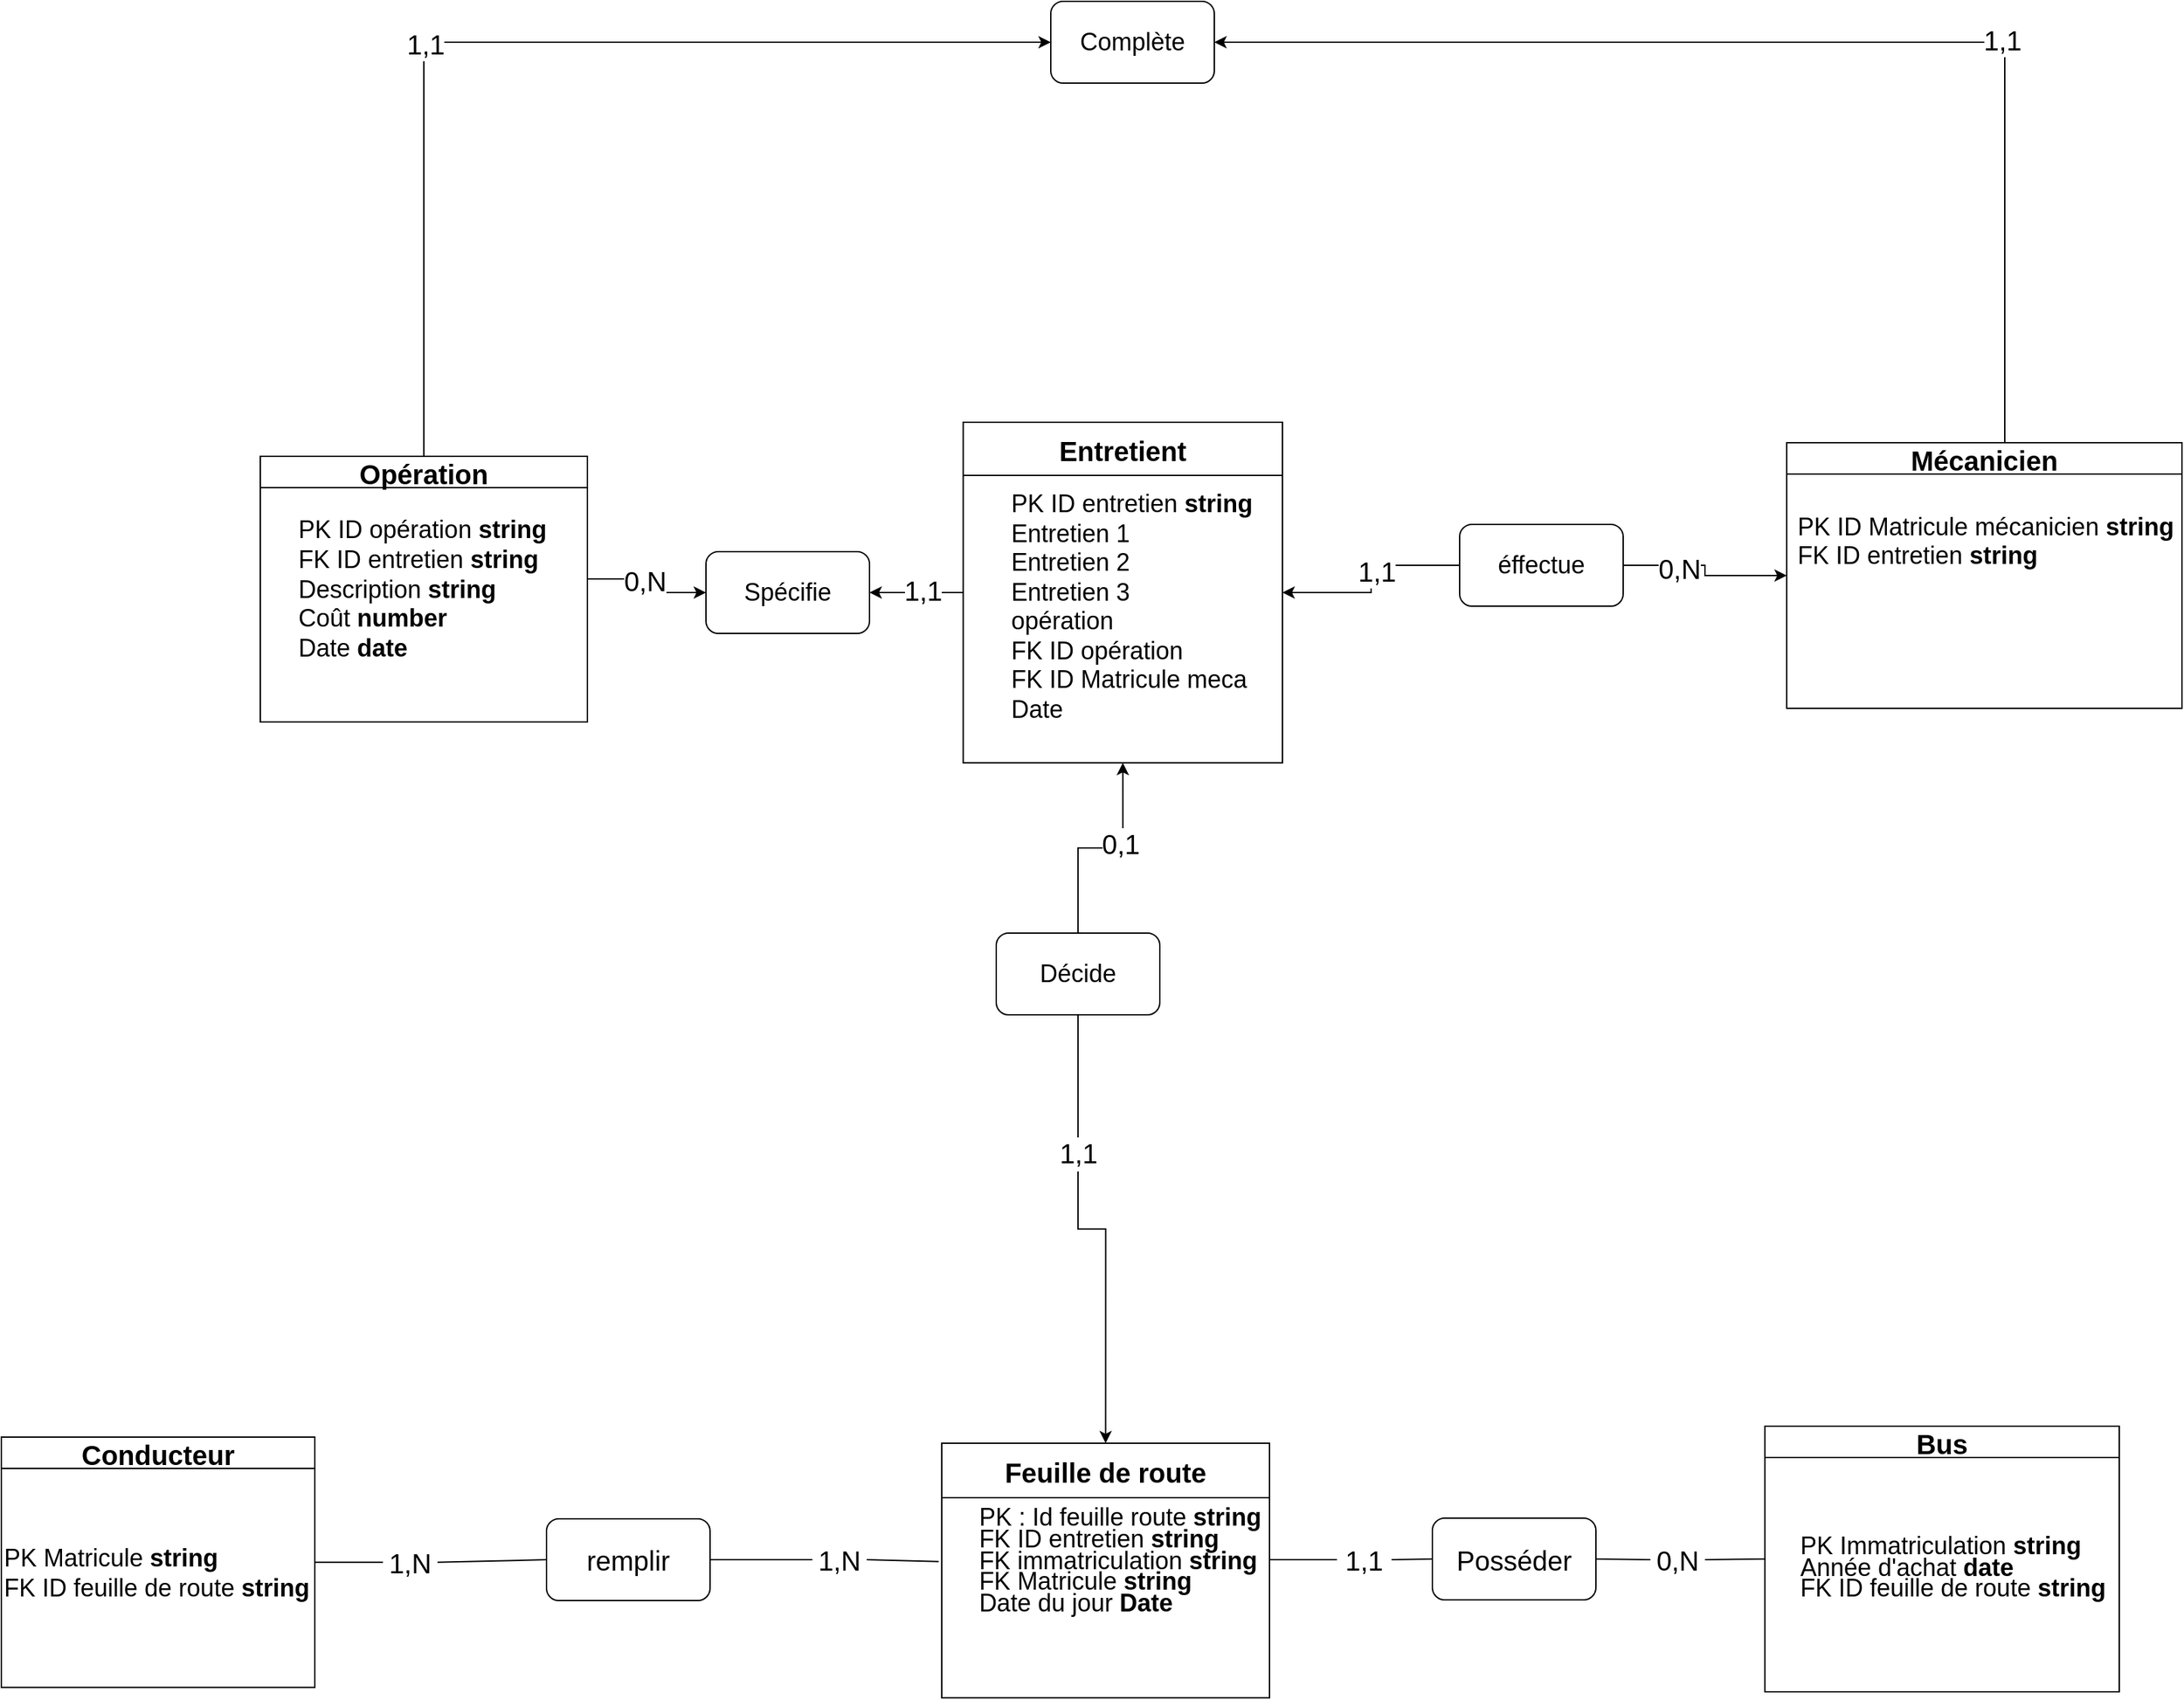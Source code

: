 <mxfile version="20.4.0" type="github" pages="9">
  <diagram id="kCcOomu7lyHqf6Q8XP2y" name="EA">
    <mxGraphModel dx="2180" dy="2354" grid="1" gridSize="10" guides="1" tooltips="1" connect="1" arrows="1" fold="1" page="1" pageScale="1" pageWidth="827" pageHeight="1169" math="0" shadow="0">
      <root>
        <mxCell id="0" />
        <mxCell id="1" parent="0" />
        <mxCell id="ydRF5MVsVOp3m-XFBrbL-1" value="Conducteur" style="swimlane;fontSize=20;" parent="1" vertex="1">
          <mxGeometry x="310" y="470" width="230" height="183.75" as="geometry" />
        </mxCell>
        <mxCell id="ydRF5MVsVOp3m-XFBrbL-2" value="&lt;p class=&quot;MsoListParagraphCxSpFirst&quot; style=&quot;margin: 0cm 0cm 0cm 36pt ; line-height: 15.693px ; font-size: 11pt ; font-family: &amp;quot;calibri&amp;quot; , sans-serif ; text-indent: -18pt&quot;&gt;&lt;/p&gt;&lt;font style=&quot;font-size: 18px&quot;&gt;PK Matricule&amp;nbsp;&lt;b&gt;string&lt;/b&gt;&lt;br&gt;FK ID feuille de route &lt;b&gt;string&lt;/b&gt;&lt;br&gt;&lt;/font&gt;" style="text;html=1;strokeColor=none;fillColor=none;align=left;verticalAlign=middle;whiteSpace=wrap;rounded=0;" parent="ydRF5MVsVOp3m-XFBrbL-1" vertex="1">
          <mxGeometry y="35" width="230" height="130" as="geometry" />
        </mxCell>
        <mxCell id="ydRF5MVsVOp3m-XFBrbL-3" value="Bus" style="swimlane;fontSize=20;" parent="1" vertex="1">
          <mxGeometry x="1604" y="462.01" width="260" height="195" as="geometry" />
        </mxCell>
        <mxCell id="ydRF5MVsVOp3m-XFBrbL-4" value="&lt;p class=&quot;MsoListParagraphCxSpFirst&quot; style=&quot;margin: 0cm 0cm 0cm 36pt ; line-height: 15.693px ; font-size: 11pt ; font-family: &amp;quot;calibri&amp;quot; , sans-serif ; text-indent: -18pt&quot;&gt;&lt;/p&gt;&lt;p class=&quot;MsoListParagraphCxSpFirst&quot; style=&quot;margin: 0cm 0cm 0cm 36pt ; line-height: 15.693px ; font-size: 11pt ; font-family: &amp;quot;calibri&amp;quot; , sans-serif ; text-indent: -18pt ; display: inline&quot;&gt;&lt;/p&gt;&lt;div style=&quot;font-size: 18px&quot;&gt;&lt;p style=&quot;margin: 0cm 0cm 0cm 36pt; line-height: 15.693px; font-family: calibri, sans-serif; text-indent: -18pt;&quot; class=&quot;MsoListParagraphCxSpFirst&quot;&gt;&lt;span style=&quot;text-indent: -18pt;&quot;&gt;PK Immatriculation&amp;nbsp;&lt;b&gt;string&lt;/b&gt;&lt;/span&gt;&lt;/p&gt;&lt;p style=&quot;margin: 0cm 0cm 0cm 36pt; line-height: 15.693px; font-family: calibri, sans-serif; text-indent: -18pt;&quot; class=&quot;MsoListParagraphCxSpFirst&quot;&gt;&lt;span lang=&quot;FR&quot;&gt;Année d&#39;achat&amp;nbsp;&lt;b&gt;date&lt;/b&gt;&amp;nbsp;&lt;/span&gt;&lt;/p&gt;&lt;p style=&quot;margin: 0cm 0cm 0cm 36pt; line-height: 15.693px; font-family: calibri, sans-serif; text-indent: -18pt;&quot; class=&quot;MsoListParagraphCxSpFirst&quot;&gt;FK ID feuille de route &lt;b&gt;string&lt;/b&gt;&lt;/p&gt;&lt;/div&gt;" style="text;html=1;strokeColor=none;fillColor=none;align=left;verticalAlign=middle;whiteSpace=wrap;rounded=0;" parent="ydRF5MVsVOp3m-XFBrbL-3" vertex="1">
          <mxGeometry y="32.49" width="260" height="127.51" as="geometry" />
        </mxCell>
        <mxCell id="ydRF5MVsVOp3m-XFBrbL-5" value="Feuille de route" style="swimlane;startSize=40;fontSize=20;" parent="1" vertex="1">
          <mxGeometry x="1000" y="474.51" width="240.5" height="186.88" as="geometry" />
        </mxCell>
        <mxCell id="ydRF5MVsVOp3m-XFBrbL-6" value="&lt;p class=&quot;MsoListParagraphCxSpFirst&quot; style=&quot;margin: 0cm 0cm 0cm 36pt ; line-height: 15.693px ; font-size: 11pt ; font-family: &amp;quot;calibri&amp;quot; , sans-serif ; text-indent: -18pt&quot;&gt;&lt;/p&gt;&lt;p class=&quot;MsoListParagraphCxSpFirst&quot; style=&quot;margin: 0cm 0cm 0cm 36pt ; line-height: 15.693px ; font-size: 11pt ; font-family: &amp;quot;calibri&amp;quot; , sans-serif ; text-indent: -18pt ; display: inline&quot;&gt;&lt;/p&gt;&lt;p class=&quot;MsoListParagraphCxSpFirst&quot; style=&quot;text-align: left ; margin: 0cm 0cm 0cm 36pt ; line-height: 15.693px ; font-family: &amp;quot;calibri&amp;quot; , sans-serif ; text-indent: -18pt ; font-size: 18px&quot;&gt;PK : Id feuille route &lt;b&gt;string&lt;/b&gt;&lt;/p&gt;&lt;p class=&quot;MsoListParagraphCxSpFirst&quot; style=&quot;text-align: left ; margin: 0cm 0cm 0cm 36pt ; line-height: 15.693px ; font-family: &amp;quot;calibri&amp;quot; , sans-serif ; text-indent: -18pt ; font-size: 18px&quot;&gt;FK ID entretien &lt;b&gt;string&lt;/b&gt;&lt;/p&gt;&lt;p class=&quot;MsoListParagraphCxSpFirst&quot; style=&quot;text-align: left ; margin: 0cm 0cm 0cm 36pt ; line-height: 15.693px ; font-family: &amp;quot;calibri&amp;quot; , sans-serif ; text-indent: -18pt ; font-size: 18px&quot;&gt;FK immatriculation &lt;b&gt;string&lt;/b&gt;&lt;/p&gt;&lt;p class=&quot;MsoListParagraphCxSpFirst&quot; style=&quot;text-align: left ; margin: 0cm 0cm 0cm 36pt ; line-height: 15.693px ; font-family: &amp;quot;calibri&amp;quot; , sans-serif ; text-indent: -18pt ; font-size: 18px&quot;&gt;FK Matricule &lt;b&gt;string&lt;/b&gt;&lt;/p&gt;&lt;p class=&quot;MsoListParagraphCxSpFirst&quot; style=&quot;text-align: left ; margin: 0cm 0cm 0cm 36pt ; line-height: 15.693px ; font-family: &amp;quot;calibri&amp;quot; , sans-serif ; text-indent: -18pt ; font-size: 18px&quot;&gt;Date du jour &lt;b&gt;Date&lt;/b&gt;&lt;/p&gt;&lt;p class=&quot;MsoListParagraphCxSpFirst&quot; style=&quot;text-align: left ; margin: 0cm 0cm 0cm 36pt ; line-height: 15.693px ; font-family: &amp;quot;calibri&amp;quot; , sans-serif ; text-indent: -18pt ; font-size: 18px&quot;&gt;&lt;br&gt;&lt;/p&gt;" style="text;html=1;strokeColor=none;fillColor=none;align=center;verticalAlign=middle;whiteSpace=wrap;rounded=0;spacingTop=0;" parent="ydRF5MVsVOp3m-XFBrbL-5" vertex="1">
          <mxGeometry x="-2.25" y="-13.12" width="242.25" height="200" as="geometry" />
        </mxCell>
        <mxCell id="zJk3NgUdW0khPfUPsUJg-4" style="edgeStyle=orthogonalEdgeStyle;rounded=0;orthogonalLoop=1;jettySize=auto;html=1;exitX=0;exitY=0.5;exitDx=0;exitDy=0;entryX=1;entryY=0.5;entryDx=0;entryDy=0;fontSize=20;" parent="1" source="ydRF5MVsVOp3m-XFBrbL-7" target="zJk3NgUdW0khPfUPsUJg-3" edge="1">
          <mxGeometry relative="1" as="geometry" />
        </mxCell>
        <mxCell id="zJk3NgUdW0khPfUPsUJg-7" value="1,1" style="edgeLabel;html=1;align=center;verticalAlign=middle;resizable=0;points=[];fontSize=20;" parent="zJk3NgUdW0khPfUPsUJg-4" vertex="1" connectable="0">
          <mxGeometry x="-0.096" y="-2" relative="1" as="geometry">
            <mxPoint x="1" as="offset" />
          </mxGeometry>
        </mxCell>
        <mxCell id="ydRF5MVsVOp3m-XFBrbL-7" value="Entretient" style="swimlane;fontSize=20;startSize=39;" parent="1" vertex="1">
          <mxGeometry x="1015.75" y="-275" width="234.25" height="250" as="geometry" />
        </mxCell>
        <mxCell id="ydRF5MVsVOp3m-XFBrbL-8" value="&lt;p class=&quot;MsoListParagraphCxSpFirst&quot; style=&quot;margin: 0cm 0cm 0cm 36pt ; line-height: 15.693px ; font-size: 20px ; font-family: &amp;quot;calibri&amp;quot; , sans-serif ; text-indent: -18pt&quot;&gt;&lt;/p&gt;&lt;p class=&quot;MsoListParagraphCxSpFirst&quot; style=&quot;margin: 0cm 0cm 0cm 36pt ; line-height: 15.693px ; text-indent: -18pt ; display: inline ; font-size: 20px&quot;&gt;&lt;/p&gt;&lt;div style=&quot;text-indent: -24px ; font-size: 18px&quot;&gt;&lt;span style=&quot;font-family: calibri, sans-serif; background-color: initial;&quot;&gt;&lt;br&gt;&lt;/span&gt;&lt;/div&gt;&lt;div style=&quot;text-indent: -24px ; font-size: 18px&quot;&gt;&lt;span style=&quot;font-family: calibri, sans-serif; background-color: initial;&quot;&gt;PK ID entretien &lt;b&gt;string&lt;/b&gt;&lt;/span&gt;&lt;/div&gt;&lt;div style=&quot;text-indent: -24px ; font-size: 18px&quot;&gt;&lt;span style=&quot;font-family: calibri, sans-serif; background-color: initial;&quot;&gt;Entretien 1&lt;/span&gt;&lt;/div&gt;&lt;div style=&quot;text-indent: -24px ; font-size: 18px&quot;&gt;&lt;span style=&quot;font-family: calibri, sans-serif;&quot;&gt;Entretien 2&lt;/span&gt;&lt;span style=&quot;font-family: calibri, sans-serif; background-color: initial;&quot;&gt;&lt;br&gt;&lt;/span&gt;&lt;/div&gt;&lt;div style=&quot;text-indent: -24px ; font-size: 18px&quot;&gt;&lt;span style=&quot;font-family: calibri, sans-serif;&quot;&gt;Entretien 3&lt;/span&gt;&lt;/div&gt;&lt;div style=&quot;text-indent: -24px ; font-size: 18px&quot;&gt;&lt;span style=&quot;font-family: calibri, sans-serif; background-color: initial;&quot;&gt;opération&lt;/span&gt;&lt;br&gt;&lt;/div&gt;&lt;div style=&quot;text-indent: -24px ; font-size: 18px&quot;&gt;&lt;span style=&quot;font-family: calibri, sans-serif; background-color: initial;&quot;&gt;FK ID opération&lt;/span&gt;&lt;/div&gt;&lt;div style=&quot;text-indent: -24px ; font-size: 18px&quot;&gt;&lt;span style=&quot;font-family: calibri, sans-serif; background-color: initial;&quot;&gt;FK ID Matricule meca&lt;/span&gt;&lt;/div&gt;&lt;div style=&quot;text-indent: -24px ; font-size: 18px&quot;&gt;&lt;span style=&quot;font-family: calibri, sans-serif; background-color: initial;&quot;&gt;Date&lt;/span&gt;&lt;br&gt;&lt;/div&gt;&lt;p style=&quot;font-size: 20px&quot;&gt;&lt;/p&gt;" style="text;html=1;strokeColor=none;fillColor=none;align=left;verticalAlign=middle;whiteSpace=wrap;rounded=0;fontSize=20;" parent="ydRF5MVsVOp3m-XFBrbL-7" vertex="1">
          <mxGeometry x="57.13" y="82.63" width="172.87" height="79.74" as="geometry" />
        </mxCell>
        <mxCell id="ydRF5MVsVOp3m-XFBrbL-19" value="" style="endArrow=none;html=1;fontSize=20;strokeColor=#000000;fillColor=#000000;exitX=1;exitY=0.5;exitDx=0;exitDy=0;entryX=0;entryY=0.5;entryDx=0;entryDy=0;startArrow=none;" parent="1" source="ydRF5MVsVOp3m-XFBrbL-31" target="ydRF5MVsVOp3m-XFBrbL-6" edge="1">
          <mxGeometry width="50" height="50" relative="1" as="geometry">
            <mxPoint x="930" y="510" as="sourcePoint" />
            <mxPoint x="960" y="530" as="targetPoint" />
          </mxGeometry>
        </mxCell>
        <mxCell id="ydRF5MVsVOp3m-XFBrbL-20" value="" style="endArrow=none;html=1;fontSize=20;strokeColor=#000000;fillColor=#000000;exitX=1;exitY=0.5;exitDx=0;exitDy=0;entryX=0;entryY=0.5;entryDx=0;entryDy=0;startArrow=none;" parent="1" source="ydRF5MVsVOp3m-XFBrbL-29" target="ydRF5MVsVOp3m-XFBrbL-35" edge="1">
          <mxGeometry width="50" height="50" relative="1" as="geometry">
            <mxPoint x="560" y="561.875" as="sourcePoint" />
            <mxPoint x="660" y="553.75" as="targetPoint" />
          </mxGeometry>
        </mxCell>
        <mxCell id="ydRF5MVsVOp3m-XFBrbL-21" value="" style="rounded=1;whiteSpace=wrap;html=1;fontSize=20;" parent="1" vertex="1">
          <mxGeometry x="1360" y="529.5" width="120" height="60" as="geometry" />
        </mxCell>
        <mxCell id="ydRF5MVsVOp3m-XFBrbL-22" value="" style="endArrow=none;html=1;fontSize=20;strokeColor=#000000;fillColor=#000000;entryX=0;entryY=0.5;entryDx=0;entryDy=0;exitX=1;exitY=0.5;exitDx=0;exitDy=0;startArrow=none;" parent="1" source="ydRF5MVsVOp3m-XFBrbL-24" target="ydRF5MVsVOp3m-XFBrbL-21" edge="1">
          <mxGeometry width="50" height="50" relative="1" as="geometry">
            <mxPoint x="1252.75" y="540" as="sourcePoint" />
            <mxPoint x="1480" y="540" as="targetPoint" />
          </mxGeometry>
        </mxCell>
        <mxCell id="ydRF5MVsVOp3m-XFBrbL-23" value="Posséder" style="text;html=1;strokeColor=none;fillColor=none;align=center;verticalAlign=middle;whiteSpace=wrap;rounded=0;fontSize=20;" parent="1" vertex="1">
          <mxGeometry x="1400" y="549.5" width="40" height="20" as="geometry" />
        </mxCell>
        <mxCell id="ydRF5MVsVOp3m-XFBrbL-24" value="1,1" style="text;html=1;strokeColor=none;fillColor=none;align=center;verticalAlign=middle;whiteSpace=wrap;rounded=0;fontSize=20;" parent="1" vertex="1">
          <mxGeometry x="1290" y="550" width="40" height="20" as="geometry" />
        </mxCell>
        <mxCell id="ydRF5MVsVOp3m-XFBrbL-25" value="" style="endArrow=none;html=1;fontSize=20;strokeColor=#000000;fillColor=#000000;entryX=0;entryY=0.5;entryDx=0;entryDy=0;" parent="1" target="ydRF5MVsVOp3m-XFBrbL-24" edge="1">
          <mxGeometry width="50" height="50" relative="1" as="geometry">
            <mxPoint x="1240" y="560" as="sourcePoint" />
            <mxPoint x="1370" y="559.51" as="targetPoint" />
          </mxGeometry>
        </mxCell>
        <mxCell id="ydRF5MVsVOp3m-XFBrbL-26" value="" style="endArrow=none;html=1;fontSize=20;strokeColor=#000000;fillColor=#000000;entryX=0;entryY=0.5;entryDx=0;entryDy=0;exitX=1;exitY=0.5;exitDx=0;exitDy=0;startArrow=none;" parent="1" source="ydRF5MVsVOp3m-XFBrbL-27" target="ydRF5MVsVOp3m-XFBrbL-3" edge="1">
          <mxGeometry width="50" height="50" relative="1" as="geometry">
            <mxPoint x="1240" y="410" as="sourcePoint" />
            <mxPoint x="1290" y="360" as="targetPoint" />
          </mxGeometry>
        </mxCell>
        <mxCell id="ydRF5MVsVOp3m-XFBrbL-27" value="0,N" style="text;html=1;strokeColor=none;fillColor=none;align=center;verticalAlign=middle;whiteSpace=wrap;rounded=0;fontSize=20;" parent="1" vertex="1">
          <mxGeometry x="1520" y="550" width="40" height="20" as="geometry" />
        </mxCell>
        <mxCell id="ydRF5MVsVOp3m-XFBrbL-28" value="" style="endArrow=none;html=1;fontSize=20;strokeColor=#000000;fillColor=#000000;entryX=0;entryY=0.5;entryDx=0;entryDy=0;exitX=1;exitY=0.5;exitDx=0;exitDy=0;" parent="1" source="ydRF5MVsVOp3m-XFBrbL-21" target="ydRF5MVsVOp3m-XFBrbL-27" edge="1">
          <mxGeometry width="50" height="50" relative="1" as="geometry">
            <mxPoint x="1480" y="559.5" as="sourcePoint" />
            <mxPoint x="1600" y="559.51" as="targetPoint" />
          </mxGeometry>
        </mxCell>
        <mxCell id="ydRF5MVsVOp3m-XFBrbL-29" value="1,N" style="text;html=1;strokeColor=none;fillColor=none;align=center;verticalAlign=middle;whiteSpace=wrap;rounded=0;fontSize=20;" parent="1" vertex="1">
          <mxGeometry x="590" y="551.87" width="40" height="20" as="geometry" />
        </mxCell>
        <mxCell id="ydRF5MVsVOp3m-XFBrbL-30" value="" style="endArrow=none;html=1;fontSize=20;strokeColor=#000000;fillColor=#000000;exitX=1;exitY=0.5;exitDx=0;exitDy=0;entryX=0;entryY=0.5;entryDx=0;entryDy=0;" parent="1" source="ydRF5MVsVOp3m-XFBrbL-1" target="ydRF5MVsVOp3m-XFBrbL-29" edge="1">
          <mxGeometry width="50" height="50" relative="1" as="geometry">
            <mxPoint x="510.0" y="561.875" as="sourcePoint" />
            <mxPoint x="630" y="561.87" as="targetPoint" />
          </mxGeometry>
        </mxCell>
        <mxCell id="ydRF5MVsVOp3m-XFBrbL-31" value="1,N" style="text;html=1;strokeColor=none;fillColor=none;align=center;verticalAlign=middle;whiteSpace=wrap;rounded=0;fontSize=20;" parent="1" vertex="1">
          <mxGeometry x="905" y="550" width="40" height="20" as="geometry" />
        </mxCell>
        <mxCell id="ydRF5MVsVOp3m-XFBrbL-32" value="" style="endArrow=none;html=1;fontSize=20;strokeColor=#000000;fillColor=#000000;exitX=1;exitY=0.5;exitDx=0;exitDy=0;entryX=0;entryY=0.5;entryDx=0;entryDy=0;startArrow=none;" parent="1" source="ydRF5MVsVOp3m-XFBrbL-35" target="ydRF5MVsVOp3m-XFBrbL-31" edge="1">
          <mxGeometry width="50" height="50" relative="1" as="geometry">
            <mxPoint x="860" y="553.75" as="sourcePoint" />
            <mxPoint x="1000" y="559.505" as="targetPoint" />
          </mxGeometry>
        </mxCell>
        <mxCell id="ydRF5MVsVOp3m-XFBrbL-35" value="remplir" style="rounded=1;whiteSpace=wrap;html=1;fontSize=20;" parent="1" vertex="1">
          <mxGeometry x="710" y="530" width="120" height="60" as="geometry" />
        </mxCell>
        <mxCell id="ydRF5MVsVOp3m-XFBrbL-55" value="Mécanicien" style="swimlane;fontSize=20;" parent="1" vertex="1">
          <mxGeometry x="1620" y="-260" width="290" height="195" as="geometry" />
        </mxCell>
        <mxCell id="ydRF5MVsVOp3m-XFBrbL-56" value="&lt;p class=&quot;MsoListParagraphCxSpFirst&quot; style=&quot;margin: 0cm 0cm 0cm 36pt ; line-height: 15.693px ; font-size: 11pt ; font-family: &amp;quot;calibri&amp;quot; , sans-serif ; text-indent: -18pt&quot;&gt;&lt;/p&gt;&lt;p class=&quot;MsoListParagraphCxSpFirst&quot; style=&quot;margin: 0cm 0cm 0cm 36pt ; line-height: 15.693px ; font-size: 11pt ; font-family: &amp;quot;calibri&amp;quot; , sans-serif ; text-indent: -18pt ; display: inline&quot;&gt;&lt;/p&gt;&lt;div style=&quot;text-indent: -24px; font-size: 18px;&quot;&gt;PK ID Matricule mécanicien &lt;b&gt;string&lt;/b&gt;&lt;/div&gt;&lt;div style=&quot;text-indent: -24px; font-size: 18px;&quot;&gt;FK ID entretien &lt;b&gt;string&lt;/b&gt;&lt;/div&gt;" style="text;html=1;strokeColor=none;fillColor=none;align=left;verticalAlign=middle;whiteSpace=wrap;rounded=0;" parent="ydRF5MVsVOp3m-XFBrbL-55" vertex="1">
          <mxGeometry x="30" width="260" height="130" as="geometry" />
        </mxCell>
        <mxCell id="8QkXeBGlo2R6pgeVFJir-3" style="edgeStyle=orthogonalEdgeStyle;rounded=0;orthogonalLoop=1;jettySize=auto;html=1;exitX=0.5;exitY=0;exitDx=0;exitDy=0;entryX=0;entryY=0.5;entryDx=0;entryDy=0;fontSize=20;" parent="1" source="ydRF5MVsVOp3m-XFBrbL-61" target="8QkXeBGlo2R6pgeVFJir-1" edge="1">
          <mxGeometry relative="1" as="geometry" />
        </mxCell>
        <mxCell id="8QkXeBGlo2R6pgeVFJir-5" value="1,1" style="edgeLabel;html=1;align=center;verticalAlign=middle;resizable=0;points=[];fontSize=20;" parent="8QkXeBGlo2R6pgeVFJir-3" vertex="1" connectable="0">
          <mxGeometry x="-0.209" y="-1" relative="1" as="geometry">
            <mxPoint y="-1" as="offset" />
          </mxGeometry>
        </mxCell>
        <mxCell id="ydRF5MVsVOp3m-XFBrbL-61" value="Opération" style="swimlane;fontSize=20;" parent="1" vertex="1">
          <mxGeometry x="500" y="-250" width="240" height="195" as="geometry" />
        </mxCell>
        <mxCell id="ydRF5MVsVOp3m-XFBrbL-62" value="&lt;p class=&quot;MsoListParagraphCxSpFirst&quot; style=&quot;margin: 0cm 0cm 0cm 36pt ; line-height: 15.693px ; font-size: 11pt ; font-family: &amp;quot;calibri&amp;quot; , sans-serif ; text-indent: -18pt&quot;&gt;&lt;/p&gt;&lt;p class=&quot;MsoListParagraphCxSpFirst&quot; style=&quot;margin: 0cm 0cm 0cm 36pt ; line-height: 15.693px ; font-size: 11pt ; font-family: &amp;quot;calibri&amp;quot; , sans-serif ; text-indent: -18pt ; display: inline&quot;&gt;&lt;/p&gt;&lt;div style=&quot;text-indent: -24px; font-size: 18px;&quot;&gt;PK ID opératio&lt;span style=&quot;background-color: initial;&quot;&gt;n &lt;b&gt;string&lt;/b&gt;&lt;/span&gt;&lt;/div&gt;&lt;div style=&quot;text-indent: -24px; font-size: 18px;&quot;&gt;&lt;span style=&quot;background-color: initial;&quot;&gt;FK ID entretien &lt;b&gt;string&lt;/b&gt;&lt;/span&gt;&lt;/div&gt;&lt;div style=&quot;text-indent: -24px; font-size: 18px;&quot;&gt;Description &lt;b&gt;string&lt;/b&gt;&lt;/div&gt;&lt;div style=&quot;text-indent: -24px; font-size: 18px;&quot;&gt;Coût &lt;b&gt;number&lt;/b&gt;&lt;/div&gt;&lt;div style=&quot;text-indent: -24px; font-size: 18px;&quot;&gt;Date &lt;b&gt;date&lt;/b&gt;&lt;/div&gt;" style="text;html=1;strokeColor=none;fillColor=none;align=left;verticalAlign=middle;whiteSpace=wrap;rounded=0;" parent="ydRF5MVsVOp3m-XFBrbL-61" vertex="1">
          <mxGeometry x="50" y="25" width="190" height="130" as="geometry" />
        </mxCell>
        <mxCell id="Iu7jHkpZ80fG5CSJtPb6-39" style="edgeStyle=orthogonalEdgeStyle;rounded=0;orthogonalLoop=1;jettySize=auto;html=1;exitX=0.5;exitY=1;exitDx=0;exitDy=0;entryX=0.5;entryY=0;entryDx=0;entryDy=0;fontSize=18;" parent="1" source="Iu7jHkpZ80fG5CSJtPb6-32" target="ydRF5MVsVOp3m-XFBrbL-5" edge="1">
          <mxGeometry relative="1" as="geometry" />
        </mxCell>
        <mxCell id="Iu7jHkpZ80fG5CSJtPb6-42" value="&lt;font style=&quot;font-size: 20px;&quot;&gt;1,1&lt;/font&gt;" style="edgeLabel;html=1;align=center;verticalAlign=middle;resizable=0;points=[];fontSize=18;" parent="Iu7jHkpZ80fG5CSJtPb6-39" vertex="1" connectable="0">
          <mxGeometry x="-0.399" relative="1" as="geometry">
            <mxPoint y="1" as="offset" />
          </mxGeometry>
        </mxCell>
        <mxCell id="Iu7jHkpZ80fG5CSJtPb6-40" style="edgeStyle=orthogonalEdgeStyle;rounded=0;orthogonalLoop=1;jettySize=auto;html=1;exitX=0.5;exitY=0;exitDx=0;exitDy=0;entryX=0.5;entryY=1;entryDx=0;entryDy=0;fontSize=18;" parent="1" source="Iu7jHkpZ80fG5CSJtPb6-32" target="ydRF5MVsVOp3m-XFBrbL-7" edge="1">
          <mxGeometry relative="1" as="geometry" />
        </mxCell>
        <mxCell id="Iu7jHkpZ80fG5CSJtPb6-43" value="&lt;font style=&quot;font-size: 20px;&quot;&gt;0,1&lt;/font&gt;" style="edgeLabel;html=1;align=center;verticalAlign=middle;resizable=0;points=[];fontSize=18;" parent="Iu7jHkpZ80fG5CSJtPb6-40" vertex="1" connectable="0">
          <mxGeometry x="0.247" y="2" relative="1" as="geometry">
            <mxPoint as="offset" />
          </mxGeometry>
        </mxCell>
        <mxCell id="Iu7jHkpZ80fG5CSJtPb6-32" value="&lt;font style=&quot;font-size: 18px;&quot;&gt;Décide&lt;/font&gt;" style="rounded=1;whiteSpace=wrap;html=1;" parent="1" vertex="1">
          <mxGeometry x="1040" y="100" width="120" height="60" as="geometry" />
        </mxCell>
        <mxCell id="Iu7jHkpZ80fG5CSJtPb6-34" style="edgeStyle=orthogonalEdgeStyle;rounded=0;orthogonalLoop=1;jettySize=auto;html=1;exitX=1;exitY=0.5;exitDx=0;exitDy=0;entryX=0;entryY=0.5;entryDx=0;entryDy=0;fontSize=18;" parent="1" source="Iu7jHkpZ80fG5CSJtPb6-33" target="ydRF5MVsVOp3m-XFBrbL-55" edge="1">
          <mxGeometry relative="1" as="geometry" />
        </mxCell>
        <mxCell id="zJk3NgUdW0khPfUPsUJg-1" value="&lt;font style=&quot;font-size: 20px;&quot;&gt;0,N&lt;/font&gt;" style="edgeLabel;html=1;align=center;verticalAlign=middle;resizable=0;points=[];" parent="Iu7jHkpZ80fG5CSJtPb6-34" vertex="1" connectable="0">
          <mxGeometry x="-0.357" y="-1" relative="1" as="geometry">
            <mxPoint y="1" as="offset" />
          </mxGeometry>
        </mxCell>
        <mxCell id="Iu7jHkpZ80fG5CSJtPb6-41" style="edgeStyle=orthogonalEdgeStyle;rounded=0;orthogonalLoop=1;jettySize=auto;html=1;exitX=0;exitY=0.5;exitDx=0;exitDy=0;entryX=1;entryY=0.5;entryDx=0;entryDy=0;fontSize=18;" parent="1" source="Iu7jHkpZ80fG5CSJtPb6-33" target="ydRF5MVsVOp3m-XFBrbL-7" edge="1">
          <mxGeometry relative="1" as="geometry" />
        </mxCell>
        <mxCell id="zJk3NgUdW0khPfUPsUJg-2" value="&lt;font style=&quot;font-size: 20px;&quot;&gt;1,1&lt;/font&gt;" style="edgeLabel;html=1;align=center;verticalAlign=middle;resizable=0;points=[];" parent="Iu7jHkpZ80fG5CSJtPb6-41" vertex="1" connectable="0">
          <mxGeometry x="-0.187" y="4" relative="1" as="geometry">
            <mxPoint as="offset" />
          </mxGeometry>
        </mxCell>
        <mxCell id="Iu7jHkpZ80fG5CSJtPb6-33" value="&lt;font style=&quot;font-size: 18px;&quot;&gt;éffectue&lt;/font&gt;" style="rounded=1;whiteSpace=wrap;html=1;" parent="1" vertex="1">
          <mxGeometry x="1380" y="-200" width="120" height="60" as="geometry" />
        </mxCell>
        <mxCell id="zJk3NgUdW0khPfUPsUJg-3" value="&lt;font style=&quot;font-size: 18px;&quot;&gt;Spécifie&lt;/font&gt;" style="rounded=1;whiteSpace=wrap;html=1;" parent="1" vertex="1">
          <mxGeometry x="827" y="-180" width="120" height="60" as="geometry" />
        </mxCell>
        <mxCell id="zJk3NgUdW0khPfUPsUJg-5" style="edgeStyle=orthogonalEdgeStyle;rounded=0;orthogonalLoop=1;jettySize=auto;html=1;exitX=1;exitY=0.5;exitDx=0;exitDy=0;entryX=0;entryY=0.5;entryDx=0;entryDy=0;fontSize=20;" parent="1" source="ydRF5MVsVOp3m-XFBrbL-62" target="zJk3NgUdW0khPfUPsUJg-3" edge="1">
          <mxGeometry relative="1" as="geometry" />
        </mxCell>
        <mxCell id="zJk3NgUdW0khPfUPsUJg-6" value="0,N" style="edgeLabel;html=1;align=center;verticalAlign=middle;resizable=0;points=[];fontSize=20;" parent="zJk3NgUdW0khPfUPsUJg-5" vertex="1" connectable="0">
          <mxGeometry x="-0.148" y="-1" relative="1" as="geometry">
            <mxPoint as="offset" />
          </mxGeometry>
        </mxCell>
        <mxCell id="8QkXeBGlo2R6pgeVFJir-1" value="&lt;font style=&quot;font-size: 18px;&quot;&gt;Complète&lt;/font&gt;" style="rounded=1;whiteSpace=wrap;html=1;" parent="1" vertex="1">
          <mxGeometry x="1080" y="-584" width="120" height="60" as="geometry" />
        </mxCell>
        <mxCell id="8QkXeBGlo2R6pgeVFJir-2" style="edgeStyle=orthogonalEdgeStyle;rounded=0;orthogonalLoop=1;jettySize=auto;html=1;exitX=0.5;exitY=0;exitDx=0;exitDy=0;entryX=1;entryY=0.5;entryDx=0;entryDy=0;fontSize=20;" parent="1" source="ydRF5MVsVOp3m-XFBrbL-56" target="8QkXeBGlo2R6pgeVFJir-1" edge="1">
          <mxGeometry relative="1" as="geometry" />
        </mxCell>
        <mxCell id="8QkXeBGlo2R6pgeVFJir-4" value="1,1" style="edgeLabel;html=1;align=center;verticalAlign=middle;resizable=0;points=[];fontSize=20;" parent="8QkXeBGlo2R6pgeVFJir-2" vertex="1" connectable="0">
          <mxGeometry x="-0.323" y="-1" relative="1" as="geometry">
            <mxPoint y="-1" as="offset" />
          </mxGeometry>
        </mxCell>
      </root>
    </mxGraphModel>
  </diagram>
  <diagram name="Copie de EA" id="pLTvxpFObqjiky2UkImN">
    <mxGraphModel dx="1090" dy="1762" grid="1" gridSize="10" guides="1" tooltips="1" connect="1" arrows="1" fold="1" page="1" pageScale="1" pageWidth="827" pageHeight="1169" math="0" shadow="0">
      <root>
        <mxCell id="xTwcLgkCmXU_7AUGS10K-0" />
        <mxCell id="xTwcLgkCmXU_7AUGS10K-1" parent="xTwcLgkCmXU_7AUGS10K-0" />
        <mxCell id="xTwcLgkCmXU_7AUGS10K-2" value="Conducteur" style="swimlane;fontSize=20;" vertex="1" parent="xTwcLgkCmXU_7AUGS10K-1">
          <mxGeometry x="310" y="470" width="230" height="183.75" as="geometry" />
        </mxCell>
        <mxCell id="xTwcLgkCmXU_7AUGS10K-3" value="&lt;p class=&quot;MsoListParagraphCxSpFirst&quot; style=&quot;margin: 0cm 0cm 0cm 36pt ; line-height: 15.693px ; font-size: 11pt ; font-family: &amp;quot;calibri&amp;quot; , sans-serif ; text-indent: -18pt&quot;&gt;&lt;/p&gt;&lt;font style=&quot;font-size: 18px&quot;&gt;PK Matricule&amp;nbsp;&lt;b&gt;string&lt;/b&gt;&lt;br&gt;FK ID feuille de route &lt;b&gt;string&lt;/b&gt;&lt;br&gt;&lt;/font&gt;" style="text;html=1;strokeColor=none;fillColor=none;align=left;verticalAlign=middle;whiteSpace=wrap;rounded=0;" vertex="1" parent="xTwcLgkCmXU_7AUGS10K-2">
          <mxGeometry y="35" width="230" height="130" as="geometry" />
        </mxCell>
        <mxCell id="xTwcLgkCmXU_7AUGS10K-4" value="Bus" style="swimlane;fontSize=20;" vertex="1" parent="xTwcLgkCmXU_7AUGS10K-1">
          <mxGeometry x="1604" y="462.01" width="260" height="195" as="geometry" />
        </mxCell>
        <mxCell id="xTwcLgkCmXU_7AUGS10K-5" value="&lt;p class=&quot;MsoListParagraphCxSpFirst&quot; style=&quot;margin: 0cm 0cm 0cm 36pt ; line-height: 15.693px ; font-size: 11pt ; font-family: &amp;quot;calibri&amp;quot; , sans-serif ; text-indent: -18pt&quot;&gt;&lt;/p&gt;&lt;p class=&quot;MsoListParagraphCxSpFirst&quot; style=&quot;margin: 0cm 0cm 0cm 36pt ; line-height: 15.693px ; font-size: 11pt ; font-family: &amp;quot;calibri&amp;quot; , sans-serif ; text-indent: -18pt ; display: inline&quot;&gt;&lt;/p&gt;&lt;div style=&quot;font-size: 18px&quot;&gt;&lt;p style=&quot;margin: 0cm 0cm 0cm 36pt; line-height: 15.693px; font-family: calibri, sans-serif; text-indent: -18pt;&quot; class=&quot;MsoListParagraphCxSpFirst&quot;&gt;&lt;span style=&quot;text-indent: -18pt;&quot;&gt;PK Immatriculation&amp;nbsp;&lt;b&gt;string&lt;/b&gt;&lt;/span&gt;&lt;/p&gt;&lt;p style=&quot;margin: 0cm 0cm 0cm 36pt; line-height: 15.693px; font-family: calibri, sans-serif; text-indent: -18pt;&quot; class=&quot;MsoListParagraphCxSpFirst&quot;&gt;&lt;span lang=&quot;FR&quot;&gt;Année d&#39;achat&amp;nbsp;&lt;b&gt;date&lt;/b&gt;&amp;nbsp;&lt;/span&gt;&lt;/p&gt;&lt;p style=&quot;margin: 0cm 0cm 0cm 36pt; line-height: 15.693px; font-family: calibri, sans-serif; text-indent: -18pt;&quot; class=&quot;MsoListParagraphCxSpFirst&quot;&gt;FK ID feuille de route &lt;b&gt;string&lt;/b&gt;&lt;/p&gt;&lt;/div&gt;" style="text;html=1;strokeColor=none;fillColor=none;align=left;verticalAlign=middle;whiteSpace=wrap;rounded=0;" vertex="1" parent="xTwcLgkCmXU_7AUGS10K-4">
          <mxGeometry y="32.49" width="260" height="127.51" as="geometry" />
        </mxCell>
        <mxCell id="xTwcLgkCmXU_7AUGS10K-6" value="Feuille de route" style="swimlane;startSize=40;fontSize=20;" vertex="1" parent="xTwcLgkCmXU_7AUGS10K-1">
          <mxGeometry x="1000" y="474.51" width="240.5" height="186.88" as="geometry" />
        </mxCell>
        <mxCell id="xTwcLgkCmXU_7AUGS10K-7" value="&lt;p class=&quot;MsoListParagraphCxSpFirst&quot; style=&quot;margin: 0cm 0cm 0cm 36pt ; line-height: 15.693px ; font-size: 11pt ; font-family: &amp;quot;calibri&amp;quot; , sans-serif ; text-indent: -18pt&quot;&gt;&lt;/p&gt;&lt;p class=&quot;MsoListParagraphCxSpFirst&quot; style=&quot;margin: 0cm 0cm 0cm 36pt ; line-height: 15.693px ; font-size: 11pt ; font-family: &amp;quot;calibri&amp;quot; , sans-serif ; text-indent: -18pt ; display: inline&quot;&gt;&lt;/p&gt;&lt;p class=&quot;MsoListParagraphCxSpFirst&quot; style=&quot;text-align: left ; margin: 0cm 0cm 0cm 36pt ; line-height: 15.693px ; font-family: &amp;quot;calibri&amp;quot; , sans-serif ; text-indent: -18pt ; font-size: 18px&quot;&gt;PK : Id feuille route &lt;b&gt;string&lt;/b&gt;&lt;/p&gt;&lt;p class=&quot;MsoListParagraphCxSpFirst&quot; style=&quot;text-align: left ; margin: 0cm 0cm 0cm 36pt ; line-height: 15.693px ; font-family: &amp;quot;calibri&amp;quot; , sans-serif ; text-indent: -18pt ; font-size: 18px&quot;&gt;FK ID entretien &lt;b&gt;string&lt;/b&gt;&lt;/p&gt;&lt;p class=&quot;MsoListParagraphCxSpFirst&quot; style=&quot;text-align: left ; margin: 0cm 0cm 0cm 36pt ; line-height: 15.693px ; font-family: &amp;quot;calibri&amp;quot; , sans-serif ; text-indent: -18pt ; font-size: 18px&quot;&gt;FK immatriculation &lt;b&gt;string&lt;/b&gt;&lt;/p&gt;&lt;p class=&quot;MsoListParagraphCxSpFirst&quot; style=&quot;text-align: left ; margin: 0cm 0cm 0cm 36pt ; line-height: 15.693px ; font-family: &amp;quot;calibri&amp;quot; , sans-serif ; text-indent: -18pt ; font-size: 18px&quot;&gt;FK Matricule &lt;b&gt;string&lt;/b&gt;&lt;/p&gt;&lt;p class=&quot;MsoListParagraphCxSpFirst&quot; style=&quot;text-align: left ; margin: 0cm 0cm 0cm 36pt ; line-height: 15.693px ; font-family: &amp;quot;calibri&amp;quot; , sans-serif ; text-indent: -18pt ; font-size: 18px&quot;&gt;Date du jour &lt;b&gt;Date&lt;/b&gt;&lt;/p&gt;&lt;p class=&quot;MsoListParagraphCxSpFirst&quot; style=&quot;text-align: left ; margin: 0cm 0cm 0cm 36pt ; line-height: 15.693px ; font-family: &amp;quot;calibri&amp;quot; , sans-serif ; text-indent: -18pt ; font-size: 18px&quot;&gt;&lt;br&gt;&lt;/p&gt;" style="text;html=1;strokeColor=none;fillColor=none;align=center;verticalAlign=middle;whiteSpace=wrap;rounded=0;spacingTop=0;" vertex="1" parent="xTwcLgkCmXU_7AUGS10K-6">
          <mxGeometry x="-2.25" y="-13.12" width="242.25" height="200" as="geometry" />
        </mxCell>
        <mxCell id="xTwcLgkCmXU_7AUGS10K-8" style="edgeStyle=orthogonalEdgeStyle;rounded=0;orthogonalLoop=1;jettySize=auto;html=1;exitX=0;exitY=0.5;exitDx=0;exitDy=0;entryX=1;entryY=0.5;entryDx=0;entryDy=0;fontSize=20;" edge="1" parent="xTwcLgkCmXU_7AUGS10K-1" source="xTwcLgkCmXU_7AUGS10K-10" target="xTwcLgkCmXU_7AUGS10K-43">
          <mxGeometry relative="1" as="geometry" />
        </mxCell>
        <mxCell id="xTwcLgkCmXU_7AUGS10K-9" value="1,N" style="edgeLabel;html=1;align=center;verticalAlign=middle;resizable=0;points=[];fontSize=20;" vertex="1" connectable="0" parent="xTwcLgkCmXU_7AUGS10K-8">
          <mxGeometry x="-0.096" y="-2" relative="1" as="geometry">
            <mxPoint x="1" as="offset" />
          </mxGeometry>
        </mxCell>
        <mxCell id="xTwcLgkCmXU_7AUGS10K-10" value="Entretient" style="swimlane;fontSize=20;startSize=39;" vertex="1" parent="xTwcLgkCmXU_7AUGS10K-1">
          <mxGeometry x="1015.75" y="-275" width="234.25" height="250" as="geometry" />
        </mxCell>
        <mxCell id="xTwcLgkCmXU_7AUGS10K-11" value="&lt;p class=&quot;MsoListParagraphCxSpFirst&quot; style=&quot;margin: 0cm 0cm 0cm 36pt ; line-height: 15.693px ; font-size: 20px ; font-family: &amp;quot;calibri&amp;quot; , sans-serif ; text-indent: -18pt&quot;&gt;&lt;/p&gt;&lt;p class=&quot;MsoListParagraphCxSpFirst&quot; style=&quot;margin: 0cm 0cm 0cm 36pt ; line-height: 15.693px ; text-indent: -18pt ; display: inline ; font-size: 20px&quot;&gt;&lt;/p&gt;&lt;div style=&quot;text-indent: -24px ; font-size: 18px&quot;&gt;&lt;span style=&quot;font-family: calibri, sans-serif; background-color: initial;&quot;&gt;&lt;br&gt;&lt;/span&gt;&lt;/div&gt;&lt;div style=&quot;text-indent: -24px ; font-size: 18px&quot;&gt;&lt;span style=&quot;font-family: calibri, sans-serif; background-color: initial;&quot;&gt;PK ID entretien &lt;b&gt;string&lt;/b&gt;&lt;/span&gt;&lt;/div&gt;&lt;div style=&quot;text-indent: -24px ; font-size: 18px&quot;&gt;&lt;span style=&quot;font-family: calibri, sans-serif; background-color: initial;&quot;&gt;Entretien 1&lt;/span&gt;&lt;/div&gt;&lt;div style=&quot;text-indent: -24px ; font-size: 18px&quot;&gt;&lt;span style=&quot;font-family: calibri, sans-serif;&quot;&gt;Entretien 2&lt;/span&gt;&lt;span style=&quot;font-family: calibri, sans-serif; background-color: initial;&quot;&gt;&lt;br&gt;&lt;/span&gt;&lt;/div&gt;&lt;div style=&quot;text-indent: -24px ; font-size: 18px&quot;&gt;&lt;span style=&quot;font-family: calibri, sans-serif;&quot;&gt;Entretien 3&lt;/span&gt;&lt;/div&gt;&lt;div style=&quot;text-indent: -24px ; font-size: 18px&quot;&gt;&lt;span style=&quot;font-family: calibri, sans-serif; background-color: initial;&quot;&gt;opération&lt;/span&gt;&lt;br&gt;&lt;/div&gt;&lt;div style=&quot;text-indent: -24px ; font-size: 18px&quot;&gt;&lt;span style=&quot;font-family: calibri, sans-serif; background-color: initial;&quot;&gt;FK ID opération&lt;/span&gt;&lt;/div&gt;&lt;div style=&quot;text-indent: -24px ; font-size: 18px&quot;&gt;&lt;span style=&quot;font-family: calibri, sans-serif; background-color: initial;&quot;&gt;FK ID Matricule meca&lt;/span&gt;&lt;/div&gt;&lt;div style=&quot;text-indent: -24px ; font-size: 18px&quot;&gt;&lt;span style=&quot;font-family: calibri, sans-serif; background-color: initial;&quot;&gt;Date&lt;/span&gt;&lt;br&gt;&lt;/div&gt;&lt;p style=&quot;font-size: 20px&quot;&gt;&lt;/p&gt;" style="text;html=1;strokeColor=none;fillColor=none;align=left;verticalAlign=middle;whiteSpace=wrap;rounded=0;fontSize=20;" vertex="1" parent="xTwcLgkCmXU_7AUGS10K-10">
          <mxGeometry x="57.13" y="82.63" width="172.87" height="79.74" as="geometry" />
        </mxCell>
        <mxCell id="xTwcLgkCmXU_7AUGS10K-12" value="" style="endArrow=none;html=1;fontSize=20;strokeColor=#000000;fillColor=#000000;exitX=1;exitY=0.5;exitDx=0;exitDy=0;entryX=0;entryY=0.5;entryDx=0;entryDy=0;startArrow=none;" edge="1" parent="xTwcLgkCmXU_7AUGS10K-1" source="xTwcLgkCmXU_7AUGS10K-24" target="xTwcLgkCmXU_7AUGS10K-7">
          <mxGeometry width="50" height="50" relative="1" as="geometry">
            <mxPoint x="930" y="510" as="sourcePoint" />
            <mxPoint x="960" y="530" as="targetPoint" />
          </mxGeometry>
        </mxCell>
        <mxCell id="xTwcLgkCmXU_7AUGS10K-13" value="" style="endArrow=none;html=1;fontSize=20;strokeColor=#000000;fillColor=#000000;exitX=1;exitY=0.5;exitDx=0;exitDy=0;entryX=0;entryY=0.5;entryDx=0;entryDy=0;startArrow=none;" edge="1" parent="xTwcLgkCmXU_7AUGS10K-1" source="xTwcLgkCmXU_7AUGS10K-22" target="xTwcLgkCmXU_7AUGS10K-26">
          <mxGeometry width="50" height="50" relative="1" as="geometry">
            <mxPoint x="560" y="561.875" as="sourcePoint" />
            <mxPoint x="660" y="553.75" as="targetPoint" />
          </mxGeometry>
        </mxCell>
        <mxCell id="xTwcLgkCmXU_7AUGS10K-14" value="" style="rounded=1;whiteSpace=wrap;html=1;fontSize=20;" vertex="1" parent="xTwcLgkCmXU_7AUGS10K-1">
          <mxGeometry x="1360" y="529.5" width="120" height="60" as="geometry" />
        </mxCell>
        <mxCell id="xTwcLgkCmXU_7AUGS10K-15" value="" style="endArrow=none;html=1;fontSize=20;strokeColor=#000000;fillColor=#000000;entryX=0;entryY=0.5;entryDx=0;entryDy=0;exitX=1;exitY=0.5;exitDx=0;exitDy=0;startArrow=none;" edge="1" parent="xTwcLgkCmXU_7AUGS10K-1" source="xTwcLgkCmXU_7AUGS10K-17" target="xTwcLgkCmXU_7AUGS10K-14">
          <mxGeometry width="50" height="50" relative="1" as="geometry">
            <mxPoint x="1252.75" y="540" as="sourcePoint" />
            <mxPoint x="1480" y="540" as="targetPoint" />
          </mxGeometry>
        </mxCell>
        <mxCell id="xTwcLgkCmXU_7AUGS10K-16" value="Posséder" style="text;html=1;strokeColor=none;fillColor=none;align=center;verticalAlign=middle;whiteSpace=wrap;rounded=0;fontSize=20;" vertex="1" parent="xTwcLgkCmXU_7AUGS10K-1">
          <mxGeometry x="1400" y="549.5" width="40" height="20" as="geometry" />
        </mxCell>
        <mxCell id="xTwcLgkCmXU_7AUGS10K-17" value="1,1" style="text;html=1;strokeColor=none;fillColor=none;align=center;verticalAlign=middle;whiteSpace=wrap;rounded=0;fontSize=20;" vertex="1" parent="xTwcLgkCmXU_7AUGS10K-1">
          <mxGeometry x="1290" y="550" width="40" height="20" as="geometry" />
        </mxCell>
        <mxCell id="xTwcLgkCmXU_7AUGS10K-18" value="" style="endArrow=none;html=1;fontSize=20;strokeColor=#000000;fillColor=#000000;entryX=0;entryY=0.5;entryDx=0;entryDy=0;" edge="1" parent="xTwcLgkCmXU_7AUGS10K-1" target="xTwcLgkCmXU_7AUGS10K-17">
          <mxGeometry width="50" height="50" relative="1" as="geometry">
            <mxPoint x="1240" y="560" as="sourcePoint" />
            <mxPoint x="1370" y="559.51" as="targetPoint" />
          </mxGeometry>
        </mxCell>
        <mxCell id="xTwcLgkCmXU_7AUGS10K-19" value="" style="endArrow=none;html=1;fontSize=20;strokeColor=#000000;fillColor=#000000;entryX=0;entryY=0.5;entryDx=0;entryDy=0;exitX=1;exitY=0.5;exitDx=0;exitDy=0;startArrow=none;" edge="1" parent="xTwcLgkCmXU_7AUGS10K-1" source="xTwcLgkCmXU_7AUGS10K-20" target="xTwcLgkCmXU_7AUGS10K-4">
          <mxGeometry width="50" height="50" relative="1" as="geometry">
            <mxPoint x="1240" y="410" as="sourcePoint" />
            <mxPoint x="1290" y="360" as="targetPoint" />
          </mxGeometry>
        </mxCell>
        <mxCell id="xTwcLgkCmXU_7AUGS10K-20" value="0,N" style="text;html=1;strokeColor=none;fillColor=none;align=center;verticalAlign=middle;whiteSpace=wrap;rounded=0;fontSize=20;" vertex="1" parent="xTwcLgkCmXU_7AUGS10K-1">
          <mxGeometry x="1520" y="550" width="40" height="20" as="geometry" />
        </mxCell>
        <mxCell id="xTwcLgkCmXU_7AUGS10K-21" value="" style="endArrow=none;html=1;fontSize=20;strokeColor=#000000;fillColor=#000000;entryX=0;entryY=0.5;entryDx=0;entryDy=0;exitX=1;exitY=0.5;exitDx=0;exitDy=0;" edge="1" parent="xTwcLgkCmXU_7AUGS10K-1" source="xTwcLgkCmXU_7AUGS10K-14" target="xTwcLgkCmXU_7AUGS10K-20">
          <mxGeometry width="50" height="50" relative="1" as="geometry">
            <mxPoint x="1480" y="559.5" as="sourcePoint" />
            <mxPoint x="1600" y="559.51" as="targetPoint" />
          </mxGeometry>
        </mxCell>
        <mxCell id="xTwcLgkCmXU_7AUGS10K-22" value="1,N" style="text;html=1;strokeColor=none;fillColor=none;align=center;verticalAlign=middle;whiteSpace=wrap;rounded=0;fontSize=20;" vertex="1" parent="xTwcLgkCmXU_7AUGS10K-1">
          <mxGeometry x="590" y="551.87" width="40" height="20" as="geometry" />
        </mxCell>
        <mxCell id="xTwcLgkCmXU_7AUGS10K-23" value="" style="endArrow=none;html=1;fontSize=20;strokeColor=#000000;fillColor=#000000;exitX=1;exitY=0.5;exitDx=0;exitDy=0;entryX=0;entryY=0.5;entryDx=0;entryDy=0;" edge="1" parent="xTwcLgkCmXU_7AUGS10K-1" source="xTwcLgkCmXU_7AUGS10K-2" target="xTwcLgkCmXU_7AUGS10K-22">
          <mxGeometry width="50" height="50" relative="1" as="geometry">
            <mxPoint x="510.0" y="561.875" as="sourcePoint" />
            <mxPoint x="630" y="561.87" as="targetPoint" />
          </mxGeometry>
        </mxCell>
        <mxCell id="xTwcLgkCmXU_7AUGS10K-24" value="1,1" style="text;html=1;strokeColor=none;fillColor=none;align=center;verticalAlign=middle;whiteSpace=wrap;rounded=0;fontSize=20;" vertex="1" parent="xTwcLgkCmXU_7AUGS10K-1">
          <mxGeometry x="905" y="550" width="40" height="20" as="geometry" />
        </mxCell>
        <mxCell id="xTwcLgkCmXU_7AUGS10K-25" value="" style="endArrow=none;html=1;fontSize=20;strokeColor=#000000;fillColor=#000000;exitX=1;exitY=0.5;exitDx=0;exitDy=0;entryX=0;entryY=0.5;entryDx=0;entryDy=0;startArrow=none;" edge="1" parent="xTwcLgkCmXU_7AUGS10K-1" source="xTwcLgkCmXU_7AUGS10K-26" target="xTwcLgkCmXU_7AUGS10K-24">
          <mxGeometry width="50" height="50" relative="1" as="geometry">
            <mxPoint x="860" y="553.75" as="sourcePoint" />
            <mxPoint x="1000" y="559.505" as="targetPoint" />
          </mxGeometry>
        </mxCell>
        <mxCell id="xTwcLgkCmXU_7AUGS10K-26" value="remplir" style="rounded=1;whiteSpace=wrap;html=1;fontSize=20;" vertex="1" parent="xTwcLgkCmXU_7AUGS10K-1">
          <mxGeometry x="710" y="530" width="120" height="60" as="geometry" />
        </mxCell>
        <mxCell id="xTwcLgkCmXU_7AUGS10K-27" value="Mécanicien" style="swimlane;fontSize=20;" vertex="1" parent="xTwcLgkCmXU_7AUGS10K-1">
          <mxGeometry x="1620" y="-260" width="290" height="195" as="geometry" />
        </mxCell>
        <mxCell id="xTwcLgkCmXU_7AUGS10K-28" value="&lt;p class=&quot;MsoListParagraphCxSpFirst&quot; style=&quot;margin: 0cm 0cm 0cm 36pt ; line-height: 15.693px ; font-size: 11pt ; font-family: &amp;quot;calibri&amp;quot; , sans-serif ; text-indent: -18pt&quot;&gt;&lt;/p&gt;&lt;p class=&quot;MsoListParagraphCxSpFirst&quot; style=&quot;margin: 0cm 0cm 0cm 36pt ; line-height: 15.693px ; font-size: 11pt ; font-family: &amp;quot;calibri&amp;quot; , sans-serif ; text-indent: -18pt ; display: inline&quot;&gt;&lt;/p&gt;&lt;div style=&quot;text-indent: -24px; font-size: 18px;&quot;&gt;PK ID Matricule mécanicien &lt;b&gt;string&lt;/b&gt;&lt;/div&gt;&lt;div style=&quot;text-indent: -24px; font-size: 18px;&quot;&gt;FK ID entretien &lt;b&gt;string&lt;/b&gt;&lt;/div&gt;" style="text;html=1;strokeColor=none;fillColor=none;align=left;verticalAlign=middle;whiteSpace=wrap;rounded=0;" vertex="1" parent="xTwcLgkCmXU_7AUGS10K-27">
          <mxGeometry x="30" width="260" height="130" as="geometry" />
        </mxCell>
        <mxCell id="xTwcLgkCmXU_7AUGS10K-29" style="edgeStyle=orthogonalEdgeStyle;rounded=0;orthogonalLoop=1;jettySize=auto;html=1;exitX=0.5;exitY=0;exitDx=0;exitDy=0;entryX=0;entryY=0.5;entryDx=0;entryDy=0;fontSize=20;" edge="1" parent="xTwcLgkCmXU_7AUGS10K-1" source="xTwcLgkCmXU_7AUGS10K-31" target="xTwcLgkCmXU_7AUGS10K-46">
          <mxGeometry relative="1" as="geometry" />
        </mxCell>
        <mxCell id="xTwcLgkCmXU_7AUGS10K-30" value="1,1" style="edgeLabel;html=1;align=center;verticalAlign=middle;resizable=0;points=[];fontSize=20;" vertex="1" connectable="0" parent="xTwcLgkCmXU_7AUGS10K-29">
          <mxGeometry x="-0.209" y="-1" relative="1" as="geometry">
            <mxPoint y="-1" as="offset" />
          </mxGeometry>
        </mxCell>
        <mxCell id="pApb7h7VAY4Ipz6nx0xn-5" style="edgeStyle=orthogonalEdgeStyle;rounded=0;orthogonalLoop=1;jettySize=auto;html=1;exitX=0.5;exitY=1;exitDx=0;exitDy=0;entryX=0.5;entryY=0;entryDx=0;entryDy=0;strokeColor=#006658;fontColor=#5C5C5C;fillColor=#21C0A5;" edge="1" parent="xTwcLgkCmXU_7AUGS10K-1" source="xTwcLgkCmXU_7AUGS10K-31" target="pApb7h7VAY4Ipz6nx0xn-3">
          <mxGeometry relative="1" as="geometry" />
        </mxCell>
        <mxCell id="pApb7h7VAY4Ipz6nx0xn-7" value="0,N" style="edgeLabel;html=1;align=center;verticalAlign=middle;resizable=0;points=[];fontColor=#5C5C5C;" vertex="1" connectable="0" parent="pApb7h7VAY4Ipz6nx0xn-5">
          <mxGeometry x="-0.304" relative="1" as="geometry">
            <mxPoint as="offset" />
          </mxGeometry>
        </mxCell>
        <mxCell id="xTwcLgkCmXU_7AUGS10K-31" value="Opération" style="swimlane;fontSize=20;" vertex="1" parent="xTwcLgkCmXU_7AUGS10K-1">
          <mxGeometry x="500" y="-250" width="240" height="195" as="geometry" />
        </mxCell>
        <mxCell id="xTwcLgkCmXU_7AUGS10K-32" value="&lt;p class=&quot;MsoListParagraphCxSpFirst&quot; style=&quot;margin: 0cm 0cm 0cm 36pt ; line-height: 15.693px ; font-size: 11pt ; font-family: &amp;quot;calibri&amp;quot; , sans-serif ; text-indent: -18pt&quot;&gt;&lt;/p&gt;&lt;p class=&quot;MsoListParagraphCxSpFirst&quot; style=&quot;margin: 0cm 0cm 0cm 36pt ; line-height: 15.693px ; font-size: 11pt ; font-family: &amp;quot;calibri&amp;quot; , sans-serif ; text-indent: -18pt ; display: inline&quot;&gt;&lt;/p&gt;&lt;div style=&quot;text-indent: -24px; font-size: 18px;&quot;&gt;PK ID opératio&lt;span style=&quot;background-color: initial;&quot;&gt;n &lt;b&gt;string&lt;/b&gt;&lt;/span&gt;&lt;/div&gt;&lt;div style=&quot;text-indent: -24px; font-size: 18px;&quot;&gt;&lt;span style=&quot;background-color: initial;&quot;&gt;FK ID entretien &lt;b&gt;string&lt;/b&gt;&lt;/span&gt;&lt;/div&gt;&lt;div style=&quot;text-indent: -24px; font-size: 18px;&quot;&gt;Description &lt;b&gt;string&lt;/b&gt;&lt;/div&gt;&lt;div style=&quot;text-indent: -24px; font-size: 18px;&quot;&gt;Coût &lt;b&gt;number&lt;/b&gt;&lt;/div&gt;&lt;div style=&quot;text-indent: -24px; font-size: 18px;&quot;&gt;Date &lt;b&gt;date&lt;/b&gt;&lt;/div&gt;" style="text;html=1;strokeColor=none;fillColor=none;align=left;verticalAlign=middle;whiteSpace=wrap;rounded=0;" vertex="1" parent="xTwcLgkCmXU_7AUGS10K-31">
          <mxGeometry x="50" y="25" width="190" height="130" as="geometry" />
        </mxCell>
        <mxCell id="xTwcLgkCmXU_7AUGS10K-33" style="edgeStyle=orthogonalEdgeStyle;rounded=0;orthogonalLoop=1;jettySize=auto;html=1;exitX=0.5;exitY=1;exitDx=0;exitDy=0;entryX=0.5;entryY=0;entryDx=0;entryDy=0;fontSize=18;" edge="1" parent="xTwcLgkCmXU_7AUGS10K-1" source="xTwcLgkCmXU_7AUGS10K-37" target="xTwcLgkCmXU_7AUGS10K-6">
          <mxGeometry relative="1" as="geometry" />
        </mxCell>
        <mxCell id="xTwcLgkCmXU_7AUGS10K-34" value="&lt;font style=&quot;font-size: 20px;&quot;&gt;1,1&lt;/font&gt;" style="edgeLabel;html=1;align=center;verticalAlign=middle;resizable=0;points=[];fontSize=18;" vertex="1" connectable="0" parent="xTwcLgkCmXU_7AUGS10K-33">
          <mxGeometry x="-0.399" relative="1" as="geometry">
            <mxPoint y="1" as="offset" />
          </mxGeometry>
        </mxCell>
        <mxCell id="xTwcLgkCmXU_7AUGS10K-35" style="edgeStyle=orthogonalEdgeStyle;rounded=0;orthogonalLoop=1;jettySize=auto;html=1;exitX=0.5;exitY=0;exitDx=0;exitDy=0;entryX=0.5;entryY=1;entryDx=0;entryDy=0;fontSize=18;" edge="1" parent="xTwcLgkCmXU_7AUGS10K-1" source="xTwcLgkCmXU_7AUGS10K-37" target="xTwcLgkCmXU_7AUGS10K-10">
          <mxGeometry relative="1" as="geometry" />
        </mxCell>
        <mxCell id="xTwcLgkCmXU_7AUGS10K-36" value="&lt;font style=&quot;font-size: 20px;&quot;&gt;0,1&lt;/font&gt;" style="edgeLabel;html=1;align=center;verticalAlign=middle;resizable=0;points=[];fontSize=18;" vertex="1" connectable="0" parent="xTwcLgkCmXU_7AUGS10K-35">
          <mxGeometry x="0.247" y="2" relative="1" as="geometry">
            <mxPoint as="offset" />
          </mxGeometry>
        </mxCell>
        <mxCell id="xTwcLgkCmXU_7AUGS10K-37" value="&lt;font style=&quot;font-size: 18px;&quot;&gt;Décide&lt;/font&gt;" style="rounded=1;whiteSpace=wrap;html=1;" vertex="1" parent="xTwcLgkCmXU_7AUGS10K-1">
          <mxGeometry x="1040" y="100" width="120" height="60" as="geometry" />
        </mxCell>
        <mxCell id="xTwcLgkCmXU_7AUGS10K-38" style="edgeStyle=orthogonalEdgeStyle;rounded=0;orthogonalLoop=1;jettySize=auto;html=1;exitX=1;exitY=0.5;exitDx=0;exitDy=0;entryX=0;entryY=0.5;entryDx=0;entryDy=0;fontSize=18;" edge="1" parent="xTwcLgkCmXU_7AUGS10K-1" source="xTwcLgkCmXU_7AUGS10K-42" target="xTwcLgkCmXU_7AUGS10K-27">
          <mxGeometry relative="1" as="geometry" />
        </mxCell>
        <mxCell id="xTwcLgkCmXU_7AUGS10K-39" value="&lt;font style=&quot;font-size: 20px;&quot;&gt;0,N&lt;/font&gt;" style="edgeLabel;html=1;align=center;verticalAlign=middle;resizable=0;points=[];" vertex="1" connectable="0" parent="xTwcLgkCmXU_7AUGS10K-38">
          <mxGeometry x="-0.357" y="-1" relative="1" as="geometry">
            <mxPoint y="1" as="offset" />
          </mxGeometry>
        </mxCell>
        <mxCell id="xTwcLgkCmXU_7AUGS10K-40" style="edgeStyle=orthogonalEdgeStyle;rounded=0;orthogonalLoop=1;jettySize=auto;html=1;exitX=0;exitY=0.5;exitDx=0;exitDy=0;entryX=1;entryY=0.5;entryDx=0;entryDy=0;fontSize=18;" edge="1" parent="xTwcLgkCmXU_7AUGS10K-1" source="xTwcLgkCmXU_7AUGS10K-42" target="xTwcLgkCmXU_7AUGS10K-10">
          <mxGeometry relative="1" as="geometry" />
        </mxCell>
        <mxCell id="xTwcLgkCmXU_7AUGS10K-41" value="&lt;font style=&quot;font-size: 20px;&quot;&gt;1,1&lt;/font&gt;" style="edgeLabel;html=1;align=center;verticalAlign=middle;resizable=0;points=[];" vertex="1" connectable="0" parent="xTwcLgkCmXU_7AUGS10K-40">
          <mxGeometry x="-0.187" y="4" relative="1" as="geometry">
            <mxPoint as="offset" />
          </mxGeometry>
        </mxCell>
        <mxCell id="xTwcLgkCmXU_7AUGS10K-42" value="&lt;font style=&quot;font-size: 18px;&quot;&gt;éffectue&lt;/font&gt;" style="rounded=1;whiteSpace=wrap;html=1;" vertex="1" parent="xTwcLgkCmXU_7AUGS10K-1">
          <mxGeometry x="1380" y="-200" width="120" height="60" as="geometry" />
        </mxCell>
        <mxCell id="xTwcLgkCmXU_7AUGS10K-43" value="&lt;font style=&quot;font-size: 18px;&quot;&gt;Spécifie&lt;/font&gt;" style="rounded=1;whiteSpace=wrap;html=1;" vertex="1" parent="xTwcLgkCmXU_7AUGS10K-1">
          <mxGeometry x="827" y="-180" width="120" height="60" as="geometry" />
        </mxCell>
        <mxCell id="xTwcLgkCmXU_7AUGS10K-44" style="edgeStyle=orthogonalEdgeStyle;rounded=0;orthogonalLoop=1;jettySize=auto;html=1;exitX=1;exitY=0.5;exitDx=0;exitDy=0;entryX=0;entryY=0.5;entryDx=0;entryDy=0;fontSize=20;" edge="1" parent="xTwcLgkCmXU_7AUGS10K-1" source="xTwcLgkCmXU_7AUGS10K-32" target="xTwcLgkCmXU_7AUGS10K-43">
          <mxGeometry relative="1" as="geometry" />
        </mxCell>
        <mxCell id="xTwcLgkCmXU_7AUGS10K-45" value="0,N" style="edgeLabel;html=1;align=center;verticalAlign=middle;resizable=0;points=[];fontSize=20;" vertex="1" connectable="0" parent="xTwcLgkCmXU_7AUGS10K-44">
          <mxGeometry x="-0.148" y="-1" relative="1" as="geometry">
            <mxPoint as="offset" />
          </mxGeometry>
        </mxCell>
        <mxCell id="xTwcLgkCmXU_7AUGS10K-46" value="&lt;font style=&quot;font-size: 18px;&quot;&gt;Complète&lt;/font&gt;" style="rounded=1;whiteSpace=wrap;html=1;" vertex="1" parent="xTwcLgkCmXU_7AUGS10K-1">
          <mxGeometry x="1080" y="-584" width="120" height="60" as="geometry" />
        </mxCell>
        <mxCell id="xTwcLgkCmXU_7AUGS10K-47" style="edgeStyle=orthogonalEdgeStyle;rounded=0;orthogonalLoop=1;jettySize=auto;html=1;exitX=0.5;exitY=0;exitDx=0;exitDy=0;entryX=1;entryY=0.5;entryDx=0;entryDy=0;fontSize=20;" edge="1" parent="xTwcLgkCmXU_7AUGS10K-1" source="xTwcLgkCmXU_7AUGS10K-28" target="xTwcLgkCmXU_7AUGS10K-46">
          <mxGeometry relative="1" as="geometry" />
        </mxCell>
        <mxCell id="xTwcLgkCmXU_7AUGS10K-48" value="1,1" style="edgeLabel;html=1;align=center;verticalAlign=middle;resizable=0;points=[];fontSize=20;" vertex="1" connectable="0" parent="xTwcLgkCmXU_7AUGS10K-47">
          <mxGeometry x="-0.323" y="-1" relative="1" as="geometry">
            <mxPoint y="-1" as="offset" />
          </mxGeometry>
        </mxCell>
        <mxCell id="pApb7h7VAY4Ipz6nx0xn-4" style="edgeStyle=orthogonalEdgeStyle;rounded=0;orthogonalLoop=1;jettySize=auto;html=1;exitX=0.5;exitY=0;exitDx=0;exitDy=0;entryX=0.5;entryY=1;entryDx=0;entryDy=0;strokeColor=#006658;fontColor=#5C5C5C;fillColor=#21C0A5;" edge="1" parent="xTwcLgkCmXU_7AUGS10K-1" source="pApb7h7VAY4Ipz6nx0xn-0" target="pApb7h7VAY4Ipz6nx0xn-3">
          <mxGeometry relative="1" as="geometry" />
        </mxCell>
        <mxCell id="pApb7h7VAY4Ipz6nx0xn-6" value="0,N" style="edgeLabel;html=1;align=center;verticalAlign=middle;resizable=0;points=[];fontColor=#5C5C5C;" vertex="1" connectable="0" parent="pApb7h7VAY4Ipz6nx0xn-4">
          <mxGeometry x="0.123" relative="1" as="geometry">
            <mxPoint as="offset" />
          </mxGeometry>
        </mxCell>
        <mxCell id="pApb7h7VAY4Ipz6nx0xn-0" value="Type d&#39;entretient" style="swimlane;fontSize=20;startSize=39;fillColor=#21C0A5;strokeColor=#006658;fontColor=#5C5C5C;" vertex="1" parent="xTwcLgkCmXU_7AUGS10K-1">
          <mxGeometry x="500" y="250" width="200" height="160" as="geometry" />
        </mxCell>
        <mxCell id="pApb7h7VAY4Ipz6nx0xn-1" value="&lt;p class=&quot;MsoListParagraphCxSpFirst&quot; style=&quot;margin: 0cm 0cm 0cm 36pt ; line-height: 15.693px ; font-size: 20px ; font-family: &amp;quot;calibri&amp;quot; , sans-serif ; text-indent: -18pt&quot;&gt;&lt;/p&gt;&lt;p class=&quot;MsoListParagraphCxSpFirst&quot; style=&quot;margin: 0cm 0cm 0cm 36pt ; line-height: 15.693px ; text-indent: -18pt ; display: inline ; font-size: 20px&quot;&gt;&lt;/p&gt;&lt;div style=&quot;text-indent: -24px ; font-size: 18px&quot;&gt;5000&lt;/div&gt;&lt;div style=&quot;text-indent: -24px ; font-size: 18px&quot;&gt;10000&lt;/div&gt;&lt;div style=&quot;text-indent: -24px ; font-size: 18px&quot;&gt;15000&lt;/div&gt;&lt;p style=&quot;font-size: 20px&quot;&gt;&lt;/p&gt;" style="text;html=1;strokeColor=none;fillColor=none;align=left;verticalAlign=middle;whiteSpace=wrap;rounded=0;fontSize=20;fontColor=#5C5C5C;" vertex="1" parent="pApb7h7VAY4Ipz6nx0xn-0">
          <mxGeometry x="57.13" y="82.63" width="252.87" height="79.74" as="geometry" />
        </mxCell>
        <mxCell id="pApb7h7VAY4Ipz6nx0xn-3" value="Défini" style="rounded=1;whiteSpace=wrap;html=1;strokeColor=#006658;fontColor=#5C5C5C;fillColor=#21C0A5;" vertex="1" parent="xTwcLgkCmXU_7AUGS10K-1">
          <mxGeometry x="540" y="50" width="120" height="60" as="geometry" />
        </mxCell>
      </root>
    </mxGraphModel>
  </diagram>
  <diagram name="Relationnel" id="ycE7DHLMLK6kGMOdhYsA">
    <mxGraphModel dx="1199" dy="1821" grid="1" gridSize="10" guides="1" tooltips="1" connect="1" arrows="1" fold="1" page="1" pageScale="1" pageWidth="827" pageHeight="1169" math="0" shadow="0">
      <root>
        <mxCell id="Ogg93DA5ztHDumInhNu2-0" />
        <mxCell id="Ogg93DA5ztHDumInhNu2-1" parent="Ogg93DA5ztHDumInhNu2-0" />
        <mxCell id="Ogg93DA5ztHDumInhNu2-2" value="Conducteur" style="swimlane;fontSize=20;fillColor=#21C0A5;strokeColor=#006658;fontColor=#5C5C5C;" parent="Ogg93DA5ztHDumInhNu2-1" vertex="1">
          <mxGeometry x="310" y="470" width="230" height="183.75" as="geometry" />
        </mxCell>
        <mxCell id="Ogg93DA5ztHDumInhNu2-3" value="&lt;p class=&quot;MsoListParagraphCxSpFirst&quot; style=&quot;margin: 0cm 0cm 0cm 36pt ; line-height: 15.693px ; font-size: 11pt ; font-family: &amp;quot;calibri&amp;quot; , sans-serif ; text-indent: -18pt&quot;&gt;&lt;/p&gt;&lt;font style=&quot;font-size: 18px&quot;&gt;PK Matricule&amp;nbsp;&lt;b&gt;string&lt;/b&gt;&lt;br&gt;&lt;br&gt;&lt;/font&gt;" style="text;html=1;strokeColor=none;fillColor=none;align=left;verticalAlign=middle;whiteSpace=wrap;rounded=0;fontColor=#5C5C5C;" parent="Ogg93DA5ztHDumInhNu2-2" vertex="1">
          <mxGeometry y="35" width="230" height="130" as="geometry" />
        </mxCell>
        <mxCell id="Ogg93DA5ztHDumInhNu2-4" value="Bus" style="swimlane;fontSize=20;fillColor=#21C0A5;strokeColor=#006658;fontColor=#5C5C5C;" parent="Ogg93DA5ztHDumInhNu2-1" vertex="1">
          <mxGeometry x="1604" y="462.01" width="260" height="195" as="geometry" />
        </mxCell>
        <mxCell id="Ogg93DA5ztHDumInhNu2-5" value="&lt;p class=&quot;MsoListParagraphCxSpFirst&quot; style=&quot;margin: 0cm 0cm 0cm 36pt ; line-height: 15.693px ; font-size: 11pt ; font-family: &amp;quot;calibri&amp;quot; , sans-serif ; text-indent: -18pt&quot;&gt;&lt;/p&gt;&lt;p class=&quot;MsoListParagraphCxSpFirst&quot; style=&quot;margin: 0cm 0cm 0cm 36pt ; line-height: 15.693px ; font-size: 11pt ; font-family: &amp;quot;calibri&amp;quot; , sans-serif ; text-indent: -18pt ; display: inline&quot;&gt;&lt;/p&gt;&lt;div style=&quot;font-size: 18px&quot;&gt;&lt;p style=&quot;margin: 0cm 0cm 0cm 36pt; line-height: 15.693px; font-family: calibri, sans-serif; text-indent: -18pt;&quot; class=&quot;MsoListParagraphCxSpFirst&quot;&gt;&lt;span style=&quot;text-indent: -18pt;&quot;&gt;PK Immatriculation&amp;nbsp;&lt;b&gt;string&lt;/b&gt;&lt;/span&gt;&lt;/p&gt;&lt;p style=&quot;margin: 0cm 0cm 0cm 36pt; line-height: 15.693px; font-family: calibri, sans-serif; text-indent: -18pt;&quot; class=&quot;MsoListParagraphCxSpFirst&quot;&gt;&lt;span lang=&quot;FR&quot;&gt;Année d&#39;achat&amp;nbsp;&lt;b&gt;date&lt;/b&gt;&amp;nbsp;&lt;/span&gt;&lt;/p&gt;&lt;p style=&quot;margin: 0cm 0cm 0cm 36pt; line-height: 15.693px; font-family: calibri, sans-serif; text-indent: -18pt;&quot; class=&quot;MsoListParagraphCxSpFirst&quot;&gt;&lt;br&gt;&lt;/p&gt;&lt;/div&gt;" style="text;html=1;strokeColor=none;fillColor=none;align=left;verticalAlign=middle;whiteSpace=wrap;rounded=0;fontColor=#5C5C5C;" parent="Ogg93DA5ztHDumInhNu2-4" vertex="1">
          <mxGeometry y="32.49" width="260" height="127.51" as="geometry" />
        </mxCell>
        <mxCell id="dyw0imZoKfIhxPqLfu_U-10" style="edgeStyle=orthogonalEdgeStyle;rounded=0;orthogonalLoop=1;jettySize=auto;html=1;exitX=1;exitY=0.5;exitDx=0;exitDy=0;entryX=0.005;entryY=0.573;entryDx=0;entryDy=0;entryPerimeter=0;strokeColor=#006658;fontColor=#5C5C5C;" parent="Ogg93DA5ztHDumInhNu2-1" source="Ogg93DA5ztHDumInhNu2-6" target="Ogg93DA5ztHDumInhNu2-5" edge="1">
          <mxGeometry relative="1" as="geometry" />
        </mxCell>
        <mxCell id="Ogg93DA5ztHDumInhNu2-6" value="Feuille de route" style="swimlane;startSize=40;fontSize=20;fillColor=#21C0A5;strokeColor=#006658;fontColor=#5C5C5C;" parent="Ogg93DA5ztHDumInhNu2-1" vertex="1">
          <mxGeometry x="1000" y="474.51" width="240.5" height="186.88" as="geometry" />
        </mxCell>
        <mxCell id="Ogg93DA5ztHDumInhNu2-7" value="&lt;p class=&quot;MsoListParagraphCxSpFirst&quot; style=&quot;margin: 0cm 0cm 0cm 36pt ; line-height: 15.693px ; font-size: 11pt ; font-family: &amp;quot;calibri&amp;quot; , sans-serif ; text-indent: -18pt&quot;&gt;&lt;/p&gt;&lt;p class=&quot;MsoListParagraphCxSpFirst&quot; style=&quot;margin: 0cm 0cm 0cm 36pt ; line-height: 15.693px ; font-size: 11pt ; font-family: &amp;quot;calibri&amp;quot; , sans-serif ; text-indent: -18pt ; display: inline&quot;&gt;&lt;/p&gt;&lt;p class=&quot;MsoListParagraphCxSpFirst&quot; style=&quot;text-align: left ; margin: 0cm 0cm 0cm 36pt ; line-height: 15.693px ; font-family: &amp;quot;calibri&amp;quot; , sans-serif ; text-indent: -18pt ; font-size: 18px&quot;&gt;PK : Id feuille route &lt;b&gt;string&lt;/b&gt;&lt;/p&gt;&lt;p class=&quot;MsoListParagraphCxSpFirst&quot; style=&quot;text-align: left ; margin: 0cm 0cm 0cm 36pt ; line-height: 15.693px ; font-family: &amp;quot;calibri&amp;quot; , sans-serif ; text-indent: -18pt ; font-size: 18px&quot;&gt;FK ID entretien &lt;b&gt;string&lt;/b&gt;&lt;/p&gt;&lt;p class=&quot;MsoListParagraphCxSpFirst&quot; style=&quot;text-align: left ; margin: 0cm 0cm 0cm 36pt ; line-height: 15.693px ; font-family: &amp;quot;calibri&amp;quot; , sans-serif ; text-indent: -18pt ; font-size: 18px&quot;&gt;FK immatriculation &lt;b&gt;string&lt;/b&gt;&lt;/p&gt;&lt;p class=&quot;MsoListParagraphCxSpFirst&quot; style=&quot;text-align: left ; margin: 0cm 0cm 0cm 36pt ; line-height: 15.693px ; font-family: &amp;quot;calibri&amp;quot; , sans-serif ; text-indent: -18pt ; font-size: 18px&quot;&gt;&lt;span style=&quot;text-indent: -18pt; background-color: initial;&quot;&gt;Date du jour &lt;/span&gt;&lt;b style=&quot;text-indent: -18pt; background-color: initial;&quot;&gt;Date&lt;/b&gt;&lt;br&gt;&lt;/p&gt;&lt;p class=&quot;MsoListParagraphCxSpFirst&quot; style=&quot;text-align: left ; margin: 0cm 0cm 0cm 36pt ; line-height: 15.693px ; font-family: &amp;quot;calibri&amp;quot; , sans-serif ; text-indent: -18pt ; font-size: 18px&quot;&gt;&lt;br&gt;&lt;/p&gt;" style="text;html=1;strokeColor=none;fillColor=none;align=center;verticalAlign=middle;whiteSpace=wrap;rounded=0;spacingTop=0;fontColor=#5C5C5C;" parent="Ogg93DA5ztHDumInhNu2-6" vertex="1">
          <mxGeometry x="-2.25" y="-13.12" width="242.25" height="200" as="geometry" />
        </mxCell>
        <mxCell id="7L6gYZ0BjVVXq2GNVzGg-1" style="edgeStyle=orthogonalEdgeStyle;rounded=0;orthogonalLoop=1;jettySize=auto;html=1;exitX=0;exitY=0.5;exitDx=0;exitDy=0;entryX=1;entryY=0.574;entryDx=0;entryDy=0;entryPerimeter=0;strokeColor=#006658;fontColor=#5C5C5C;" parent="Ogg93DA5ztHDumInhNu2-1" source="Ogg93DA5ztHDumInhNu2-10" target="Ogg93DA5ztHDumInhNu2-32" edge="1">
          <mxGeometry relative="1" as="geometry" />
        </mxCell>
        <mxCell id="Ogg93DA5ztHDumInhNu2-10" value="Entretient" style="swimlane;fontSize=20;startSize=39;fillColor=#21C0A5;strokeColor=#006658;fontColor=#5C5C5C;" parent="Ogg93DA5ztHDumInhNu2-1" vertex="1">
          <mxGeometry x="1015.75" y="-275" width="310" height="250" as="geometry" />
        </mxCell>
        <mxCell id="Ogg93DA5ztHDumInhNu2-11" value="&lt;p class=&quot;MsoListParagraphCxSpFirst&quot; style=&quot;margin: 0cm 0cm 0cm 36pt ; line-height: 15.693px ; font-size: 20px ; font-family: &amp;quot;calibri&amp;quot; , sans-serif ; text-indent: -18pt&quot;&gt;&lt;/p&gt;&lt;p class=&quot;MsoListParagraphCxSpFirst&quot; style=&quot;margin: 0cm 0cm 0cm 36pt ; line-height: 15.693px ; text-indent: -18pt ; display: inline ; font-size: 20px&quot;&gt;&lt;/p&gt;&lt;div style=&quot;text-indent: -24px ; font-size: 18px&quot;&gt;&lt;span style=&quot;font-family: calibri, sans-serif; background-color: initial;&quot;&gt;&lt;br&gt;&lt;/span&gt;&lt;/div&gt;&lt;div style=&quot;text-indent: -24px ; font-size: 18px&quot;&gt;&lt;span style=&quot;font-family: calibri, sans-serif; background-color: initial;&quot;&gt;PK ID entretien &lt;b&gt;string&lt;/b&gt;&lt;/span&gt;&lt;/div&gt;&lt;div style=&quot;text-indent: -24px ; font-size: 18px&quot;&gt;&lt;span style=&quot;font-family: calibri, sans-serif; background-color: initial;&quot;&gt;Entretien 1&lt;/span&gt;&lt;/div&gt;&lt;div style=&quot;text-indent: -24px ; font-size: 18px&quot;&gt;&lt;span style=&quot;font-family: calibri, sans-serif;&quot;&gt;Entretien 2&lt;/span&gt;&lt;span style=&quot;font-family: calibri, sans-serif; background-color: initial;&quot;&gt;&lt;br&gt;&lt;/span&gt;&lt;/div&gt;&lt;div style=&quot;text-indent: -24px ; font-size: 18px&quot;&gt;&lt;span style=&quot;font-family: calibri, sans-serif;&quot;&gt;Entretien 3&lt;/span&gt;&lt;/div&gt;&lt;div style=&quot;text-indent: -24px ; font-size: 18px&quot;&gt;&lt;span style=&quot;font-family: calibri, sans-serif; background-color: initial;&quot;&gt;opération&lt;/span&gt;&lt;br&gt;&lt;/div&gt;&lt;div style=&quot;text-indent: -24px ; font-size: 18px&quot;&gt;&lt;span style=&quot;font-family: calibri, sans-serif; background-color: initial;&quot;&gt;FK ID opération&lt;/span&gt;&lt;/div&gt;&lt;div style=&quot;text-indent: -24px ; font-size: 18px&quot;&gt;&lt;span style=&quot;font-family: calibri, sans-serif; background-color: initial;&quot;&gt;FK ID Matricule mecanicien&lt;/span&gt;&lt;/div&gt;&lt;div style=&quot;text-indent: -24px ; font-size: 18px&quot;&gt;&lt;span style=&quot;font-family: calibri, sans-serif; background-color: initial;&quot;&gt;Date&lt;/span&gt;&lt;br&gt;&lt;/div&gt;&lt;p style=&quot;font-size: 20px&quot;&gt;&lt;/p&gt;" style="text;html=1;strokeColor=none;fillColor=none;align=left;verticalAlign=middle;whiteSpace=wrap;rounded=0;fontSize=20;fontColor=#5C5C5C;" parent="Ogg93DA5ztHDumInhNu2-10" vertex="1">
          <mxGeometry x="57.13" y="82.63" width="252.87" height="79.74" as="geometry" />
        </mxCell>
        <mxCell id="Ogg93DA5ztHDumInhNu2-13" value="" style="endArrow=none;html=1;fontSize=20;strokeColor=#006658;fillColor=#21C0A5;exitX=1.002;exitY=0.429;exitDx=0;exitDy=0;entryX=-0.004;entryY=0.347;entryDx=0;entryDy=0;startArrow=none;entryPerimeter=0;exitPerimeter=0;fontColor=#5C5C5C;" parent="Ogg93DA5ztHDumInhNu2-1" source="Ogg93DA5ztHDumInhNu2-3" target="dyw0imZoKfIhxPqLfu_U-5" edge="1">
          <mxGeometry width="50" height="50" relative="1" as="geometry">
            <mxPoint x="630" y="561.87" as="sourcePoint" />
            <mxPoint x="710" y="560" as="targetPoint" />
          </mxGeometry>
        </mxCell>
        <mxCell id="Ogg93DA5ztHDumInhNu2-27" value="Mécanicien" style="swimlane;fontSize=20;fillColor=#21C0A5;strokeColor=#006658;fontColor=#5C5C5C;" parent="Ogg93DA5ztHDumInhNu2-1" vertex="1">
          <mxGeometry x="1620" y="-260" width="290" height="195" as="geometry" />
        </mxCell>
        <mxCell id="Ogg93DA5ztHDumInhNu2-28" value="&lt;p class=&quot;MsoListParagraphCxSpFirst&quot; style=&quot;margin: 0cm 0cm 0cm 36pt ; line-height: 15.693px ; font-size: 11pt ; font-family: &amp;quot;calibri&amp;quot; , sans-serif ; text-indent: -18pt&quot;&gt;&lt;/p&gt;&lt;p class=&quot;MsoListParagraphCxSpFirst&quot; style=&quot;margin: 0cm 0cm 0cm 36pt ; line-height: 15.693px ; font-size: 11pt ; font-family: &amp;quot;calibri&amp;quot; , sans-serif ; text-indent: -18pt ; display: inline&quot;&gt;&lt;/p&gt;&lt;div style=&quot;text-indent: -24px; font-size: 18px;&quot;&gt;PK ID Matricule mécanicien &lt;b&gt;string&lt;/b&gt;&lt;/div&gt;&lt;div style=&quot;text-indent: -24px; font-size: 18px;&quot;&gt;FK ID opération &lt;b&gt;string&lt;/b&gt;&lt;/div&gt;" style="text;html=1;strokeColor=none;fillColor=none;align=left;verticalAlign=middle;whiteSpace=wrap;rounded=0;fontColor=#5C5C5C;" parent="Ogg93DA5ztHDumInhNu2-27" vertex="1">
          <mxGeometry x="30" width="260" height="130" as="geometry" />
        </mxCell>
        <mxCell id="Ogg93DA5ztHDumInhNu2-31" value="Opération" style="swimlane;fontSize=20;fillColor=#21C0A5;strokeColor=#006658;fontColor=#5C5C5C;" parent="Ogg93DA5ztHDumInhNu2-1" vertex="1">
          <mxGeometry x="500" y="-250" width="240" height="195" as="geometry" />
        </mxCell>
        <mxCell id="Ogg93DA5ztHDumInhNu2-32" value="&lt;p class=&quot;MsoListParagraphCxSpFirst&quot; style=&quot;margin: 0cm 0cm 0cm 36pt ; line-height: 15.693px ; font-size: 11pt ; font-family: &amp;quot;calibri&amp;quot; , sans-serif ; text-indent: -18pt&quot;&gt;&lt;/p&gt;&lt;p class=&quot;MsoListParagraphCxSpFirst&quot; style=&quot;margin: 0cm 0cm 0cm 36pt ; line-height: 15.693px ; font-size: 11pt ; font-family: &amp;quot;calibri&amp;quot; , sans-serif ; text-indent: -18pt ; display: inline&quot;&gt;&lt;/p&gt;&lt;div style=&quot;text-indent: -24px; font-size: 18px;&quot;&gt;PK ID opératio&lt;span style=&quot;background-color: initial;&quot;&gt;n &lt;b&gt;string&lt;/b&gt;&lt;/span&gt;&lt;/div&gt;&lt;div style=&quot;text-indent: -24px; font-size: 18px;&quot;&gt;&lt;span style=&quot;background-color: initial;&quot;&gt;Description &lt;/span&gt;&lt;b style=&quot;background-color: initial;&quot;&gt;string&lt;/b&gt;&lt;br&gt;&lt;/div&gt;&lt;div style=&quot;text-indent: -24px; font-size: 18px;&quot;&gt;Coût &lt;b&gt;number&lt;/b&gt;&lt;/div&gt;&lt;div style=&quot;text-indent: -24px; font-size: 18px;&quot;&gt;Date &lt;b&gt;date&lt;/b&gt;&lt;/div&gt;" style="text;html=1;strokeColor=none;fillColor=none;align=left;verticalAlign=middle;whiteSpace=wrap;rounded=0;fontColor=#5C5C5C;" parent="Ogg93DA5ztHDumInhNu2-31" vertex="1">
          <mxGeometry x="50" y="25" width="190" height="130" as="geometry" />
        </mxCell>
        <mxCell id="dyw0imZoKfIhxPqLfu_U-4" value="Remplir" style="swimlane;childLayout=stackLayout;horizontal=1;startSize=30;horizontalStack=0;rounded=1;fontSize=14;fontStyle=0;strokeWidth=2;resizeParent=0;resizeLast=1;shadow=0;dashed=0;align=center;fillColor=#21C0A5;strokeColor=#006658;fontColor=#5C5C5C;" parent="Ogg93DA5ztHDumInhNu2-1" vertex="1">
          <mxGeometry x="700" y="499.5" width="160" height="120" as="geometry" />
        </mxCell>
        <mxCell id="dyw0imZoKfIhxPqLfu_U-5" value="+FK Matricule conducteur&#xa;+FK Id feuille de route&#xa;+Attribute3" style="align=left;strokeColor=none;fillColor=none;spacingLeft=4;fontSize=12;verticalAlign=top;resizable=0;rotatable=0;part=1;fontColor=#5C5C5C;" parent="dyw0imZoKfIhxPqLfu_U-4" vertex="1">
          <mxGeometry y="30" width="160" height="90" as="geometry" />
        </mxCell>
        <mxCell id="dyw0imZoKfIhxPqLfu_U-9" value="" style="endArrow=none;html=1;rounded=0;entryX=0.006;entryY=0.483;entryDx=0;entryDy=0;exitX=1.005;exitY=0.342;exitDx=0;exitDy=0;exitPerimeter=0;entryPerimeter=0;strokeColor=#006658;fontColor=#5C5C5C;" parent="Ogg93DA5ztHDumInhNu2-1" source="dyw0imZoKfIhxPqLfu_U-5" target="Ogg93DA5ztHDumInhNu2-7" edge="1">
          <mxGeometry width="50" height="50" relative="1" as="geometry">
            <mxPoint x="840" y="610" as="sourcePoint" />
            <mxPoint x="905" y="560" as="targetPoint" />
          </mxGeometry>
        </mxCell>
        <mxCell id="dyw0imZoKfIhxPqLfu_U-12" style="edgeStyle=orthogonalEdgeStyle;rounded=0;orthogonalLoop=1;jettySize=auto;html=1;exitX=0.5;exitY=0;exitDx=0;exitDy=0;entryX=0.5;entryY=1;entryDx=0;entryDy=0;strokeColor=#006658;fontColor=#5C5C5C;" parent="Ogg93DA5ztHDumInhNu2-1" source="Ogg93DA5ztHDumInhNu2-7" target="Ogg93DA5ztHDumInhNu2-10" edge="1">
          <mxGeometry relative="1" as="geometry" />
        </mxCell>
        <mxCell id="7L6gYZ0BjVVXq2GNVzGg-0" style="edgeStyle=orthogonalEdgeStyle;rounded=0;orthogonalLoop=1;jettySize=auto;html=1;exitX=1;exitY=0.75;exitDx=0;exitDy=0;strokeColor=#006658;fontColor=#5C5C5C;" parent="Ogg93DA5ztHDumInhNu2-1" source="Ogg93DA5ztHDumInhNu2-11" edge="1">
          <mxGeometry relative="1" as="geometry">
            <mxPoint x="1620" y="-132.957" as="targetPoint" />
          </mxGeometry>
        </mxCell>
        <mxCell id="7L6gYZ0BjVVXq2GNVzGg-3" style="edgeStyle=orthogonalEdgeStyle;rounded=0;orthogonalLoop=1;jettySize=auto;html=1;exitX=0.5;exitY=0;exitDx=0;exitDy=0;entryX=0.5;entryY=0;entryDx=0;entryDy=0;strokeColor=#006658;fontColor=#5C5C5C;" parent="Ogg93DA5ztHDumInhNu2-1" source="Ogg93DA5ztHDumInhNu2-28" target="Ogg93DA5ztHDumInhNu2-31" edge="1">
          <mxGeometry relative="1" as="geometry">
            <Array as="points">
              <mxPoint x="1780" y="-560" />
              <mxPoint x="620" y="-560" />
            </Array>
          </mxGeometry>
        </mxCell>
        <mxCell id="uOul8gmxEfUU1jFGDVCD-0" value="Type d&#39;entretient" style="swimlane;fontSize=20;startSize=39;fillColor=#21C0A5;strokeColor=#006658;fontColor=#5C5C5C;" vertex="1" parent="Ogg93DA5ztHDumInhNu2-1">
          <mxGeometry x="190" y="-340" width="200" height="160" as="geometry" />
        </mxCell>
        <mxCell id="uOul8gmxEfUU1jFGDVCD-1" value="&lt;p class=&quot;MsoListParagraphCxSpFirst&quot; style=&quot;margin: 0cm 0cm 0cm 36pt ; line-height: 15.693px ; font-size: 20px ; font-family: &amp;quot;calibri&amp;quot; , sans-serif ; text-indent: -18pt&quot;&gt;&lt;/p&gt;&lt;p class=&quot;MsoListParagraphCxSpFirst&quot; style=&quot;margin: 0cm 0cm 0cm 36pt ; line-height: 15.693px ; text-indent: -18pt ; display: inline ; font-size: 20px&quot;&gt;&lt;/p&gt;&lt;div style=&quot;text-indent: -24px ; font-size: 18px&quot;&gt;5000&lt;/div&gt;&lt;div style=&quot;text-indent: -24px ; font-size: 18px&quot;&gt;10000&lt;/div&gt;&lt;div style=&quot;text-indent: -24px ; font-size: 18px&quot;&gt;15000&lt;/div&gt;&lt;p style=&quot;font-size: 20px&quot;&gt;&lt;/p&gt;" style="text;html=1;strokeColor=none;fillColor=none;align=left;verticalAlign=middle;whiteSpace=wrap;rounded=0;fontSize=20;fontColor=#5C5C5C;" vertex="1" parent="uOul8gmxEfUU1jFGDVCD-0">
          <mxGeometry x="57.13" y="82.63" width="252.87" height="79.74" as="geometry" />
        </mxCell>
      </root>
    </mxGraphModel>
  </diagram>
  <diagram name="Copie de Relationnel" id="mAK1iVVjAVI025gXPXlT">
    <mxGraphModel dx="2330" dy="2256" grid="1" gridSize="10" guides="1" tooltips="1" connect="1" arrows="1" fold="1" page="1" pageScale="1" pageWidth="827" pageHeight="1169" math="0" shadow="0">
      <root>
        <mxCell id="uOoSXT37WiDyH6lo1PuW-0" />
        <mxCell id="uOoSXT37WiDyH6lo1PuW-1" parent="uOoSXT37WiDyH6lo1PuW-0" />
        <mxCell id="uOoSXT37WiDyH6lo1PuW-2" value="Conducteur" style="swimlane;fontSize=20;fillColor=#21C0A5;strokeColor=#006658;fontColor=#5C5C5C;" vertex="1" parent="uOoSXT37WiDyH6lo1PuW-1">
          <mxGeometry x="310" y="470" width="230" height="183.75" as="geometry" />
        </mxCell>
        <mxCell id="uOoSXT37WiDyH6lo1PuW-3" value="&lt;p class=&quot;MsoListParagraphCxSpFirst&quot; style=&quot;margin: 0cm 0cm 0cm 36pt ; line-height: 15.693px ; font-size: 11pt ; font-family: &amp;quot;calibri&amp;quot; , sans-serif ; text-indent: -18pt&quot;&gt;&lt;/p&gt;&lt;font style=&quot;font-size: 18px&quot;&gt;PK Matricule&amp;nbsp;&lt;b&gt;string&lt;/b&gt;&lt;br&gt;&lt;br&gt;&lt;/font&gt;" style="text;html=1;strokeColor=none;fillColor=none;align=left;verticalAlign=middle;whiteSpace=wrap;rounded=0;fontColor=#5C5C5C;" vertex="1" parent="uOoSXT37WiDyH6lo1PuW-2">
          <mxGeometry y="35" width="230" height="130" as="geometry" />
        </mxCell>
        <mxCell id="uOoSXT37WiDyH6lo1PuW-4" value="Bus" style="swimlane;fontSize=20;fillColor=#21C0A5;strokeColor=#006658;fontColor=#5C5C5C;" vertex="1" parent="uOoSXT37WiDyH6lo1PuW-1">
          <mxGeometry x="1604" y="462.01" width="260" height="195" as="geometry" />
        </mxCell>
        <mxCell id="uOoSXT37WiDyH6lo1PuW-5" value="&lt;p class=&quot;MsoListParagraphCxSpFirst&quot; style=&quot;margin: 0cm 0cm 0cm 36pt ; line-height: 15.693px ; font-size: 11pt ; font-family: &amp;quot;calibri&amp;quot; , sans-serif ; text-indent: -18pt&quot;&gt;&lt;/p&gt;&lt;p class=&quot;MsoListParagraphCxSpFirst&quot; style=&quot;margin: 0cm 0cm 0cm 36pt ; line-height: 15.693px ; font-size: 11pt ; font-family: &amp;quot;calibri&amp;quot; , sans-serif ; text-indent: -18pt ; display: inline&quot;&gt;&lt;/p&gt;&lt;div style=&quot;font-size: 18px&quot;&gt;&lt;p style=&quot;margin: 0cm 0cm 0cm 36pt; line-height: 15.693px; font-family: calibri, sans-serif; text-indent: -18pt;&quot; class=&quot;MsoListParagraphCxSpFirst&quot;&gt;&lt;span style=&quot;text-indent: -18pt;&quot;&gt;PK Immatriculation&amp;nbsp;&lt;b&gt;string&lt;/b&gt;&lt;/span&gt;&lt;/p&gt;&lt;p style=&quot;margin: 0cm 0cm 0cm 36pt; line-height: 15.693px; font-family: calibri, sans-serif; text-indent: -18pt;&quot; class=&quot;MsoListParagraphCxSpFirst&quot;&gt;&lt;span lang=&quot;FR&quot;&gt;Année d&#39;achat&amp;nbsp;&lt;b&gt;date&lt;/b&gt;&amp;nbsp;&lt;/span&gt;&lt;/p&gt;&lt;p style=&quot;margin: 0cm 0cm 0cm 36pt; line-height: 15.693px; font-family: calibri, sans-serif; text-indent: -18pt;&quot; class=&quot;MsoListParagraphCxSpFirst&quot;&gt;&lt;br&gt;&lt;/p&gt;&lt;/div&gt;" style="text;html=1;strokeColor=none;fillColor=none;align=left;verticalAlign=middle;whiteSpace=wrap;rounded=0;fontColor=#5C5C5C;" vertex="1" parent="uOoSXT37WiDyH6lo1PuW-4">
          <mxGeometry y="32.49" width="260" height="127.51" as="geometry" />
        </mxCell>
        <mxCell id="uOoSXT37WiDyH6lo1PuW-6" style="edgeStyle=orthogonalEdgeStyle;rounded=0;orthogonalLoop=1;jettySize=auto;html=1;exitX=1;exitY=0.5;exitDx=0;exitDy=0;entryX=0.005;entryY=0.573;entryDx=0;entryDy=0;entryPerimeter=0;strokeColor=#006658;fontColor=#5C5C5C;" edge="1" parent="uOoSXT37WiDyH6lo1PuW-1" source="uOoSXT37WiDyH6lo1PuW-7" target="uOoSXT37WiDyH6lo1PuW-5">
          <mxGeometry relative="1" as="geometry" />
        </mxCell>
        <mxCell id="uOoSXT37WiDyH6lo1PuW-7" value="Feuille de route" style="swimlane;startSize=40;fontSize=20;fillColor=#21C0A5;strokeColor=#006658;fontColor=#5C5C5C;" vertex="1" parent="uOoSXT37WiDyH6lo1PuW-1">
          <mxGeometry x="1000" y="474.51" width="240.5" height="186.88" as="geometry" />
        </mxCell>
        <mxCell id="uOoSXT37WiDyH6lo1PuW-8" value="&lt;p class=&quot;MsoListParagraphCxSpFirst&quot; style=&quot;margin: 0cm 0cm 0cm 36pt ; line-height: 15.693px ; font-size: 11pt ; font-family: &amp;quot;calibri&amp;quot; , sans-serif ; text-indent: -18pt&quot;&gt;&lt;/p&gt;&lt;p class=&quot;MsoListParagraphCxSpFirst&quot; style=&quot;margin: 0cm 0cm 0cm 36pt ; line-height: 15.693px ; font-size: 11pt ; font-family: &amp;quot;calibri&amp;quot; , sans-serif ; text-indent: -18pt ; display: inline&quot;&gt;&lt;/p&gt;&lt;p class=&quot;MsoListParagraphCxSpFirst&quot; style=&quot;text-align: left ; margin: 0cm 0cm 0cm 36pt ; line-height: 15.693px ; font-family: &amp;quot;calibri&amp;quot; , sans-serif ; text-indent: -18pt ; font-size: 18px&quot;&gt;PK : Id feuille route &lt;b&gt;string&lt;/b&gt;&lt;/p&gt;&lt;p class=&quot;MsoListParagraphCxSpFirst&quot; style=&quot;text-align: left ; margin: 0cm 0cm 0cm 36pt ; line-height: 15.693px ; font-family: &amp;quot;calibri&amp;quot; , sans-serif ; text-indent: -18pt ; font-size: 18px&quot;&gt;FK ID entretien &lt;b&gt;string&lt;/b&gt;&lt;/p&gt;&lt;p class=&quot;MsoListParagraphCxSpFirst&quot; style=&quot;text-align: left ; margin: 0cm 0cm 0cm 36pt ; line-height: 15.693px ; font-family: &amp;quot;calibri&amp;quot; , sans-serif ; text-indent: -18pt ; font-size: 18px&quot;&gt;FK immatriculation &lt;b&gt;string&lt;/b&gt;&lt;/p&gt;&lt;p class=&quot;MsoListParagraphCxSpFirst&quot; style=&quot;text-align: left ; margin: 0cm 0cm 0cm 36pt ; line-height: 15.693px ; font-family: &amp;quot;calibri&amp;quot; , sans-serif ; text-indent: -18pt ; font-size: 18px&quot;&gt;&lt;span style=&quot;text-indent: -18pt; background-color: initial;&quot;&gt;Date du jour &lt;/span&gt;&lt;b style=&quot;text-indent: -18pt; background-color: initial;&quot;&gt;Date&lt;/b&gt;&lt;br&gt;&lt;/p&gt;&lt;p class=&quot;MsoListParagraphCxSpFirst&quot; style=&quot;text-align: left ; margin: 0cm 0cm 0cm 36pt ; line-height: 15.693px ; font-family: &amp;quot;calibri&amp;quot; , sans-serif ; text-indent: -18pt ; font-size: 18px&quot;&gt;&lt;br&gt;&lt;/p&gt;" style="text;html=1;strokeColor=none;fillColor=none;align=center;verticalAlign=middle;whiteSpace=wrap;rounded=0;spacingTop=0;fontColor=#5C5C5C;" vertex="1" parent="uOoSXT37WiDyH6lo1PuW-7">
          <mxGeometry x="-2.25" y="-13.12" width="242.25" height="200" as="geometry" />
        </mxCell>
        <mxCell id="uOoSXT37WiDyH6lo1PuW-9" style="edgeStyle=orthogonalEdgeStyle;rounded=0;orthogonalLoop=1;jettySize=auto;html=1;exitX=0;exitY=0.5;exitDx=0;exitDy=0;entryX=1;entryY=0.574;entryDx=0;entryDy=0;entryPerimeter=0;strokeColor=#006658;fontColor=#5C5C5C;" edge="1" parent="uOoSXT37WiDyH6lo1PuW-1" source="uOoSXT37WiDyH6lo1PuW-10" target="uOoSXT37WiDyH6lo1PuW-16">
          <mxGeometry relative="1" as="geometry" />
        </mxCell>
        <mxCell id="uOoSXT37WiDyH6lo1PuW-10" value="Entretient" style="swimlane;fontSize=20;startSize=39;fillColor=#21C0A5;strokeColor=#006658;fontColor=#5C5C5C;" vertex="1" parent="uOoSXT37WiDyH6lo1PuW-1">
          <mxGeometry x="1015.75" y="-275" width="310" height="250" as="geometry" />
        </mxCell>
        <mxCell id="uOoSXT37WiDyH6lo1PuW-11" value="&lt;p class=&quot;MsoListParagraphCxSpFirst&quot; style=&quot;margin: 0cm 0cm 0cm 36pt ; line-height: 15.693px ; font-size: 20px ; font-family: &amp;quot;calibri&amp;quot; , sans-serif ; text-indent: -18pt&quot;&gt;&lt;/p&gt;&lt;p class=&quot;MsoListParagraphCxSpFirst&quot; style=&quot;margin: 0cm 0cm 0cm 36pt ; line-height: 15.693px ; text-indent: -18pt ; display: inline ; font-size: 20px&quot;&gt;&lt;/p&gt;&lt;div style=&quot;text-indent: -24px ; font-size: 18px&quot;&gt;&lt;span style=&quot;font-family: calibri, sans-serif; background-color: initial;&quot;&gt;&lt;br&gt;&lt;/span&gt;&lt;/div&gt;&lt;div style=&quot;text-indent: -24px ; font-size: 18px&quot;&gt;&lt;span style=&quot;font-family: calibri, sans-serif; background-color: initial;&quot;&gt;PK ID entretien &lt;b&gt;string&lt;/b&gt;&lt;/span&gt;&lt;/div&gt;&lt;div style=&quot;text-indent: -24px ; font-size: 18px&quot;&gt;&lt;span style=&quot;font-family: calibri, sans-serif; background-color: initial;&quot;&gt;Entretien 1&lt;/span&gt;&lt;/div&gt;&lt;div style=&quot;text-indent: -24px ; font-size: 18px&quot;&gt;&lt;span style=&quot;font-family: calibri, sans-serif;&quot;&gt;Entretien 2&lt;/span&gt;&lt;span style=&quot;font-family: calibri, sans-serif; background-color: initial;&quot;&gt;&lt;br&gt;&lt;/span&gt;&lt;/div&gt;&lt;div style=&quot;text-indent: -24px ; font-size: 18px&quot;&gt;&lt;span style=&quot;font-family: calibri, sans-serif;&quot;&gt;Entretien 3&lt;/span&gt;&lt;/div&gt;&lt;div style=&quot;text-indent: -24px ; font-size: 18px&quot;&gt;&lt;span style=&quot;font-family: calibri, sans-serif; background-color: initial;&quot;&gt;opération&lt;/span&gt;&lt;br&gt;&lt;/div&gt;&lt;div style=&quot;text-indent: -24px ; font-size: 18px&quot;&gt;&lt;span style=&quot;font-family: calibri, sans-serif; background-color: initial;&quot;&gt;FK ID opération&lt;/span&gt;&lt;/div&gt;&lt;div style=&quot;text-indent: -24px ; font-size: 18px&quot;&gt;&lt;span style=&quot;font-family: calibri, sans-serif; background-color: initial;&quot;&gt;FK ID Matricule mecanicien&lt;/span&gt;&lt;/div&gt;&lt;div style=&quot;text-indent: -24px ; font-size: 18px&quot;&gt;&lt;span style=&quot;font-family: calibri, sans-serif; background-color: initial;&quot;&gt;Date&lt;/span&gt;&lt;br&gt;&lt;/div&gt;&lt;p style=&quot;font-size: 20px&quot;&gt;&lt;/p&gt;" style="text;html=1;strokeColor=none;fillColor=none;align=left;verticalAlign=middle;whiteSpace=wrap;rounded=0;fontSize=20;fontColor=#5C5C5C;" vertex="1" parent="uOoSXT37WiDyH6lo1PuW-10">
          <mxGeometry x="57.13" y="82.63" width="252.87" height="79.74" as="geometry" />
        </mxCell>
        <mxCell id="uOoSXT37WiDyH6lo1PuW-12" value="" style="endArrow=none;html=1;fontSize=20;strokeColor=#006658;fillColor=#21C0A5;exitX=1.002;exitY=0.429;exitDx=0;exitDy=0;entryX=-0.004;entryY=0.347;entryDx=0;entryDy=0;startArrow=none;entryPerimeter=0;exitPerimeter=0;fontColor=#5C5C5C;" edge="1" parent="uOoSXT37WiDyH6lo1PuW-1" source="uOoSXT37WiDyH6lo1PuW-3" target="uOoSXT37WiDyH6lo1PuW-18">
          <mxGeometry width="50" height="50" relative="1" as="geometry">
            <mxPoint x="630" y="561.87" as="sourcePoint" />
            <mxPoint x="710" y="560" as="targetPoint" />
          </mxGeometry>
        </mxCell>
        <mxCell id="uOoSXT37WiDyH6lo1PuW-13" value="Mécanicien" style="swimlane;fontSize=20;fillColor=#21C0A5;strokeColor=#006658;fontColor=#5C5C5C;" vertex="1" parent="uOoSXT37WiDyH6lo1PuW-1">
          <mxGeometry x="1620" y="-260" width="290" height="195" as="geometry" />
        </mxCell>
        <mxCell id="uOoSXT37WiDyH6lo1PuW-14" value="&lt;p class=&quot;MsoListParagraphCxSpFirst&quot; style=&quot;margin: 0cm 0cm 0cm 36pt ; line-height: 15.693px ; font-size: 11pt ; font-family: &amp;quot;calibri&amp;quot; , sans-serif ; text-indent: -18pt&quot;&gt;&lt;/p&gt;&lt;p class=&quot;MsoListParagraphCxSpFirst&quot; style=&quot;margin: 0cm 0cm 0cm 36pt ; line-height: 15.693px ; font-size: 11pt ; font-family: &amp;quot;calibri&amp;quot; , sans-serif ; text-indent: -18pt ; display: inline&quot;&gt;&lt;/p&gt;&lt;div style=&quot;text-indent: -24px; font-size: 18px;&quot;&gt;PK ID Matricule mécanicien &lt;b&gt;string&lt;/b&gt;&lt;/div&gt;&lt;div style=&quot;text-indent: -24px; font-size: 18px;&quot;&gt;FK ID opération &lt;b&gt;string&lt;/b&gt;&lt;/div&gt;" style="text;html=1;strokeColor=none;fillColor=none;align=left;verticalAlign=middle;whiteSpace=wrap;rounded=0;fontColor=#5C5C5C;" vertex="1" parent="uOoSXT37WiDyH6lo1PuW-13">
          <mxGeometry x="30" width="260" height="130" as="geometry" />
        </mxCell>
        <mxCell id="uOoSXT37WiDyH6lo1PuW-15" value="Opération" style="swimlane;fontSize=20;fillColor=#21C0A5;strokeColor=#006658;fontColor=#5C5C5C;" vertex="1" parent="uOoSXT37WiDyH6lo1PuW-1">
          <mxGeometry x="500" y="-250" width="240" height="195" as="geometry" />
        </mxCell>
        <mxCell id="uOoSXT37WiDyH6lo1PuW-16" value="&lt;p class=&quot;MsoListParagraphCxSpFirst&quot; style=&quot;margin: 0cm 0cm 0cm 36pt ; line-height: 15.693px ; font-size: 11pt ; font-family: &amp;quot;calibri&amp;quot; , sans-serif ; text-indent: -18pt&quot;&gt;&lt;/p&gt;&lt;p class=&quot;MsoListParagraphCxSpFirst&quot; style=&quot;margin: 0cm 0cm 0cm 36pt ; line-height: 15.693px ; font-size: 11pt ; font-family: &amp;quot;calibri&amp;quot; , sans-serif ; text-indent: -18pt ; display: inline&quot;&gt;&lt;/p&gt;&lt;div style=&quot;text-indent: -24px; font-size: 18px;&quot;&gt;PK ID opératio&lt;span style=&quot;background-color: initial;&quot;&gt;n &lt;b&gt;string&lt;/b&gt;&lt;/span&gt;&lt;/div&gt;&lt;div style=&quot;text-indent: -24px; font-size: 18px;&quot;&gt;&lt;span style=&quot;background-color: initial;&quot;&gt;Description &lt;/span&gt;&lt;b style=&quot;background-color: initial;&quot;&gt;string&lt;/b&gt;&lt;br&gt;&lt;/div&gt;&lt;div style=&quot;text-indent: -24px; font-size: 18px;&quot;&gt;Coût &lt;b&gt;number&lt;/b&gt;&lt;/div&gt;&lt;div style=&quot;text-indent: -24px; font-size: 18px;&quot;&gt;Date &lt;b&gt;date&lt;/b&gt;&lt;/div&gt;" style="text;html=1;strokeColor=none;fillColor=none;align=left;verticalAlign=middle;whiteSpace=wrap;rounded=0;fontColor=#5C5C5C;" vertex="1" parent="uOoSXT37WiDyH6lo1PuW-15">
          <mxGeometry x="50" y="25" width="190" height="130" as="geometry" />
        </mxCell>
        <mxCell id="uOoSXT37WiDyH6lo1PuW-17" value="Remplir" style="swimlane;childLayout=stackLayout;horizontal=1;startSize=30;horizontalStack=0;rounded=1;fontSize=14;fontStyle=0;strokeWidth=2;resizeParent=0;resizeLast=1;shadow=0;dashed=0;align=center;fillColor=#21C0A5;strokeColor=#006658;fontColor=#5C5C5C;" vertex="1" parent="uOoSXT37WiDyH6lo1PuW-1">
          <mxGeometry x="700" y="499.5" width="160" height="120" as="geometry" />
        </mxCell>
        <mxCell id="uOoSXT37WiDyH6lo1PuW-18" value="+FK Matricule conducteur&#xa;+FK Id feuille de route&#xa;+Attribute3" style="align=left;strokeColor=none;fillColor=none;spacingLeft=4;fontSize=12;verticalAlign=top;resizable=0;rotatable=0;part=1;fontColor=#5C5C5C;" vertex="1" parent="uOoSXT37WiDyH6lo1PuW-17">
          <mxGeometry y="30" width="160" height="90" as="geometry" />
        </mxCell>
        <mxCell id="uOoSXT37WiDyH6lo1PuW-19" value="" style="endArrow=none;html=1;rounded=0;entryX=0.006;entryY=0.483;entryDx=0;entryDy=0;exitX=1.005;exitY=0.342;exitDx=0;exitDy=0;exitPerimeter=0;entryPerimeter=0;strokeColor=#006658;fontColor=#5C5C5C;" edge="1" parent="uOoSXT37WiDyH6lo1PuW-1" source="uOoSXT37WiDyH6lo1PuW-18" target="uOoSXT37WiDyH6lo1PuW-8">
          <mxGeometry width="50" height="50" relative="1" as="geometry">
            <mxPoint x="840" y="610" as="sourcePoint" />
            <mxPoint x="905" y="560" as="targetPoint" />
          </mxGeometry>
        </mxCell>
        <mxCell id="uOoSXT37WiDyH6lo1PuW-20" style="edgeStyle=orthogonalEdgeStyle;rounded=0;orthogonalLoop=1;jettySize=auto;html=1;exitX=0.5;exitY=0;exitDx=0;exitDy=0;entryX=0.5;entryY=1;entryDx=0;entryDy=0;strokeColor=#006658;fontColor=#5C5C5C;" edge="1" parent="uOoSXT37WiDyH6lo1PuW-1" source="uOoSXT37WiDyH6lo1PuW-8" target="uOoSXT37WiDyH6lo1PuW-10">
          <mxGeometry relative="1" as="geometry" />
        </mxCell>
        <mxCell id="uOoSXT37WiDyH6lo1PuW-21" style="edgeStyle=orthogonalEdgeStyle;rounded=0;orthogonalLoop=1;jettySize=auto;html=1;exitX=1;exitY=0.75;exitDx=0;exitDy=0;strokeColor=#006658;fontColor=#5C5C5C;" edge="1" parent="uOoSXT37WiDyH6lo1PuW-1" source="uOoSXT37WiDyH6lo1PuW-11">
          <mxGeometry relative="1" as="geometry">
            <mxPoint x="1620" y="-132.957" as="targetPoint" />
          </mxGeometry>
        </mxCell>
        <mxCell id="uOoSXT37WiDyH6lo1PuW-22" style="edgeStyle=orthogonalEdgeStyle;rounded=0;orthogonalLoop=1;jettySize=auto;html=1;exitX=0.5;exitY=0;exitDx=0;exitDy=0;entryX=0.5;entryY=0;entryDx=0;entryDy=0;strokeColor=#006658;fontColor=#5C5C5C;" edge="1" parent="uOoSXT37WiDyH6lo1PuW-1" source="uOoSXT37WiDyH6lo1PuW-14" target="uOoSXT37WiDyH6lo1PuW-15">
          <mxGeometry relative="1" as="geometry">
            <Array as="points">
              <mxPoint x="1780" y="-560" />
              <mxPoint x="620" y="-560" />
            </Array>
          </mxGeometry>
        </mxCell>
        <mxCell id="f-Mekfk6ehuC4i4At2ln-3" style="edgeStyle=orthogonalEdgeStyle;rounded=0;orthogonalLoop=1;jettySize=auto;html=1;exitX=0;exitY=0.5;exitDx=0;exitDy=0;entryX=0.5;entryY=1;entryDx=0;entryDy=0;strokeColor=#006658;fontColor=#5C5C5C;fillColor=#21C0A5;" edge="1" parent="uOoSXT37WiDyH6lo1PuW-1" source="uOoSXT37WiDyH6lo1PuW-23" target="f-Mekfk6ehuC4i4At2ln-0">
          <mxGeometry relative="1" as="geometry" />
        </mxCell>
        <mxCell id="uOoSXT37WiDyH6lo1PuW-23" value="Type d&#39;entretient" style="swimlane;fontSize=20;startSize=39;fillColor=#21C0A5;strokeColor=#006658;fontColor=#5C5C5C;" vertex="1" parent="uOoSXT37WiDyH6lo1PuW-1">
          <mxGeometry x="500" y="110" width="200" height="160" as="geometry" />
        </mxCell>
        <mxCell id="uOoSXT37WiDyH6lo1PuW-24" value="&lt;p class=&quot;MsoListParagraphCxSpFirst&quot; style=&quot;margin: 0cm 0cm 0cm 36pt ; line-height: 15.693px ; font-size: 20px ; font-family: &amp;quot;calibri&amp;quot; , sans-serif ; text-indent: -18pt&quot;&gt;&lt;/p&gt;&lt;p class=&quot;MsoListParagraphCxSpFirst&quot; style=&quot;margin: 0cm 0cm 0cm 36pt ; line-height: 15.693px ; text-indent: -18pt ; display: inline ; font-size: 20px&quot;&gt;&lt;/p&gt;&lt;div style=&quot;text-indent: -24px ; font-size: 18px&quot;&gt;5000&lt;/div&gt;&lt;div style=&quot;text-indent: -24px ; font-size: 18px&quot;&gt;10000&lt;/div&gt;&lt;div style=&quot;text-indent: -24px ; font-size: 18px&quot;&gt;15000&lt;/div&gt;&lt;p style=&quot;font-size: 20px&quot;&gt;&lt;/p&gt;" style="text;html=1;strokeColor=none;fillColor=none;align=left;verticalAlign=middle;whiteSpace=wrap;rounded=0;fontSize=20;fontColor=#5C5C5C;" vertex="1" parent="uOoSXT37WiDyH6lo1PuW-23">
          <mxGeometry x="57.13" y="82.63" width="252.87" height="79.74" as="geometry" />
        </mxCell>
        <mxCell id="f-Mekfk6ehuC4i4At2ln-2" style="edgeStyle=orthogonalEdgeStyle;rounded=0;orthogonalLoop=1;jettySize=auto;html=1;exitX=1;exitY=0;exitDx=0;exitDy=0;entryX=0;entryY=0.75;entryDx=0;entryDy=0;strokeColor=#006658;fontColor=#5C5C5C;fillColor=#21C0A5;" edge="1" parent="uOoSXT37WiDyH6lo1PuW-1" source="f-Mekfk6ehuC4i4At2ln-0" target="uOoSXT37WiDyH6lo1PuW-15">
          <mxGeometry relative="1" as="geometry">
            <Array as="points">
              <mxPoint x="120" y="-10" />
              <mxPoint x="120" y="-104" />
            </Array>
          </mxGeometry>
        </mxCell>
        <mxCell id="f-Mekfk6ehuC4i4At2ln-0" value="Réaliser théoriquement&lt;br&gt;FK ID opération&lt;br&gt;FK type d&#39;entretien ?&amp;nbsp;" style="rounded=1;whiteSpace=wrap;html=1;strokeColor=#006658;fontColor=#5C5C5C;fillColor=#21C0A5;" vertex="1" parent="uOoSXT37WiDyH6lo1PuW-1">
          <mxGeometry x="50" y="-10" width="120" height="60" as="geometry" />
        </mxCell>
        <mxCell id="f-Mekfk6ehuC4i4At2ln-5" style="edgeStyle=orthogonalEdgeStyle;rounded=0;orthogonalLoop=1;jettySize=auto;html=1;exitX=0.5;exitY=0;exitDx=0;exitDy=0;strokeColor=#006658;fontColor=#5C5C5C;fillColor=#21C0A5;" edge="1" parent="uOoSXT37WiDyH6lo1PuW-1" source="uOoSXT37WiDyH6lo1PuW-24">
          <mxGeometry relative="1" as="geometry">
            <mxPoint x="1110" y="-30.0" as="targetPoint" />
            <Array as="points">
              <mxPoint x="700" y="193" />
              <mxPoint x="700" y="81" />
              <mxPoint x="1110" y="81" />
            </Array>
          </mxGeometry>
        </mxCell>
      </root>
    </mxGraphModel>
  </diagram>
  <diagram name="Copie de Page-1" id="vSryEvdh9eNInihSYBhe">
    <mxGraphModel dx="3107" dy="1449" grid="1" gridSize="10" guides="1" tooltips="1" connect="1" arrows="1" fold="1" page="1" pageScale="1" pageWidth="827" pageHeight="1169" math="0" shadow="0">
      <root>
        <mxCell id="OkvGatnhdS_OigGqhSep-0" />
        <mxCell id="OkvGatnhdS_OigGqhSep-1" parent="OkvGatnhdS_OigGqhSep-0" />
        <mxCell id="OkvGatnhdS_OigGqhSep-2" value="Conducteur" style="swimlane;fontSize=20;" parent="OkvGatnhdS_OigGqhSep-1" vertex="1">
          <mxGeometry x="310" y="470" width="200" height="183.75" as="geometry" />
        </mxCell>
        <mxCell id="OkvGatnhdS_OigGqhSep-3" value="&lt;p class=&quot;MsoListParagraphCxSpFirst&quot; style=&quot;margin: 0cm 0cm 0cm 36pt ; line-height: 15.693px ; font-size: 11pt ; font-family: &amp;quot;calibri&amp;quot; , sans-serif ; text-indent: -18pt&quot;&gt;&lt;/p&gt;&lt;font style=&quot;font-size: 18px&quot;&gt;Matricule&amp;nbsp;&lt;b&gt;string&lt;/b&gt;&lt;br&gt;&lt;b&gt;&lt;br&gt;&lt;/b&gt;&lt;/font&gt;" style="text;html=1;strokeColor=none;fillColor=none;align=left;verticalAlign=middle;whiteSpace=wrap;rounded=0;" parent="OkvGatnhdS_OigGqhSep-2" vertex="1">
          <mxGeometry x="10" y="35" width="190" height="130" as="geometry" />
        </mxCell>
        <mxCell id="OkvGatnhdS_OigGqhSep-4" value="Feuille de route" style="swimlane;fontSize=20;" parent="OkvGatnhdS_OigGqhSep-1" vertex="1">
          <mxGeometry x="1604" y="462.01" width="240" height="195" as="geometry" />
        </mxCell>
        <mxCell id="OkvGatnhdS_OigGqhSep-5" value="&lt;p class=&quot;MsoListParagraphCxSpFirst&quot; style=&quot;margin: 0cm 0cm 0cm 36pt ; line-height: 15.693px ; font-size: 11pt ; font-family: &amp;quot;calibri&amp;quot; , sans-serif ; text-indent: -18pt&quot;&gt;&lt;/p&gt;&lt;p class=&quot;MsoListParagraphCxSpFirst&quot; style=&quot;margin: 0cm 0cm 0cm 36pt ; line-height: 15.693px ; font-size: 11pt ; font-family: &amp;quot;calibri&amp;quot; , sans-serif ; text-indent: -18pt ; display: inline&quot;&gt;&lt;/p&gt;&lt;div style=&quot;font-size: 18px&quot;&gt;&lt;br&gt;&lt;/div&gt;" style="text;html=1;strokeColor=none;fillColor=none;align=left;verticalAlign=middle;whiteSpace=wrap;rounded=0;" parent="OkvGatnhdS_OigGqhSep-4" vertex="1">
          <mxGeometry x="10" y="34.87" width="220" height="130" as="geometry" />
        </mxCell>
        <mxCell id="OkvGatnhdS_OigGqhSep-6" value="Bus" style="swimlane;startSize=40;fontSize=20;" parent="OkvGatnhdS_OigGqhSep-1" vertex="1">
          <mxGeometry x="1000" y="440" width="240.5" height="239.01" as="geometry" />
        </mxCell>
        <mxCell id="OkvGatnhdS_OigGqhSep-7" value="&lt;p class=&quot;MsoListParagraphCxSpFirst&quot; style=&quot;margin: 0cm 0cm 0cm 36pt ; line-height: 15.693px ; font-size: 11pt ; font-family: &amp;quot;calibri&amp;quot; , sans-serif ; text-indent: -18pt&quot;&gt;&lt;/p&gt;&lt;p class=&quot;MsoListParagraphCxSpFirst&quot; style=&quot;margin: 0cm 0cm 0cm 36pt ; line-height: 15.693px ; font-size: 11pt ; font-family: &amp;quot;calibri&amp;quot; , sans-serif ; text-indent: -18pt ; display: inline&quot;&gt;&lt;/p&gt;&lt;p class=&quot;MsoListParagraphCxSpFirst&quot; style=&quot;text-align: left ; margin: 0cm 0cm 0cm 36pt ; line-height: 15.693px ; font-family: &amp;quot;calibri&amp;quot; , sans-serif ; text-indent: -18pt ; font-size: 18px&quot;&gt;&lt;span lang=&quot;FR&quot;&gt;&lt;font style=&quot;font-size: 18px&quot;&gt;Année d&#39;achat&amp;nbsp;&lt;b&gt;date&lt;/b&gt;&amp;nbsp;&lt;/font&gt;&lt;/span&gt;&lt;/p&gt;&lt;p class=&quot;MsoListParagraphCxSpFirst&quot; style=&quot;text-align: left ; margin: 0cm 0cm 0cm 36pt ; line-height: 15.693px ; font-family: &amp;quot;calibri&amp;quot; , sans-serif ; text-indent: -18pt ; font-size: 18px&quot;&gt;&lt;span style=&quot;text-indent: -18pt&quot;&gt;Immatriculation&amp;nbsp;&lt;b&gt;string&lt;/b&gt;&lt;/span&gt;&lt;/p&gt;&lt;p class=&quot;MsoListParagraphCxSpMiddle&quot; style=&quot;text-align: left ; margin: 0cm 0cm 0cm 36pt ; line-height: 15.693px ; font-family: &amp;quot;calibri&amp;quot; , sans-serif ; text-indent: -18pt ; font-size: 18px&quot;&gt;&lt;br&gt;&lt;/p&gt;" style="text;html=1;strokeColor=none;fillColor=none;align=center;verticalAlign=middle;whiteSpace=wrap;rounded=0;spacingTop=0;" parent="OkvGatnhdS_OigGqhSep-6" vertex="1">
          <mxGeometry x="10.75" y="39.01" width="204.5" height="200" as="geometry" />
        </mxCell>
        <mxCell id="OkvGatnhdS_OigGqhSep-8" value="Entretient 1" style="swimlane;fontSize=20;startSize=39;" parent="OkvGatnhdS_OigGqhSep-1" vertex="1">
          <mxGeometry x="740.5" y="39" width="204.5" height="160" as="geometry" />
        </mxCell>
        <mxCell id="OkvGatnhdS_OigGqhSep-9" value="&lt;p class=&quot;MsoListParagraphCxSpFirst&quot; style=&quot;margin: 0cm 0cm 0cm 36pt ; line-height: 15.693px ; font-size: 20px ; font-family: &amp;#34;calibri&amp;#34; , sans-serif ; text-indent: -18pt&quot;&gt;&lt;/p&gt;&lt;p class=&quot;MsoListParagraphCxSpFirst&quot; style=&quot;margin: 0cm 0cm 0cm 36pt ; line-height: 15.693px ; text-indent: -18pt ; display: inline ; font-size: 20px&quot;&gt;&lt;/p&gt;&lt;div style=&quot;text-indent: -24px ; font-size: 18px&quot;&gt;&lt;font face=&quot;calibri, sans-serif&quot; style=&quot;font-size: 18px&quot;&gt;Nbr chambres &lt;b&gt;int&lt;/b&gt;&lt;/font&gt;&lt;/div&gt;&lt;div style=&quot;text-indent: -24px ; font-size: 18px&quot;&gt;&lt;font face=&quot;calibri, sans-serif&quot; style=&quot;font-size: 18px&quot;&gt;Nbr étages &lt;b&gt;int&lt;/b&gt;&amp;nbsp;&amp;nbsp;&lt;/font&gt;&lt;/div&gt;&lt;div style=&quot;text-indent: -24px ; font-size: 18px&quot;&gt;&lt;span style=&quot;font-family: &amp;#34;calibri&amp;#34; , sans-serif&quot;&gt;Garage &lt;b&gt;string&lt;/b&gt;&lt;/span&gt;&lt;/div&gt;&lt;p style=&quot;font-size: 20px&quot;&gt;&lt;/p&gt;" style="text;html=1;strokeColor=none;fillColor=none;align=left;verticalAlign=middle;whiteSpace=wrap;rounded=0;fontSize=20;" parent="OkvGatnhdS_OigGqhSep-8" vertex="1">
          <mxGeometry x="50" y="49.74" width="124" height="80" as="geometry" />
        </mxCell>
        <mxCell id="OkvGatnhdS_OigGqhSep-10" value="Entretient 2" style="swimlane;rounded=0;startSize=40;fontSize=20;" parent="OkvGatnhdS_OigGqhSep-1" vertex="1">
          <mxGeometry x="1020.5" y="40" width="200" height="160" as="geometry" />
        </mxCell>
        <mxCell id="OkvGatnhdS_OigGqhSep-11" value="&lt;p class=&quot;MsoListParagraphCxSpFirst&quot; style=&quot;margin: 0cm 0cm 0cm 36pt ; line-height: 15.693px ; font-size: 11pt ; font-family: &amp;#34;calibri&amp;#34; , sans-serif ; text-indent: -18pt&quot;&gt;&lt;/p&gt;&lt;p class=&quot;MsoListParagraphCxSpFirst&quot; style=&quot;margin: 0cm 0cm 0cm 36pt ; line-height: 15.693px ; text-indent: -18pt ; display: inline&quot;&gt;&lt;/p&gt;&lt;div style=&quot;text-indent: -24px ; font-size: 20px&quot;&gt;&lt;font face=&quot;calibri, sans-serif&quot; style=&quot;font-size: 20px&quot;&gt;Nbr chambres &lt;b&gt;int&lt;/b&gt;&lt;/font&gt;&lt;/div&gt;&lt;div style=&quot;text-indent: -24px ; font-size: 20px&quot;&gt;&lt;font face=&quot;calibri, sans-serif&quot; style=&quot;font-size: 20px&quot;&gt;Nº étage &lt;b&gt;int&lt;/b&gt;&lt;/font&gt;&lt;/div&gt;&lt;div style=&quot;text-indent: -24px ; font-size: 20px&quot;&gt;&lt;font face=&quot;calibri, sans-serif&quot; style=&quot;font-size: 20px&quot;&gt;Garage &lt;b&gt;string&lt;/b&gt;&lt;/font&gt;&lt;/div&gt;&lt;p&gt;&lt;/p&gt;" style="text;html=1;strokeColor=none;fillColor=none;align=left;verticalAlign=middle;whiteSpace=wrap;rounded=0;" parent="OkvGatnhdS_OigGqhSep-10" vertex="1">
          <mxGeometry x="40" y="56.87" width="154.75" height="80" as="geometry" />
        </mxCell>
        <mxCell id="OkvGatnhdS_OigGqhSep-12" value="Entretient 3" style="swimlane;startSize=40;fontSize=20;" parent="OkvGatnhdS_OigGqhSep-1" vertex="1">
          <mxGeometry x="1300.5" y="40" width="159.5" height="160" as="geometry" />
        </mxCell>
        <mxCell id="OkvGatnhdS_OigGqhSep-13" value="&lt;p class=&quot;MsoListParagraphCxSpFirst&quot; style=&quot;margin: 0cm 0cm 0cm 36pt ; line-height: 15.693px ; font-size: 11pt ; font-family: &amp;#34;calibri&amp;#34; , sans-serif ; text-indent: -18pt&quot;&gt;&lt;/p&gt;&lt;p class=&quot;MsoListParagraphCxSpFirst&quot; style=&quot;margin: 0cm 0cm 0cm 36pt ; line-height: 15.693px ; text-indent: -18pt ; display: inline&quot;&gt;&lt;/p&gt;&lt;div style=&quot;text-indent: -24px ; font-size: 20px&quot;&gt;&lt;span style=&quot;font-family: &amp;#34;calibri&amp;#34; , sans-serif&quot;&gt;Nº étage &lt;b&gt;int&lt;/b&gt;&lt;/span&gt;&lt;br&gt;&lt;/div&gt;&lt;p&gt;&lt;/p&gt;" style="text;html=1;strokeColor=none;fillColor=none;align=left;verticalAlign=middle;whiteSpace=wrap;rounded=0;" parent="OkvGatnhdS_OigGqhSep-12" vertex="1">
          <mxGeometry x="40" y="56.87" width="89.5" height="63.74" as="geometry" />
        </mxCell>
        <mxCell id="OkvGatnhdS_OigGqhSep-14" value="" style="triangle;whiteSpace=wrap;html=1;fontSize=20;rotation=-90;" parent="OkvGatnhdS_OigGqhSep-1" vertex="1">
          <mxGeometry x="1085.25" y="270" width="70.5" height="80" as="geometry" />
        </mxCell>
        <mxCell id="OkvGatnhdS_OigGqhSep-15" value="t,e" style="text;html=1;strokeColor=none;fillColor=none;align=center;verticalAlign=middle;whiteSpace=wrap;rounded=0;fontSize=20;" parent="OkvGatnhdS_OigGqhSep-1" vertex="1">
          <mxGeometry x="1100.5" y="310" width="40" height="20" as="geometry" />
        </mxCell>
        <mxCell id="OkvGatnhdS_OigGqhSep-16" value="" style="endArrow=classic;html=1;fontSize=20;exitX=0;exitY=0.5;exitDx=0;exitDy=0;entryX=0.5;entryY=0;entryDx=0;entryDy=0;" parent="OkvGatnhdS_OigGqhSep-1" source="OkvGatnhdS_OigGqhSep-14" target="OkvGatnhdS_OigGqhSep-6" edge="1">
          <mxGeometry width="50" height="50" relative="1" as="geometry">
            <mxPoint x="1080" y="620" as="sourcePoint" />
            <mxPoint x="1190" y="430" as="targetPoint" />
          </mxGeometry>
        </mxCell>
        <mxCell id="OkvGatnhdS_OigGqhSep-17" value="" style="endArrow=none;html=1;fontSize=20;strokeColor=#000000;fillColor=#000000;exitX=0.5;exitY=1;exitDx=0;exitDy=0;entryX=1;entryY=0.5;entryDx=0;entryDy=0;" parent="OkvGatnhdS_OigGqhSep-1" source="OkvGatnhdS_OigGqhSep-8" target="OkvGatnhdS_OigGqhSep-14" edge="1">
          <mxGeometry width="50" height="50" relative="1" as="geometry">
            <mxPoint x="910" y="410" as="sourcePoint" />
            <mxPoint x="960" y="360" as="targetPoint" />
          </mxGeometry>
        </mxCell>
        <mxCell id="OkvGatnhdS_OigGqhSep-18" value="" style="endArrow=none;html=1;fontSize=20;strokeColor=#000000;fillColor=#000000;entryX=0.5;entryY=1;entryDx=0;entryDy=0;exitX=1;exitY=0.5;exitDx=0;exitDy=0;" parent="OkvGatnhdS_OigGqhSep-1" source="OkvGatnhdS_OigGqhSep-14" target="OkvGatnhdS_OigGqhSep-10" edge="1">
          <mxGeometry width="50" height="50" relative="1" as="geometry">
            <mxPoint x="910" y="410" as="sourcePoint" />
            <mxPoint x="960" y="360" as="targetPoint" />
          </mxGeometry>
        </mxCell>
        <mxCell id="OkvGatnhdS_OigGqhSep-19" value="" style="endArrow=none;html=1;fontSize=20;strokeColor=#000000;fillColor=#000000;entryX=0.5;entryY=1;entryDx=0;entryDy=0;exitX=1;exitY=0.5;exitDx=0;exitDy=0;" parent="OkvGatnhdS_OigGqhSep-1" source="OkvGatnhdS_OigGqhSep-14" target="OkvGatnhdS_OigGqhSep-12" edge="1">
          <mxGeometry width="50" height="50" relative="1" as="geometry">
            <mxPoint x="910" y="410" as="sourcePoint" />
            <mxPoint x="960" y="360" as="targetPoint" />
          </mxGeometry>
        </mxCell>
        <mxCell id="OkvGatnhdS_OigGqhSep-20" value="" style="endArrow=none;html=1;fontSize=20;strokeColor=#000000;fillColor=#000000;exitX=1;exitY=0.5;exitDx=0;exitDy=0;entryX=0;entryY=0.5;entryDx=0;entryDy=0;startArrow=none;" parent="OkvGatnhdS_OigGqhSep-1" source="OkvGatnhdS_OigGqhSep-32" target="OkvGatnhdS_OigGqhSep-6" edge="1">
          <mxGeometry width="50" height="50" relative="1" as="geometry">
            <mxPoint x="930" y="510" as="sourcePoint" />
            <mxPoint x="960" y="530" as="targetPoint" />
          </mxGeometry>
        </mxCell>
        <mxCell id="OkvGatnhdS_OigGqhSep-21" value="" style="endArrow=none;html=1;fontSize=20;strokeColor=#000000;fillColor=#000000;exitX=1;exitY=0.5;exitDx=0;exitDy=0;entryX=0;entryY=0.5;entryDx=0;entryDy=0;startArrow=none;" parent="OkvGatnhdS_OigGqhSep-1" source="OkvGatnhdS_OigGqhSep-30" target="OkvGatnhdS_OigGqhSep-36" edge="1">
          <mxGeometry width="50" height="50" relative="1" as="geometry">
            <mxPoint x="560" y="561.875" as="sourcePoint" />
            <mxPoint x="660" y="553.75" as="targetPoint" />
          </mxGeometry>
        </mxCell>
        <mxCell id="OkvGatnhdS_OigGqhSep-22" value="" style="rounded=1;whiteSpace=wrap;html=1;fontSize=20;" parent="OkvGatnhdS_OigGqhSep-1" vertex="1">
          <mxGeometry x="1360" y="529.5" width="120" height="60" as="geometry" />
        </mxCell>
        <mxCell id="OkvGatnhdS_OigGqhSep-23" value="" style="endArrow=none;html=1;fontSize=20;strokeColor=#000000;fillColor=#000000;entryX=0;entryY=0.5;entryDx=0;entryDy=0;exitX=1;exitY=0.5;exitDx=0;exitDy=0;startArrow=none;" parent="OkvGatnhdS_OigGqhSep-1" source="OkvGatnhdS_OigGqhSep-25" target="OkvGatnhdS_OigGqhSep-22" edge="1">
          <mxGeometry width="50" height="50" relative="1" as="geometry">
            <mxPoint x="1252.75" y="540" as="sourcePoint" />
            <mxPoint x="1480" y="540" as="targetPoint" />
          </mxGeometry>
        </mxCell>
        <mxCell id="OkvGatnhdS_OigGqhSep-24" value="Posséder" style="text;html=1;strokeColor=none;fillColor=none;align=center;verticalAlign=middle;whiteSpace=wrap;rounded=0;fontSize=20;" parent="OkvGatnhdS_OigGqhSep-1" vertex="1">
          <mxGeometry x="1400" y="549.5" width="40" height="20" as="geometry" />
        </mxCell>
        <mxCell id="OkvGatnhdS_OigGqhSep-25" value="1,1" style="text;html=1;strokeColor=none;fillColor=none;align=center;verticalAlign=middle;whiteSpace=wrap;rounded=0;fontSize=20;" parent="OkvGatnhdS_OigGqhSep-1" vertex="1">
          <mxGeometry x="1290" y="550" width="40" height="20" as="geometry" />
        </mxCell>
        <mxCell id="OkvGatnhdS_OigGqhSep-26" value="" style="endArrow=none;html=1;fontSize=20;strokeColor=#000000;fillColor=#000000;entryX=0;entryY=0.5;entryDx=0;entryDy=0;exitX=1;exitY=0.5;exitDx=0;exitDy=0;" parent="OkvGatnhdS_OigGqhSep-1" source="OkvGatnhdS_OigGqhSep-6" target="OkvGatnhdS_OigGqhSep-25" edge="1">
          <mxGeometry width="50" height="50" relative="1" as="geometry">
            <mxPoint x="1240.5" y="559.505" as="sourcePoint" />
            <mxPoint x="1370" y="559.51" as="targetPoint" />
          </mxGeometry>
        </mxCell>
        <mxCell id="OkvGatnhdS_OigGqhSep-27" value="" style="endArrow=none;html=1;fontSize=20;strokeColor=#000000;fillColor=#000000;entryX=0;entryY=0.5;entryDx=0;entryDy=0;exitX=1;exitY=0.5;exitDx=0;exitDy=0;startArrow=none;" parent="OkvGatnhdS_OigGqhSep-1" source="OkvGatnhdS_OigGqhSep-28" target="OkvGatnhdS_OigGqhSep-4" edge="1">
          <mxGeometry width="50" height="50" relative="1" as="geometry">
            <mxPoint x="1240" y="410" as="sourcePoint" />
            <mxPoint x="1290" y="360" as="targetPoint" />
          </mxGeometry>
        </mxCell>
        <mxCell id="OkvGatnhdS_OigGqhSep-28" value="0,N" style="text;html=1;strokeColor=none;fillColor=none;align=center;verticalAlign=middle;whiteSpace=wrap;rounded=0;fontSize=20;" parent="OkvGatnhdS_OigGqhSep-1" vertex="1">
          <mxGeometry x="1520" y="550" width="40" height="20" as="geometry" />
        </mxCell>
        <mxCell id="OkvGatnhdS_OigGqhSep-29" value="" style="endArrow=none;html=1;fontSize=20;strokeColor=#000000;fillColor=#000000;entryX=0;entryY=0.5;entryDx=0;entryDy=0;exitX=1;exitY=0.5;exitDx=0;exitDy=0;" parent="OkvGatnhdS_OigGqhSep-1" source="OkvGatnhdS_OigGqhSep-22" target="OkvGatnhdS_OigGqhSep-28" edge="1">
          <mxGeometry width="50" height="50" relative="1" as="geometry">
            <mxPoint x="1480" y="559.5" as="sourcePoint" />
            <mxPoint x="1600" y="559.51" as="targetPoint" />
          </mxGeometry>
        </mxCell>
        <mxCell id="OkvGatnhdS_OigGqhSep-30" value="0,N" style="text;html=1;strokeColor=none;fillColor=none;align=center;verticalAlign=middle;whiteSpace=wrap;rounded=0;fontSize=20;" parent="OkvGatnhdS_OigGqhSep-1" vertex="1">
          <mxGeometry x="590" y="551.87" width="40" height="20" as="geometry" />
        </mxCell>
        <mxCell id="OkvGatnhdS_OigGqhSep-31" value="" style="endArrow=none;html=1;fontSize=20;strokeColor=#000000;fillColor=#000000;exitX=1;exitY=0.5;exitDx=0;exitDy=0;entryX=0;entryY=0.5;entryDx=0;entryDy=0;" parent="OkvGatnhdS_OigGqhSep-1" source="OkvGatnhdS_OigGqhSep-2" target="OkvGatnhdS_OigGqhSep-30" edge="1">
          <mxGeometry width="50" height="50" relative="1" as="geometry">
            <mxPoint x="510.0" y="561.875" as="sourcePoint" />
            <mxPoint x="630" y="561.87" as="targetPoint" />
          </mxGeometry>
        </mxCell>
        <mxCell id="OkvGatnhdS_OigGqhSep-32" value="0,N" style="text;html=1;strokeColor=none;fillColor=none;align=center;verticalAlign=middle;whiteSpace=wrap;rounded=0;fontSize=20;" parent="OkvGatnhdS_OigGqhSep-1" vertex="1">
          <mxGeometry x="905" y="550" width="40" height="20" as="geometry" />
        </mxCell>
        <mxCell id="OkvGatnhdS_OigGqhSep-33" value="" style="endArrow=none;html=1;fontSize=20;strokeColor=#000000;fillColor=#000000;exitX=1;exitY=0.5;exitDx=0;exitDy=0;entryX=0;entryY=0.5;entryDx=0;entryDy=0;startArrow=none;" parent="OkvGatnhdS_OigGqhSep-1" source="OkvGatnhdS_OigGqhSep-36" target="OkvGatnhdS_OigGqhSep-32" edge="1">
          <mxGeometry width="50" height="50" relative="1" as="geometry">
            <mxPoint x="860" y="553.75" as="sourcePoint" />
            <mxPoint x="1000" y="559.505" as="targetPoint" />
          </mxGeometry>
        </mxCell>
        <mxCell id="OkvGatnhdS_OigGqhSep-34" value="" style="swimlane;fontSize=18;align=center;" parent="OkvGatnhdS_OigGqhSep-1" vertex="1">
          <mxGeometry x="1020.25" y="790" width="200" height="200" as="geometry" />
        </mxCell>
        <mxCell id="OkvGatnhdS_OigGqhSep-35" value="&lt;font style=&quot;font-size: 18px&quot;&gt;&lt;br&gt;&lt;/font&gt;" style="text;html=1;align=left;verticalAlign=middle;resizable=0;points=[];autosize=1;strokeColor=none;fillColor=none;" parent="OkvGatnhdS_OigGqhSep-34" vertex="1">
          <mxGeometry x="15.25" y="100" width="20" height="40" as="geometry" />
        </mxCell>
        <mxCell id="OkvGatnhdS_OigGqhSep-36" value="Conduire" style="rounded=1;whiteSpace=wrap;html=1;fontSize=20;" parent="OkvGatnhdS_OigGqhSep-1" vertex="1">
          <mxGeometry x="710" y="530" width="120" height="60" as="geometry" />
        </mxCell>
        <mxCell id="OkvGatnhdS_OigGqhSep-37" value="Signer" style="rounded=1;whiteSpace=wrap;html=1;fontSize=20;" parent="OkvGatnhdS_OigGqhSep-1" vertex="1">
          <mxGeometry x="410" y="860" width="120" height="60" as="geometry" />
        </mxCell>
        <mxCell id="OkvGatnhdS_OigGqhSep-38" value="1,N" style="endArrow=none;html=1;rounded=0;fontSize=18;exitX=0.5;exitY=1;exitDx=0;exitDy=0;entryX=0;entryY=0.5;entryDx=0;entryDy=0;" parent="OkvGatnhdS_OigGqhSep-1" source="OkvGatnhdS_OigGqhSep-2" target="OkvGatnhdS_OigGqhSep-37" edge="1">
          <mxGeometry width="50" height="50" relative="1" as="geometry">
            <mxPoint x="590" y="790" as="sourcePoint" />
            <mxPoint x="640" y="740" as="targetPoint" />
          </mxGeometry>
        </mxCell>
        <mxCell id="OkvGatnhdS_OigGqhSep-39" value="1,N" style="endArrow=none;html=1;rounded=0;fontSize=18;entryX=0;entryY=0.5;entryDx=0;entryDy=0;exitX=1;exitY=0.5;exitDx=0;exitDy=0;" parent="OkvGatnhdS_OigGqhSep-1" source="OkvGatnhdS_OigGqhSep-37" target="OkvGatnhdS_OigGqhSep-34" edge="1">
          <mxGeometry width="50" height="50" relative="1" as="geometry">
            <mxPoint x="890" y="1000" as="sourcePoint" />
            <mxPoint x="940" y="950" as="targetPoint" />
          </mxGeometry>
        </mxCell>
        <mxCell id="OkvGatnhdS_OigGqhSep-40" value="Signer" style="rounded=1;whiteSpace=wrap;html=1;fontSize=20;" parent="OkvGatnhdS_OigGqhSep-1" vertex="1">
          <mxGeometry x="1604" y="860" width="120" height="60" as="geometry" />
        </mxCell>
        <mxCell id="OkvGatnhdS_OigGqhSep-41" value="1,1" style="endArrow=none;html=1;rounded=0;fontSize=18;exitX=1;exitY=0.5;exitDx=0;exitDy=0;entryX=0;entryY=0.5;entryDx=0;entryDy=0;" parent="OkvGatnhdS_OigGqhSep-1" source="OkvGatnhdS_OigGqhSep-34" target="OkvGatnhdS_OigGqhSep-40" edge="1">
          <mxGeometry width="50" height="50" relative="1" as="geometry">
            <mxPoint x="1460" y="940" as="sourcePoint" />
            <mxPoint x="1510" y="890" as="targetPoint" />
          </mxGeometry>
        </mxCell>
        <mxCell id="OkvGatnhdS_OigGqhSep-42" value="0,N" style="endArrow=none;html=1;rounded=0;fontSize=18;entryX=0.5;entryY=1;entryDx=0;entryDy=0;exitX=1;exitY=0.5;exitDx=0;exitDy=0;" parent="OkvGatnhdS_OigGqhSep-1" source="OkvGatnhdS_OigGqhSep-40" target="OkvGatnhdS_OigGqhSep-4" edge="1">
          <mxGeometry width="50" height="50" relative="1" as="geometry">
            <mxPoint x="1810" y="810" as="sourcePoint" />
            <mxPoint x="1860" y="760" as="targetPoint" />
          </mxGeometry>
        </mxCell>
        <mxCell id="OkvGatnhdS_OigGqhSep-43" value="Mécanicien" style="swimlane;fontSize=20;" parent="OkvGatnhdS_OigGqhSep-1" vertex="1">
          <mxGeometry x="1770" y="180" width="240" height="195" as="geometry" />
        </mxCell>
        <mxCell id="OkvGatnhdS_OigGqhSep-44" value="&lt;p class=&quot;MsoListParagraphCxSpFirst&quot; style=&quot;margin: 0cm 0cm 0cm 36pt ; line-height: 15.693px ; font-size: 11pt ; font-family: &amp;#34;calibri&amp;#34; , sans-serif ; text-indent: -18pt&quot;&gt;&lt;/p&gt;&lt;p class=&quot;MsoListParagraphCxSpFirst&quot; style=&quot;margin: 0cm 0cm 0cm 36pt ; line-height: 15.693px ; font-size: 11pt ; font-family: &amp;#34;calibri&amp;#34; , sans-serif ; text-indent: -18pt ; display: inline&quot;&gt;&lt;/p&gt;&lt;div style=&quot;font-size: 18px&quot;&gt;&lt;span style=&quot;text-indent: -18pt&quot;&gt;&lt;font style=&quot;font-size: 18px&quot;&gt;ID de propriétaire &lt;b&gt;string&lt;/b&gt;&lt;/font&gt;&lt;/span&gt;&lt;/div&gt;&lt;div style=&quot;font-size: 18px&quot;&gt;Nº de compte &lt;b&gt;int&lt;/b&gt;&lt;/div&gt;&lt;div style=&quot;font-size: 18px&quot;&gt;&lt;span style=&quot;font-family: &amp;#34;calibri&amp;#34; , sans-serif ; text-indent: -18pt&quot;&gt;Nom &lt;b&gt;string&amp;nbsp;&lt;/b&gt;&lt;/span&gt;&lt;/div&gt;&lt;div style=&quot;font-size: 18px&quot;&gt;&lt;span style=&quot;font-family: &amp;#34;calibri&amp;#34; , sans-serif ; text-indent: -18pt&quot;&gt;Liste de biens &lt;b&gt;string&lt;/b&gt;&lt;/span&gt;&lt;/div&gt;&lt;div style=&quot;font-size: 18px&quot;&gt;&lt;span style=&quot;font-family: &amp;#34;calibri&amp;#34; , sans-serif ; text-indent: -18pt&quot;&gt;(ID du bien, adresse)&lt;/span&gt;&lt;/div&gt;&lt;div style=&quot;font-size: 18px&quot;&gt;&lt;span style=&quot;font-family: &amp;#34;calibri&amp;#34; , sans-serif ; text-indent: -18pt&quot;&gt;Numéro de Tel &lt;b&gt;int&lt;/b&gt;&lt;/span&gt;&lt;/div&gt;&lt;div style=&quot;text-indent: -24px ; font-size: 18px&quot;&gt;&lt;font face=&quot;calibri, sans-serif&quot;&gt;&amp;nbsp; &amp;nbsp; &amp;nbsp;Adresse email &lt;b&gt;string&lt;/b&gt;&lt;/font&gt;&lt;/div&gt;" style="text;html=1;strokeColor=none;fillColor=none;align=left;verticalAlign=middle;whiteSpace=wrap;rounded=0;" parent="OkvGatnhdS_OigGqhSep-43" vertex="1">
          <mxGeometry x="10" y="34.87" width="220" height="130" as="geometry" />
        </mxCell>
        <mxCell id="OkvGatnhdS_OigGqhSep-45" value="Feuille de route" style="swimlane;fontSize=20;" parent="OkvGatnhdS_OigGqhSep-1" vertex="1">
          <mxGeometry x="2080" y="170" width="240" height="195" as="geometry" />
        </mxCell>
        <mxCell id="OkvGatnhdS_OigGqhSep-46" value="&lt;p class=&quot;MsoListParagraphCxSpFirst&quot; style=&quot;margin: 0cm 0cm 0cm 36pt ; line-height: 15.693px ; font-size: 11pt ; font-family: &amp;quot;calibri&amp;quot; , sans-serif ; text-indent: -18pt&quot;&gt;&lt;/p&gt;&lt;p class=&quot;MsoListParagraphCxSpFirst&quot; style=&quot;margin: 0cm 0cm 0cm 36pt ; line-height: 15.693px ; font-size: 11pt ; font-family: &amp;quot;calibri&amp;quot; , sans-serif ; text-indent: -18pt ; display: inline&quot;&gt;&lt;/p&gt;&lt;div style=&quot;font-size: 18px&quot;&gt;&lt;br&gt;&lt;/div&gt;" style="text;html=1;strokeColor=none;fillColor=none;align=left;verticalAlign=middle;whiteSpace=wrap;rounded=0;" parent="OkvGatnhdS_OigGqhSep-45" vertex="1">
          <mxGeometry x="10" y="34.87" width="220" height="130" as="geometry" />
        </mxCell>
        <mxCell id="OkvGatnhdS_OigGqhSep-47" value="Feuille de route" style="swimlane;fontSize=20;" parent="OkvGatnhdS_OigGqhSep-1" vertex="1">
          <mxGeometry x="1890" y="780" width="240" height="195" as="geometry" />
        </mxCell>
        <mxCell id="OkvGatnhdS_OigGqhSep-48" value="&lt;p class=&quot;MsoListParagraphCxSpFirst&quot; style=&quot;margin: 0cm 0cm 0cm 36pt ; line-height: 15.693px ; font-size: 11pt ; font-family: &amp;quot;calibri&amp;quot; , sans-serif ; text-indent: -18pt&quot;&gt;&lt;/p&gt;&lt;p class=&quot;MsoListParagraphCxSpFirst&quot; style=&quot;margin: 0cm 0cm 0cm 36pt ; line-height: 15.693px ; font-size: 11pt ; font-family: &amp;quot;calibri&amp;quot; , sans-serif ; text-indent: -18pt ; display: inline&quot;&gt;&lt;/p&gt;&lt;div style=&quot;font-size: 18px&quot;&gt;&lt;br&gt;&lt;/div&gt;" style="text;html=1;strokeColor=none;fillColor=none;align=left;verticalAlign=middle;whiteSpace=wrap;rounded=0;" parent="OkvGatnhdS_OigGqhSep-47" vertex="1">
          <mxGeometry x="10" y="34.87" width="220" height="130" as="geometry" />
        </mxCell>
        <mxCell id="OkvGatnhdS_OigGqhSep-49" value="Feuille de route" style="swimlane;fontSize=20;" parent="OkvGatnhdS_OigGqhSep-1" vertex="1">
          <mxGeometry x="294" y="115" width="240" height="195" as="geometry" />
        </mxCell>
        <mxCell id="OkvGatnhdS_OigGqhSep-50" value="&lt;p class=&quot;MsoListParagraphCxSpFirst&quot; style=&quot;margin: 0cm 0cm 0cm 36pt ; line-height: 15.693px ; font-size: 11pt ; font-family: &amp;#34;calibri&amp;#34; , sans-serif ; text-indent: -18pt&quot;&gt;&lt;/p&gt;&lt;p class=&quot;MsoListParagraphCxSpFirst&quot; style=&quot;margin: 0cm 0cm 0cm 36pt ; line-height: 15.693px ; font-size: 11pt ; font-family: &amp;#34;calibri&amp;#34; , sans-serif ; text-indent: -18pt ; display: inline&quot;&gt;&lt;/p&gt;&lt;div style=&quot;font-size: 18px&quot;&gt;&lt;span style=&quot;text-indent: -18pt&quot;&gt;&lt;font style=&quot;font-size: 18px&quot;&gt;ID de propriétaire &lt;b&gt;string&lt;/b&gt;&lt;/font&gt;&lt;/span&gt;&lt;/div&gt;&lt;div style=&quot;font-size: 18px&quot;&gt;Nº de compte &lt;b&gt;int&lt;/b&gt;&lt;/div&gt;&lt;div style=&quot;font-size: 18px&quot;&gt;&lt;span style=&quot;font-family: &amp;#34;calibri&amp;#34; , sans-serif ; text-indent: -18pt&quot;&gt;Nom &lt;b&gt;string&amp;nbsp;&lt;/b&gt;&lt;/span&gt;&lt;/div&gt;&lt;div style=&quot;font-size: 18px&quot;&gt;&lt;span style=&quot;font-family: &amp;#34;calibri&amp;#34; , sans-serif ; text-indent: -18pt&quot;&gt;Liste de biens &lt;b&gt;string&lt;/b&gt;&lt;/span&gt;&lt;/div&gt;&lt;div style=&quot;font-size: 18px&quot;&gt;&lt;span style=&quot;font-family: &amp;#34;calibri&amp;#34; , sans-serif ; text-indent: -18pt&quot;&gt;(ID du bien, adresse)&lt;/span&gt;&lt;/div&gt;&lt;div style=&quot;font-size: 18px&quot;&gt;&lt;span style=&quot;font-family: &amp;#34;calibri&amp;#34; , sans-serif ; text-indent: -18pt&quot;&gt;Numéro de Tel &lt;b&gt;int&lt;/b&gt;&lt;/span&gt;&lt;/div&gt;&lt;div style=&quot;text-indent: -24px ; font-size: 18px&quot;&gt;&lt;font face=&quot;calibri, sans-serif&quot;&gt;&amp;nbsp; &amp;nbsp; &amp;nbsp;Adresse email &lt;b&gt;string&lt;/b&gt;&lt;/font&gt;&lt;/div&gt;" style="text;html=1;strokeColor=none;fillColor=none;align=left;verticalAlign=middle;whiteSpace=wrap;rounded=0;" parent="OkvGatnhdS_OigGqhSep-49" vertex="1">
          <mxGeometry x="10" y="34.87" width="220" height="130" as="geometry" />
        </mxCell>
        <mxCell id="OkvGatnhdS_OigGqhSep-51" value="Feuille de route" style="swimlane;fontSize=20;" parent="OkvGatnhdS_OigGqhSep-1" vertex="1">
          <mxGeometry x="2060" y="487" width="240" height="195" as="geometry" />
        </mxCell>
        <mxCell id="OkvGatnhdS_OigGqhSep-52" value="&lt;p class=&quot;MsoListParagraphCxSpFirst&quot; style=&quot;margin: 0cm 0cm 0cm 36pt ; line-height: 15.693px ; font-size: 11pt ; font-family: &amp;quot;calibri&amp;quot; , sans-serif ; text-indent: -18pt&quot;&gt;&lt;/p&gt;&lt;p class=&quot;MsoListParagraphCxSpFirst&quot; style=&quot;margin: 0cm 0cm 0cm 36pt ; line-height: 15.693px ; font-size: 11pt ; font-family: &amp;quot;calibri&amp;quot; , sans-serif ; text-indent: -18pt ; display: inline&quot;&gt;&lt;/p&gt;&lt;div style=&quot;font-size: 18px&quot;&gt;&lt;br&gt;&lt;/div&gt;" style="text;html=1;strokeColor=none;fillColor=none;align=left;verticalAlign=middle;whiteSpace=wrap;rounded=0;" parent="OkvGatnhdS_OigGqhSep-51" vertex="1">
          <mxGeometry x="10" y="34.87" width="220" height="130" as="geometry" />
        </mxCell>
      </root>
    </mxGraphModel>
  </diagram>
  <diagram id="MBy5e2sgg7-yNC4DNb_m" name="EXO 2eme cours">
    <mxGraphModel dx="3052" dy="652" grid="1" gridSize="10" guides="1" tooltips="1" connect="1" arrows="1" fold="1" page="1" pageScale="1" pageWidth="827" pageHeight="1169" math="0" shadow="0">
      <root>
        <mxCell id="0" />
        <mxCell id="1" parent="0" />
        <mxCell id="VpLnEM4jagdBSgNuVwCe-44" style="edgeStyle=orthogonalEdgeStyle;rounded=0;orthogonalLoop=1;jettySize=auto;html=1;exitX=0.5;exitY=0;exitDx=0;exitDy=0;entryX=0;entryY=0.5;entryDx=0;entryDy=0;fontSize=20;" parent="1" source="VpLnEM4jagdBSgNuVwCe-1" target="VpLnEM4jagdBSgNuVwCe-40" edge="1">
          <mxGeometry relative="1" as="geometry" />
        </mxCell>
        <mxCell id="VpLnEM4jagdBSgNuVwCe-47" style="edgeStyle=orthogonalEdgeStyle;rounded=0;orthogonalLoop=1;jettySize=auto;html=1;entryX=0.5;entryY=0;entryDx=0;entryDy=0;fontSize=20;" parent="1" source="VpLnEM4jagdBSgNuVwCe-1" target="VpLnEM4jagdBSgNuVwCe-45" edge="1">
          <mxGeometry relative="1" as="geometry">
            <Array as="points">
              <mxPoint x="-35" y="630" />
              <mxPoint x="-35" y="630" />
            </Array>
          </mxGeometry>
        </mxCell>
        <mxCell id="VpLnEM4jagdBSgNuVwCe-58" value="1,N" style="edgeLabel;html=1;align=center;verticalAlign=middle;resizable=0;points=[];fontSize=20;" parent="VpLnEM4jagdBSgNuVwCe-47" vertex="1" connectable="0">
          <mxGeometry x="-0.441" y="2" relative="1" as="geometry">
            <mxPoint as="offset" />
          </mxGeometry>
        </mxCell>
        <mxCell id="VpLnEM4jagdBSgNuVwCe-1" value="Employe" style="swimlane;fontStyle=0;childLayout=stackLayout;horizontal=1;startSize=26;fillColor=none;horizontalStack=0;resizeParent=1;resizeParentMax=0;resizeLast=0;collapsible=1;marginBottom=0;fontSize=20;" parent="1" vertex="1">
          <mxGeometry x="-100" y="520" width="140" height="52" as="geometry" />
        </mxCell>
        <mxCell id="VpLnEM4jagdBSgNuVwCe-2" value="+ field: type" style="text;strokeColor=none;fillColor=none;align=left;verticalAlign=top;spacingLeft=4;spacingRight=4;overflow=hidden;rotatable=0;points=[[0,0.5],[1,0.5]];portConstraint=eastwest;fontSize=20;" parent="VpLnEM4jagdBSgNuVwCe-1" vertex="1">
          <mxGeometry y="26" width="140" height="26" as="geometry" />
        </mxCell>
        <mxCell id="VpLnEM4jagdBSgNuVwCe-42" style="edgeStyle=orthogonalEdgeStyle;rounded=0;orthogonalLoop=1;jettySize=auto;html=1;exitX=0;exitY=0;exitDx=0;exitDy=0;entryX=-0.006;entryY=0.987;entryDx=0;entryDy=0;entryPerimeter=0;fontSize=20;" parent="1" source="VpLnEM4jagdBSgNuVwCe-5" target="VpLnEM4jagdBSgNuVwCe-40" edge="1">
          <mxGeometry relative="1" as="geometry">
            <Array as="points">
              <mxPoint x="200" y="420" />
            </Array>
          </mxGeometry>
        </mxCell>
        <mxCell id="VpLnEM4jagdBSgNuVwCe-5" value="Manager" style="swimlane;fontStyle=0;childLayout=stackLayout;horizontal=1;startSize=26;fillColor=none;horizontalStack=0;resizeParent=1;resizeParentMax=0;resizeLast=0;collapsible=1;marginBottom=0;fontSize=20;" parent="1" vertex="1">
          <mxGeometry x="200" y="520" width="140" height="52" as="geometry" />
        </mxCell>
        <mxCell id="VpLnEM4jagdBSgNuVwCe-41" style="edgeStyle=orthogonalEdgeStyle;rounded=0;orthogonalLoop=1;jettySize=auto;html=1;entryX=1;entryY=0.5;entryDx=0;entryDy=0;fontSize=20;" parent="1" source="VpLnEM4jagdBSgNuVwCe-9" target="VpLnEM4jagdBSgNuVwCe-40" edge="1">
          <mxGeometry relative="1" as="geometry" />
        </mxCell>
        <mxCell id="VpLnEM4jagdBSgNuVwCe-9" value="Personnel" style="swimlane;fontStyle=0;childLayout=stackLayout;horizontal=1;startSize=26;fillColor=none;horizontalStack=0;resizeParent=1;resizeParentMax=0;resizeLast=0;collapsible=1;marginBottom=0;fontSize=20;" parent="1" vertex="1">
          <mxGeometry x="-160" y="60" width="250" height="230" as="geometry" />
        </mxCell>
        <mxCell id="VpLnEM4jagdBSgNuVwCe-10" value="+ N° registre nat:  STRING" style="text;strokeColor=none;fillColor=#5C8DFF;align=left;verticalAlign=top;spacingLeft=4;spacingRight=4;overflow=hidden;rotatable=0;points=[[0,0.5],[1,0.5]];portConstraint=eastwest;fontSize=20;fontStyle=1" parent="VpLnEM4jagdBSgNuVwCe-9" vertex="1">
          <mxGeometry y="26" width="250" height="26" as="geometry" />
        </mxCell>
        <mxCell id="VpLnEM4jagdBSgNuVwCe-11" value="+ Nom: String" style="text;strokeColor=none;fillColor=none;align=left;verticalAlign=top;spacingLeft=4;spacingRight=4;overflow=hidden;rotatable=0;points=[[0,0.5],[1,0.5]];portConstraint=eastwest;fontSize=20;" parent="VpLnEM4jagdBSgNuVwCe-9" vertex="1">
          <mxGeometry y="52" width="250" height="26" as="geometry" />
        </mxCell>
        <mxCell id="VpLnEM4jagdBSgNuVwCe-12" value="+ Genre: Booléen&#xa;Date de naissance STRING&#xa;Tel STRING&#xa;Salaire FLoat" style="text;strokeColor=none;fillColor=none;align=left;verticalAlign=top;spacingLeft=4;spacingRight=4;overflow=hidden;rotatable=0;points=[[0,0.5],[1,0.5]];portConstraint=eastwest;fontSize=20;fontStyle=0" parent="VpLnEM4jagdBSgNuVwCe-9" vertex="1">
          <mxGeometry y="78" width="250" height="152" as="geometry" />
        </mxCell>
        <mxCell id="VpLnEM4jagdBSgNuVwCe-43" style="edgeStyle=orthogonalEdgeStyle;rounded=0;orthogonalLoop=1;jettySize=auto;html=1;exitX=1;exitY=0;exitDx=0;exitDy=0;entryX=0.106;entryY=0.071;entryDx=0;entryDy=0;entryPerimeter=0;fontSize=20;" parent="1" source="VpLnEM4jagdBSgNuVwCe-13" target="VpLnEM4jagdBSgNuVwCe-40" edge="1">
          <mxGeometry relative="1" as="geometry">
            <Array as="points">
              <mxPoint x="-414" y="860" />
              <mxPoint x="-414" y="420" />
              <mxPoint x="-69" y="420" />
            </Array>
          </mxGeometry>
        </mxCell>
        <mxCell id="VpLnEM4jagdBSgNuVwCe-55" style="edgeStyle=orthogonalEdgeStyle;rounded=0;orthogonalLoop=1;jettySize=auto;html=1;entryX=0;entryY=0.5;entryDx=0;entryDy=0;fontSize=20;" parent="1" source="VpLnEM4jagdBSgNuVwCe-13" target="VpLnEM4jagdBSgNuVwCe-53" edge="1">
          <mxGeometry relative="1" as="geometry" />
        </mxCell>
        <mxCell id="VpLnEM4jagdBSgNuVwCe-63" value="1,1" style="edgeLabel;html=1;align=center;verticalAlign=middle;resizable=0;points=[];fontSize=20;" parent="VpLnEM4jagdBSgNuVwCe-55" vertex="1" connectable="0">
          <mxGeometry x="-0.153" y="-1" relative="1" as="geometry">
            <mxPoint as="offset" />
          </mxGeometry>
        </mxCell>
        <mxCell id="VpLnEM4jagdBSgNuVwCe-13" value="Technicien" style="swimlane;fontStyle=0;childLayout=stackLayout;horizontal=1;startSize=26;fillColor=none;horizontalStack=0;resizeParent=1;resizeParentMax=0;resizeLast=0;collapsible=1;marginBottom=0;fontSize=20;" parent="1" vertex="1">
          <mxGeometry x="-484" y="860" width="140" height="104" as="geometry" />
        </mxCell>
        <mxCell id="VpLnEM4jagdBSgNuVwCe-14" value="+ field: type" style="text;strokeColor=none;fillColor=none;align=left;verticalAlign=top;spacingLeft=4;spacingRight=4;overflow=hidden;rotatable=0;points=[[0,0.5],[1,0.5]];portConstraint=eastwest;fontSize=20;" parent="VpLnEM4jagdBSgNuVwCe-13" vertex="1">
          <mxGeometry y="26" width="140" height="26" as="geometry" />
        </mxCell>
        <mxCell id="VpLnEM4jagdBSgNuVwCe-15" value="+ field: type" style="text;strokeColor=none;fillColor=none;align=left;verticalAlign=top;spacingLeft=4;spacingRight=4;overflow=hidden;rotatable=0;points=[[0,0.5],[1,0.5]];portConstraint=eastwest;fontSize=20;" parent="VpLnEM4jagdBSgNuVwCe-13" vertex="1">
          <mxGeometry y="52" width="140" height="26" as="geometry" />
        </mxCell>
        <mxCell id="VpLnEM4jagdBSgNuVwCe-16" value="+ field: type" style="text;strokeColor=none;fillColor=none;align=left;verticalAlign=top;spacingLeft=4;spacingRight=4;overflow=hidden;rotatable=0;points=[[0,0.5],[1,0.5]];portConstraint=eastwest;fontSize=20;" parent="VpLnEM4jagdBSgNuVwCe-13" vertex="1">
          <mxGeometry y="78" width="140" height="26" as="geometry" />
        </mxCell>
        <mxCell id="VpLnEM4jagdBSgNuVwCe-48" style="edgeStyle=orthogonalEdgeStyle;rounded=0;orthogonalLoop=1;jettySize=auto;html=1;exitX=0.5;exitY=0;exitDx=0;exitDy=0;entryX=0.5;entryY=1;entryDx=0;entryDy=0;fontSize=20;" parent="1" source="VpLnEM4jagdBSgNuVwCe-17" target="VpLnEM4jagdBSgNuVwCe-45" edge="1">
          <mxGeometry relative="1" as="geometry">
            <Array as="points">
              <mxPoint x="-35" y="850" />
            </Array>
          </mxGeometry>
        </mxCell>
        <mxCell id="VpLnEM4jagdBSgNuVwCe-59" value="1,N" style="edgeLabel;html=1;align=center;verticalAlign=middle;resizable=0;points=[];fontSize=20;" parent="VpLnEM4jagdBSgNuVwCe-48" vertex="1" connectable="0">
          <mxGeometry x="0.254" y="-2" relative="1" as="geometry">
            <mxPoint y="1" as="offset" />
          </mxGeometry>
        </mxCell>
        <mxCell id="VpLnEM4jagdBSgNuVwCe-17" value="Département" style="swimlane;fontStyle=0;childLayout=stackLayout;horizontal=1;startSize=26;fillColor=none;horizontalStack=0;resizeParent=1;resizeParentMax=0;resizeLast=0;collapsible=1;marginBottom=0;fontSize=20;" parent="1" vertex="1">
          <mxGeometry x="-90" y="850" width="200" height="104" as="geometry" />
        </mxCell>
        <mxCell id="VpLnEM4jagdBSgNuVwCe-18" value="+ Nom: Attribue ID" style="text;strokeColor=none;fillColor=#5C8DFF;align=left;verticalAlign=top;spacingLeft=4;spacingRight=4;overflow=hidden;rotatable=0;points=[[0,0.5],[1,0.5]];portConstraint=eastwest;fontSize=20;" parent="VpLnEM4jagdBSgNuVwCe-17" vertex="1">
          <mxGeometry y="26" width="200" height="26" as="geometry" />
        </mxCell>
        <mxCell id="VpLnEM4jagdBSgNuVwCe-19" value="+ field: type" style="text;strokeColor=none;fillColor=none;align=left;verticalAlign=top;spacingLeft=4;spacingRight=4;overflow=hidden;rotatable=0;points=[[0,0.5],[1,0.5]];portConstraint=eastwest;fontSize=20;" parent="VpLnEM4jagdBSgNuVwCe-17" vertex="1">
          <mxGeometry y="52" width="200" height="26" as="geometry" />
        </mxCell>
        <mxCell id="VpLnEM4jagdBSgNuVwCe-20" value="+ field: type" style="text;strokeColor=none;fillColor=none;align=left;verticalAlign=top;spacingLeft=4;spacingRight=4;overflow=hidden;rotatable=0;points=[[0,0.5],[1,0.5]];portConstraint=eastwest;fontSize=20;" parent="VpLnEM4jagdBSgNuVwCe-17" vertex="1">
          <mxGeometry y="78" width="200" height="26" as="geometry" />
        </mxCell>
        <mxCell id="VpLnEM4jagdBSgNuVwCe-21" value="Locaux" style="swimlane;fontStyle=0;childLayout=stackLayout;horizontal=1;startSize=26;fillColor=none;horizontalStack=0;resizeParent=1;resizeParentMax=0;resizeLast=0;collapsible=1;marginBottom=0;fontSize=20;" parent="1" vertex="1">
          <mxGeometry x="-1040" y="870" width="200" height="104" as="geometry" />
        </mxCell>
        <mxCell id="VpLnEM4jagdBSgNuVwCe-22" value="+ Code: Attribue ID" style="text;strokeColor=#87ABFF;fillColor=#78A5FF;align=left;verticalAlign=top;spacingLeft=4;spacingRight=4;overflow=hidden;rotatable=0;points=[[0,0.5],[1,0.5]];portConstraint=eastwest;fontSize=20;" parent="VpLnEM4jagdBSgNuVwCe-21" vertex="1">
          <mxGeometry y="26" width="200" height="26" as="geometry" />
        </mxCell>
        <mxCell id="VpLnEM4jagdBSgNuVwCe-23" value="Nbr de place " style="text;strokeColor=none;fillColor=none;align=left;verticalAlign=top;spacingLeft=4;spacingRight=4;overflow=hidden;rotatable=0;points=[[0,0.5],[1,0.5]];portConstraint=eastwest;fontSize=20;" parent="VpLnEM4jagdBSgNuVwCe-21" vertex="1">
          <mxGeometry y="52" width="200" height="26" as="geometry" />
        </mxCell>
        <mxCell id="VpLnEM4jagdBSgNuVwCe-24" value="+ Types: type" style="text;strokeColor=none;fillColor=none;align=left;verticalAlign=top;spacingLeft=4;spacingRight=4;overflow=hidden;rotatable=0;points=[[0,0.5],[1,0.5]];portConstraint=eastwest;fontSize=20;" parent="VpLnEM4jagdBSgNuVwCe-21" vertex="1">
          <mxGeometry y="78" width="200" height="26" as="geometry" />
        </mxCell>
        <mxCell id="VpLnEM4jagdBSgNuVwCe-40" value="" style="triangle;whiteSpace=wrap;html=1;fontSize=20;rotation=-90;" parent="1" vertex="1">
          <mxGeometry x="-65" y="350" width="60" height="80" as="geometry" />
        </mxCell>
        <mxCell id="VpLnEM4jagdBSgNuVwCe-45" value="Travail&lt;br&gt;Nbr heures" style="rounded=1;whiteSpace=wrap;html=1;fontSize=20;" parent="1" vertex="1">
          <mxGeometry x="-95" y="700" width="120" height="60" as="geometry" />
        </mxCell>
        <mxCell id="VpLnEM4jagdBSgNuVwCe-50" style="edgeStyle=orthogonalEdgeStyle;rounded=0;orthogonalLoop=1;jettySize=auto;html=1;entryX=1.021;entryY=-0.159;entryDx=0;entryDy=0;entryPerimeter=0;fontSize=20;" parent="1" source="VpLnEM4jagdBSgNuVwCe-49" edge="1">
          <mxGeometry relative="1" as="geometry">
            <mxPoint x="342.94" y="567.866" as="targetPoint" />
          </mxGeometry>
        </mxCell>
        <mxCell id="VpLnEM4jagdBSgNuVwCe-61" value="0,1" style="edgeLabel;html=1;align=center;verticalAlign=middle;resizable=0;points=[];fontSize=20;" parent="VpLnEM4jagdBSgNuVwCe-50" vertex="1" connectable="0">
          <mxGeometry x="0.044" y="-3" relative="1" as="geometry">
            <mxPoint as="offset" />
          </mxGeometry>
        </mxCell>
        <mxCell id="VpLnEM4jagdBSgNuVwCe-49" value="Diriger&lt;br&gt;Prime" style="rounded=1;whiteSpace=wrap;html=1;fontSize=20;" parent="1" vertex="1">
          <mxGeometry x="280" y="810" width="120" height="60" as="geometry" />
        </mxCell>
        <mxCell id="VpLnEM4jagdBSgNuVwCe-51" style="edgeStyle=orthogonalEdgeStyle;rounded=0;orthogonalLoop=1;jettySize=auto;html=1;entryX=0.5;entryY=1;entryDx=0;entryDy=0;fontSize=20;" parent="1" source="VpLnEM4jagdBSgNuVwCe-19" target="VpLnEM4jagdBSgNuVwCe-49" edge="1">
          <mxGeometry relative="1" as="geometry" />
        </mxCell>
        <mxCell id="VpLnEM4jagdBSgNuVwCe-60" value="1,1" style="edgeLabel;html=1;align=center;verticalAlign=middle;resizable=0;points=[];fontSize=20;" parent="VpLnEM4jagdBSgNuVwCe-51" vertex="1" connectable="0">
          <mxGeometry x="-0.389" y="-3" relative="1" as="geometry">
            <mxPoint x="1" as="offset" />
          </mxGeometry>
        </mxCell>
        <mxCell id="VpLnEM4jagdBSgNuVwCe-52" value="Entretenir&lt;br&gt;MAX locaux(5)" style="rounded=1;whiteSpace=wrap;html=1;fontSize=20;" parent="1" vertex="1">
          <mxGeometry x="-710" y="890" width="120" height="90" as="geometry" />
        </mxCell>
        <mxCell id="VpLnEM4jagdBSgNuVwCe-54" style="edgeStyle=orthogonalEdgeStyle;rounded=0;orthogonalLoop=1;jettySize=auto;html=1;entryX=1.025;entryY=0.085;entryDx=0;entryDy=0;entryPerimeter=0;fontSize=20;" parent="1" source="VpLnEM4jagdBSgNuVwCe-53" target="VpLnEM4jagdBSgNuVwCe-5" edge="1">
          <mxGeometry relative="1" as="geometry">
            <Array as="points">
              <mxPoint x="570" y="1070" />
              <mxPoint x="570" y="529" />
            </Array>
          </mxGeometry>
        </mxCell>
        <mxCell id="VpLnEM4jagdBSgNuVwCe-62" value="1,N" style="edgeLabel;html=1;align=center;verticalAlign=middle;resizable=0;points=[];fontSize=20;" parent="VpLnEM4jagdBSgNuVwCe-54" vertex="1" connectable="0">
          <mxGeometry x="-0.641" y="7" relative="1" as="geometry">
            <mxPoint x="1" as="offset" />
          </mxGeometry>
        </mxCell>
        <mxCell id="VpLnEM4jagdBSgNuVwCe-53" value="Supervise" style="rounded=1;whiteSpace=wrap;html=1;fontSize=20;" parent="1" vertex="1">
          <mxGeometry x="-250" y="1040" width="120" height="60" as="geometry" />
        </mxCell>
        <mxCell id="VpLnEM4jagdBSgNuVwCe-56" style="edgeStyle=orthogonalEdgeStyle;rounded=0;orthogonalLoop=1;jettySize=auto;html=1;exitX=0;exitY=0.5;exitDx=0;exitDy=0;entryX=1;entryY=0.5;entryDx=0;entryDy=0;fontSize=20;" parent="1" source="VpLnEM4jagdBSgNuVwCe-15" target="VpLnEM4jagdBSgNuVwCe-52" edge="1">
          <mxGeometry relative="1" as="geometry">
            <Array as="points">
              <mxPoint x="-484" y="935" />
            </Array>
          </mxGeometry>
        </mxCell>
        <mxCell id="VpLnEM4jagdBSgNuVwCe-64" value="1,5" style="edgeLabel;html=1;align=center;verticalAlign=middle;resizable=0;points=[];fontSize=20;" parent="VpLnEM4jagdBSgNuVwCe-56" vertex="1" connectable="0">
          <mxGeometry x="-0.123" relative="1" as="geometry">
            <mxPoint as="offset" />
          </mxGeometry>
        </mxCell>
        <mxCell id="VpLnEM4jagdBSgNuVwCe-57" style="edgeStyle=orthogonalEdgeStyle;rounded=0;orthogonalLoop=1;jettySize=auto;html=1;exitX=1;exitY=0.5;exitDx=0;exitDy=0;fontSize=20;" parent="1" source="VpLnEM4jagdBSgNuVwCe-23" target="VpLnEM4jagdBSgNuVwCe-52" edge="1">
          <mxGeometry relative="1" as="geometry">
            <Array as="points">
              <mxPoint x="-780" y="935" />
            </Array>
          </mxGeometry>
        </mxCell>
        <mxCell id="VpLnEM4jagdBSgNuVwCe-65" value="0,N" style="edgeLabel;html=1;align=center;verticalAlign=middle;resizable=0;points=[];fontSize=20;" parent="VpLnEM4jagdBSgNuVwCe-57" vertex="1" connectable="0">
          <mxGeometry x="-0.067" y="-1" relative="1" as="geometry">
            <mxPoint as="offset" />
          </mxGeometry>
        </mxCell>
        <mxCell id="VpLnEM4jagdBSgNuVwCe-70" value="Ca pourrai etre 1,N aussi&amp;nbsp;" style="text;html=1;align=center;verticalAlign=middle;resizable=0;points=[];autosize=1;strokeColor=none;fillColor=none;fontSize=20;" parent="1" vertex="1">
          <mxGeometry x="-400" y="980" width="250" height="40" as="geometry" />
        </mxCell>
        <mxCell id="VpLnEM4jagdBSgNuVwCe-71" value="Ici les sous classes employé etc... n&#39;ont pas&amp;nbsp;&lt;br&gt;de nouveaux attribut mais ils sont définis par leur association&amp;nbsp;&lt;br&gt;ce qui apporte de la valeur a cette héritage" style="text;html=1;align=center;verticalAlign=middle;resizable=0;points=[];autosize=1;strokeColor=none;fillColor=none;fontSize=20;" parent="1" vertex="1">
          <mxGeometry x="20" y="290" width="570" height="90" as="geometry" />
        </mxCell>
        <mxCell id="VpLnEM4jagdBSgNuVwCe-72" value="5 ici car on connait la cardinalité&amp;nbsp;" style="text;html=1;align=center;verticalAlign=middle;resizable=0;points=[];autosize=1;strokeColor=none;fillColor=none;fontSize=20;" parent="1" vertex="1">
          <mxGeometry x="-620" y="800" width="310" height="40" as="geometry" />
        </mxCell>
        <mxCell id="VpLnEM4jagdBSgNuVwCe-73" value="Ici héritage de l&#39;attribue identifiant&lt;br&gt;N° registre" style="text;html=1;align=center;verticalAlign=middle;resizable=0;points=[];autosize=1;strokeColor=none;fillColor=none;fontSize=20;" parent="1" vertex="1">
          <mxGeometry x="-485" y="305" width="320" height="60" as="geometry" />
        </mxCell>
      </root>
    </mxGraphModel>
  </diagram>
  <diagram id="6QhOC_qZKPHmk2jQSAmp" name="EXO 3 relationnel beauté">
    <mxGraphModel dx="1186" dy="1787" grid="1" gridSize="10" guides="1" tooltips="1" connect="1" arrows="1" fold="1" page="1" pageScale="1" pageWidth="827" pageHeight="1169" math="0" shadow="0">
      <root>
        <mxCell id="0" />
        <mxCell id="1" parent="0" />
        <mxCell id="Uwd30hbYyo8jQKCN0EFP-5" value="Département" style="shape=table;startSize=30;container=1;collapsible=1;childLayout=tableLayout;fixedRows=1;rowLines=0;fontStyle=1;align=center;resizeLast=1;strokeColor=#87ABFF;fontSize=20;fillColor=#5C8DFF;" parent="1" vertex="1">
          <mxGeometry x="540" y="-70" width="180" height="160" as="geometry" />
        </mxCell>
        <mxCell id="Uwd30hbYyo8jQKCN0EFP-6" value="" style="shape=tableRow;horizontal=0;startSize=0;swimlaneHead=0;swimlaneBody=0;fillColor=none;collapsible=0;dropTarget=0;points=[[0,0.5],[1,0.5]];portConstraint=eastwest;top=0;left=0;right=0;bottom=1;strokeColor=#87ABFF;fontSize=20;" parent="Uwd30hbYyo8jQKCN0EFP-5" vertex="1">
          <mxGeometry y="30" width="180" height="30" as="geometry" />
        </mxCell>
        <mxCell id="Uwd30hbYyo8jQKCN0EFP-7" value="PK" style="shape=partialRectangle;connectable=0;fillColor=none;top=0;left=0;bottom=0;right=0;fontStyle=1;overflow=hidden;strokeColor=#87ABFF;fontSize=20;" parent="Uwd30hbYyo8jQKCN0EFP-6" vertex="1">
          <mxGeometry width="30" height="30" as="geometry">
            <mxRectangle width="30" height="30" as="alternateBounds" />
          </mxGeometry>
        </mxCell>
        <mxCell id="Uwd30hbYyo8jQKCN0EFP-8" value="Code DEP" style="shape=partialRectangle;connectable=0;fillColor=none;top=0;left=0;bottom=0;right=0;align=left;spacingLeft=6;fontStyle=5;overflow=hidden;strokeColor=#87ABFF;fontSize=20;" parent="Uwd30hbYyo8jQKCN0EFP-6" vertex="1">
          <mxGeometry x="30" width="150" height="30" as="geometry">
            <mxRectangle width="150" height="30" as="alternateBounds" />
          </mxGeometry>
        </mxCell>
        <mxCell id="Uwd30hbYyo8jQKCN0EFP-9" value="" style="shape=tableRow;horizontal=0;startSize=0;swimlaneHead=0;swimlaneBody=0;fillColor=none;collapsible=0;dropTarget=0;points=[[0,0.5],[1,0.5]];portConstraint=eastwest;top=0;left=0;right=0;bottom=0;strokeColor=#87ABFF;fontSize=20;" parent="Uwd30hbYyo8jQKCN0EFP-5" vertex="1">
          <mxGeometry y="60" width="180" height="30" as="geometry" />
        </mxCell>
        <mxCell id="Uwd30hbYyo8jQKCN0EFP-10" value="" style="shape=partialRectangle;connectable=0;fillColor=none;top=0;left=0;bottom=0;right=0;editable=1;overflow=hidden;strokeColor=#87ABFF;fontSize=20;" parent="Uwd30hbYyo8jQKCN0EFP-9" vertex="1">
          <mxGeometry width="30" height="30" as="geometry">
            <mxRectangle width="30" height="30" as="alternateBounds" />
          </mxGeometry>
        </mxCell>
        <mxCell id="Uwd30hbYyo8jQKCN0EFP-11" value="Description" style="shape=partialRectangle;connectable=0;fillColor=none;top=0;left=0;bottom=0;right=0;align=left;spacingLeft=6;overflow=hidden;strokeColor=#87ABFF;fontSize=20;" parent="Uwd30hbYyo8jQKCN0EFP-9" vertex="1">
          <mxGeometry x="30" width="150" height="30" as="geometry">
            <mxRectangle width="150" height="30" as="alternateBounds" />
          </mxGeometry>
        </mxCell>
        <mxCell id="Uwd30hbYyo8jQKCN0EFP-12" value="" style="shape=tableRow;horizontal=0;startSize=0;swimlaneHead=0;swimlaneBody=0;fillColor=none;collapsible=0;dropTarget=0;points=[[0,0.5],[1,0.5]];portConstraint=eastwest;top=0;left=0;right=0;bottom=0;strokeColor=#87ABFF;fontSize=20;" parent="Uwd30hbYyo8jQKCN0EFP-5" vertex="1">
          <mxGeometry y="90" width="180" height="30" as="geometry" />
        </mxCell>
        <mxCell id="Uwd30hbYyo8jQKCN0EFP-13" value="" style="shape=partialRectangle;connectable=0;fillColor=none;top=0;left=0;bottom=0;right=0;editable=1;overflow=hidden;strokeColor=#87ABFF;fontSize=20;" parent="Uwd30hbYyo8jQKCN0EFP-12" vertex="1">
          <mxGeometry width="30" height="30" as="geometry">
            <mxRectangle width="30" height="30" as="alternateBounds" />
          </mxGeometry>
        </mxCell>
        <mxCell id="Uwd30hbYyo8jQKCN0EFP-14" value="Année" style="shape=partialRectangle;connectable=0;fillColor=none;top=0;left=0;bottom=0;right=0;align=left;spacingLeft=6;overflow=hidden;strokeColor=#87ABFF;fontSize=20;" parent="Uwd30hbYyo8jQKCN0EFP-12" vertex="1">
          <mxGeometry x="30" width="150" height="30" as="geometry">
            <mxRectangle width="150" height="30" as="alternateBounds" />
          </mxGeometry>
        </mxCell>
        <mxCell id="Uwd30hbYyo8jQKCN0EFP-15" value="" style="shape=tableRow;horizontal=0;startSize=0;swimlaneHead=0;swimlaneBody=0;fillColor=none;collapsible=0;dropTarget=0;points=[[0,0.5],[1,0.5]];portConstraint=eastwest;top=0;left=0;right=0;bottom=0;strokeColor=#87ABFF;fontSize=20;" parent="Uwd30hbYyo8jQKCN0EFP-5" vertex="1">
          <mxGeometry y="120" width="180" height="30" as="geometry" />
        </mxCell>
        <mxCell id="Uwd30hbYyo8jQKCN0EFP-16" value="" style="shape=partialRectangle;connectable=0;fillColor=none;top=0;left=0;bottom=0;right=0;editable=1;overflow=hidden;strokeColor=#87ABFF;fontSize=20;" parent="Uwd30hbYyo8jQKCN0EFP-15" vertex="1">
          <mxGeometry width="30" height="30" as="geometry">
            <mxRectangle width="30" height="30" as="alternateBounds" />
          </mxGeometry>
        </mxCell>
        <mxCell id="Uwd30hbYyo8jQKCN0EFP-17" value="" style="shape=partialRectangle;connectable=0;fillColor=none;top=0;left=0;bottom=0;right=0;align=left;spacingLeft=6;overflow=hidden;strokeColor=#87ABFF;fontSize=20;" parent="Uwd30hbYyo8jQKCN0EFP-15" vertex="1">
          <mxGeometry x="30" width="150" height="30" as="geometry">
            <mxRectangle width="150" height="30" as="alternateBounds" />
          </mxGeometry>
        </mxCell>
        <mxCell id="Uwd30hbYyo8jQKCN0EFP-82" style="edgeStyle=orthogonalEdgeStyle;rounded=0;orthogonalLoop=1;jettySize=auto;html=1;exitX=0.5;exitY=0;exitDx=0;exitDy=0;entryX=0;entryY=0.5;entryDx=0;entryDy=0;fontSize=20;" parent="1" source="Uwd30hbYyo8jQKCN0EFP-18" target="Uwd30hbYyo8jQKCN0EFP-6" edge="1">
          <mxGeometry relative="1" as="geometry" />
        </mxCell>
        <mxCell id="Uwd30hbYyo8jQKCN0EFP-83" value="1,N" style="edgeLabel;html=1;align=center;verticalAlign=middle;resizable=0;points=[];fontSize=20;" parent="Uwd30hbYyo8jQKCN0EFP-82" vertex="1" connectable="0">
          <mxGeometry x="-0.092" y="-1" relative="1" as="geometry">
            <mxPoint x="-1" as="offset" />
          </mxGeometry>
        </mxCell>
        <mxCell id="Uwd30hbYyo8jQKCN0EFP-18" value="équipe" style="shape=table;startSize=30;container=1;collapsible=1;childLayout=tableLayout;fixedRows=1;rowLines=0;fontStyle=1;align=center;resizeLast=1;strokeColor=#87ABFF;fontSize=20;fillColor=#5C8DFF;" parent="1" vertex="1">
          <mxGeometry x="60" y="140" width="180" height="160" as="geometry" />
        </mxCell>
        <mxCell id="Uwd30hbYyo8jQKCN0EFP-19" value="" style="shape=tableRow;horizontal=0;startSize=0;swimlaneHead=0;swimlaneBody=0;fillColor=none;collapsible=0;dropTarget=0;points=[[0,0.5],[1,0.5]];portConstraint=eastwest;top=0;left=0;right=0;bottom=1;strokeColor=#87ABFF;fontSize=20;" parent="Uwd30hbYyo8jQKCN0EFP-18" vertex="1">
          <mxGeometry y="30" width="180" height="30" as="geometry" />
        </mxCell>
        <mxCell id="Uwd30hbYyo8jQKCN0EFP-20" value="PK" style="shape=partialRectangle;connectable=0;fillColor=none;top=0;left=0;bottom=0;right=0;fontStyle=1;overflow=hidden;strokeColor=#87ABFF;fontSize=20;" parent="Uwd30hbYyo8jQKCN0EFP-19" vertex="1">
          <mxGeometry width="30" height="30" as="geometry">
            <mxRectangle width="30" height="30" as="alternateBounds" />
          </mxGeometry>
        </mxCell>
        <mxCell id="Uwd30hbYyo8jQKCN0EFP-21" value="Code EKIP" style="shape=partialRectangle;connectable=0;fillColor=none;top=0;left=0;bottom=0;right=0;align=left;spacingLeft=6;fontStyle=5;overflow=hidden;strokeColor=#87ABFF;fontSize=20;" parent="Uwd30hbYyo8jQKCN0EFP-19" vertex="1">
          <mxGeometry x="30" width="150" height="30" as="geometry">
            <mxRectangle width="150" height="30" as="alternateBounds" />
          </mxGeometry>
        </mxCell>
        <mxCell id="Uwd30hbYyo8jQKCN0EFP-22" value="" style="shape=tableRow;horizontal=0;startSize=0;swimlaneHead=0;swimlaneBody=0;fillColor=none;collapsible=0;dropTarget=0;points=[[0,0.5],[1,0.5]];portConstraint=eastwest;top=0;left=0;right=0;bottom=0;strokeColor=#87ABFF;fontSize=20;" parent="Uwd30hbYyo8jQKCN0EFP-18" vertex="1">
          <mxGeometry y="60" width="180" height="30" as="geometry" />
        </mxCell>
        <mxCell id="Uwd30hbYyo8jQKCN0EFP-23" value="" style="shape=partialRectangle;connectable=0;fillColor=none;top=0;left=0;bottom=0;right=0;editable=1;overflow=hidden;strokeColor=#87ABFF;fontSize=20;" parent="Uwd30hbYyo8jQKCN0EFP-22" vertex="1">
          <mxGeometry width="30" height="30" as="geometry">
            <mxRectangle width="30" height="30" as="alternateBounds" />
          </mxGeometry>
        </mxCell>
        <mxCell id="Uwd30hbYyo8jQKCN0EFP-24" value="Description" style="shape=partialRectangle;connectable=0;fillColor=none;top=0;left=0;bottom=0;right=0;align=left;spacingLeft=6;overflow=hidden;strokeColor=#87ABFF;fontSize=20;" parent="Uwd30hbYyo8jQKCN0EFP-22" vertex="1">
          <mxGeometry x="30" width="150" height="30" as="geometry">
            <mxRectangle width="150" height="30" as="alternateBounds" />
          </mxGeometry>
        </mxCell>
        <mxCell id="Uwd30hbYyo8jQKCN0EFP-25" value="" style="shape=tableRow;horizontal=0;startSize=0;swimlaneHead=0;swimlaneBody=0;fillColor=none;collapsible=0;dropTarget=0;points=[[0,0.5],[1,0.5]];portConstraint=eastwest;top=0;left=0;right=0;bottom=0;strokeColor=#87ABFF;fontSize=20;" parent="Uwd30hbYyo8jQKCN0EFP-18" vertex="1">
          <mxGeometry y="90" width="180" height="30" as="geometry" />
        </mxCell>
        <mxCell id="Uwd30hbYyo8jQKCN0EFP-26" value="" style="shape=partialRectangle;connectable=0;fillColor=none;top=0;left=0;bottom=0;right=0;editable=1;overflow=hidden;strokeColor=#87ABFF;fontSize=20;" parent="Uwd30hbYyo8jQKCN0EFP-25" vertex="1">
          <mxGeometry width="30" height="30" as="geometry">
            <mxRectangle width="30" height="30" as="alternateBounds" />
          </mxGeometry>
        </mxCell>
        <mxCell id="Uwd30hbYyo8jQKCN0EFP-27" value="Année" style="shape=partialRectangle;connectable=0;fillColor=none;top=0;left=0;bottom=0;right=0;align=left;spacingLeft=6;overflow=hidden;strokeColor=#87ABFF;fontSize=20;" parent="Uwd30hbYyo8jQKCN0EFP-25" vertex="1">
          <mxGeometry x="30" width="150" height="30" as="geometry">
            <mxRectangle width="150" height="30" as="alternateBounds" />
          </mxGeometry>
        </mxCell>
        <mxCell id="Uwd30hbYyo8jQKCN0EFP-28" value="" style="shape=tableRow;horizontal=0;startSize=0;swimlaneHead=0;swimlaneBody=0;fillColor=none;collapsible=0;dropTarget=0;points=[[0,0.5],[1,0.5]];portConstraint=eastwest;top=0;left=0;right=0;bottom=0;strokeColor=#87ABFF;fontSize=20;" parent="Uwd30hbYyo8jQKCN0EFP-18" vertex="1">
          <mxGeometry y="120" width="180" height="30" as="geometry" />
        </mxCell>
        <mxCell id="Uwd30hbYyo8jQKCN0EFP-29" value="FK" style="shape=partialRectangle;connectable=0;fillColor=none;top=0;left=0;bottom=0;right=0;editable=1;overflow=hidden;strokeColor=#87ABFF;fontSize=20;" parent="Uwd30hbYyo8jQKCN0EFP-28" vertex="1">
          <mxGeometry width="30" height="30" as="geometry">
            <mxRectangle width="30" height="30" as="alternateBounds" />
          </mxGeometry>
        </mxCell>
        <mxCell id="Uwd30hbYyo8jQKCN0EFP-30" value="COde DEP" style="shape=partialRectangle;connectable=0;fillColor=none;top=0;left=0;bottom=0;right=0;align=left;spacingLeft=6;overflow=hidden;strokeColor=#87ABFF;fontSize=20;" parent="Uwd30hbYyo8jQKCN0EFP-28" vertex="1">
          <mxGeometry x="30" width="150" height="30" as="geometry">
            <mxRectangle width="150" height="30" as="alternateBounds" />
          </mxGeometry>
        </mxCell>
        <mxCell id="Uwd30hbYyo8jQKCN0EFP-31" value="Personne" style="shape=table;startSize=30;container=1;collapsible=1;childLayout=tableLayout;fixedRows=1;rowLines=0;fontStyle=1;align=center;resizeLast=1;strokeColor=#87ABFF;fontSize=20;fillColor=#5C8DFF;" parent="1" vertex="1">
          <mxGeometry x="240" y="470" width="180" height="250" as="geometry" />
        </mxCell>
        <mxCell id="Uwd30hbYyo8jQKCN0EFP-32" value="" style="shape=tableRow;horizontal=0;startSize=0;swimlaneHead=0;swimlaneBody=0;fillColor=none;collapsible=0;dropTarget=0;points=[[0,0.5],[1,0.5]];portConstraint=eastwest;top=0;left=0;right=0;bottom=1;strokeColor=#87ABFF;fontSize=20;" parent="Uwd30hbYyo8jQKCN0EFP-31" vertex="1">
          <mxGeometry y="30" width="180" height="30" as="geometry" />
        </mxCell>
        <mxCell id="Uwd30hbYyo8jQKCN0EFP-33" value="PK" style="shape=partialRectangle;connectable=0;fillColor=none;top=0;left=0;bottom=0;right=0;fontStyle=1;overflow=hidden;strokeColor=#87ABFF;fontSize=20;" parent="Uwd30hbYyo8jQKCN0EFP-32" vertex="1">
          <mxGeometry width="30" height="30" as="geometry">
            <mxRectangle width="30" height="30" as="alternateBounds" />
          </mxGeometry>
        </mxCell>
        <mxCell id="Uwd30hbYyo8jQKCN0EFP-34" value="Personnel ID" style="shape=partialRectangle;connectable=0;fillColor=none;top=0;left=0;bottom=0;right=0;align=left;spacingLeft=6;fontStyle=5;overflow=hidden;strokeColor=#87ABFF;fontSize=20;" parent="Uwd30hbYyo8jQKCN0EFP-32" vertex="1">
          <mxGeometry x="30" width="150" height="30" as="geometry">
            <mxRectangle width="150" height="30" as="alternateBounds" />
          </mxGeometry>
        </mxCell>
        <mxCell id="Uwd30hbYyo8jQKCN0EFP-35" value="" style="shape=tableRow;horizontal=0;startSize=0;swimlaneHead=0;swimlaneBody=0;fillColor=none;collapsible=0;dropTarget=0;points=[[0,0.5],[1,0.5]];portConstraint=eastwest;top=0;left=0;right=0;bottom=0;strokeColor=#87ABFF;fontSize=20;" parent="Uwd30hbYyo8jQKCN0EFP-31" vertex="1">
          <mxGeometry y="60" width="180" height="30" as="geometry" />
        </mxCell>
        <mxCell id="Uwd30hbYyo8jQKCN0EFP-36" value="" style="shape=partialRectangle;connectable=0;fillColor=none;top=0;left=0;bottom=0;right=0;editable=1;overflow=hidden;strokeColor=#87ABFF;fontSize=20;" parent="Uwd30hbYyo8jQKCN0EFP-35" vertex="1">
          <mxGeometry width="30" height="30" as="geometry">
            <mxRectangle width="30" height="30" as="alternateBounds" />
          </mxGeometry>
        </mxCell>
        <mxCell id="Uwd30hbYyo8jQKCN0EFP-37" value="Nom" style="shape=partialRectangle;connectable=0;fillColor=none;top=0;left=0;bottom=0;right=0;align=left;spacingLeft=6;overflow=hidden;strokeColor=#87ABFF;fontSize=20;" parent="Uwd30hbYyo8jQKCN0EFP-35" vertex="1">
          <mxGeometry x="30" width="150" height="30" as="geometry">
            <mxRectangle width="150" height="30" as="alternateBounds" />
          </mxGeometry>
        </mxCell>
        <mxCell id="Uwd30hbYyo8jQKCN0EFP-38" value="" style="shape=tableRow;horizontal=0;startSize=0;swimlaneHead=0;swimlaneBody=0;fillColor=none;collapsible=0;dropTarget=0;points=[[0,0.5],[1,0.5]];portConstraint=eastwest;top=0;left=0;right=0;bottom=0;strokeColor=#87ABFF;fontSize=20;" parent="Uwd30hbYyo8jQKCN0EFP-31" vertex="1">
          <mxGeometry y="90" width="180" height="30" as="geometry" />
        </mxCell>
        <mxCell id="Uwd30hbYyo8jQKCN0EFP-39" value="" style="shape=partialRectangle;connectable=0;fillColor=none;top=0;left=0;bottom=0;right=0;editable=1;overflow=hidden;strokeColor=#87ABFF;fontSize=20;" parent="Uwd30hbYyo8jQKCN0EFP-38" vertex="1">
          <mxGeometry width="30" height="30" as="geometry">
            <mxRectangle width="30" height="30" as="alternateBounds" />
          </mxGeometry>
        </mxCell>
        <mxCell id="Uwd30hbYyo8jQKCN0EFP-40" value="Prenom" style="shape=partialRectangle;connectable=0;fillColor=none;top=0;left=0;bottom=0;right=0;align=left;spacingLeft=6;overflow=hidden;strokeColor=#87ABFF;fontSize=20;" parent="Uwd30hbYyo8jQKCN0EFP-38" vertex="1">
          <mxGeometry x="30" width="150" height="30" as="geometry">
            <mxRectangle width="150" height="30" as="alternateBounds" />
          </mxGeometry>
        </mxCell>
        <mxCell id="Uwd30hbYyo8jQKCN0EFP-41" value="" style="shape=tableRow;horizontal=0;startSize=0;swimlaneHead=0;swimlaneBody=0;fillColor=none;collapsible=0;dropTarget=0;points=[[0,0.5],[1,0.5]];portConstraint=eastwest;top=0;left=0;right=0;bottom=0;strokeColor=#87ABFF;fontSize=20;" parent="Uwd30hbYyo8jQKCN0EFP-31" vertex="1">
          <mxGeometry y="120" width="180" height="30" as="geometry" />
        </mxCell>
        <mxCell id="Uwd30hbYyo8jQKCN0EFP-42" value="" style="shape=partialRectangle;connectable=0;fillColor=none;top=0;left=0;bottom=0;right=0;editable=1;overflow=hidden;strokeColor=#87ABFF;fontSize=20;" parent="Uwd30hbYyo8jQKCN0EFP-41" vertex="1">
          <mxGeometry width="30" height="30" as="geometry">
            <mxRectangle width="30" height="30" as="alternateBounds" />
          </mxGeometry>
        </mxCell>
        <mxCell id="Uwd30hbYyo8jQKCN0EFP-43" value="Expertise" style="shape=partialRectangle;connectable=0;fillColor=none;top=0;left=0;bottom=0;right=0;align=left;spacingLeft=6;overflow=hidden;strokeColor=#87ABFF;fontSize=20;" parent="Uwd30hbYyo8jQKCN0EFP-41" vertex="1">
          <mxGeometry x="30" width="150" height="30" as="geometry">
            <mxRectangle width="150" height="30" as="alternateBounds" />
          </mxGeometry>
        </mxCell>
        <mxCell id="Uwd30hbYyo8jQKCN0EFP-57" value="Projet" style="shape=table;startSize=30;container=1;collapsible=1;childLayout=tableLayout;fixedRows=1;rowLines=0;fontStyle=1;align=center;resizeLast=1;strokeColor=#87ABFF;fontSize=20;fillColor=#5C8DFF;" parent="1" vertex="1">
          <mxGeometry x="920" y="478" width="180" height="162" as="geometry" />
        </mxCell>
        <mxCell id="Uwd30hbYyo8jQKCN0EFP-58" value="" style="shape=tableRow;horizontal=0;startSize=0;swimlaneHead=0;swimlaneBody=0;fillColor=none;collapsible=0;dropTarget=0;points=[[0,0.5],[1,0.5]];portConstraint=eastwest;top=0;left=0;right=0;bottom=1;strokeColor=#87ABFF;fontSize=20;" parent="Uwd30hbYyo8jQKCN0EFP-57" vertex="1">
          <mxGeometry y="30" width="180" height="30" as="geometry" />
        </mxCell>
        <mxCell id="Uwd30hbYyo8jQKCN0EFP-59" value="PK" style="shape=partialRectangle;connectable=0;fillColor=none;top=0;left=0;bottom=0;right=0;fontStyle=1;overflow=hidden;strokeColor=#87ABFF;fontSize=20;" parent="Uwd30hbYyo8jQKCN0EFP-58" vertex="1">
          <mxGeometry width="30" height="30" as="geometry">
            <mxRectangle width="30" height="30" as="alternateBounds" />
          </mxGeometry>
        </mxCell>
        <mxCell id="Uwd30hbYyo8jQKCN0EFP-60" value="Code projet" style="shape=partialRectangle;connectable=0;fillColor=none;top=0;left=0;bottom=0;right=0;align=left;spacingLeft=6;fontStyle=5;overflow=hidden;strokeColor=#87ABFF;fontSize=20;" parent="Uwd30hbYyo8jQKCN0EFP-58" vertex="1">
          <mxGeometry x="30" width="150" height="30" as="geometry">
            <mxRectangle width="150" height="30" as="alternateBounds" />
          </mxGeometry>
        </mxCell>
        <mxCell id="Uwd30hbYyo8jQKCN0EFP-61" value="" style="shape=tableRow;horizontal=0;startSize=0;swimlaneHead=0;swimlaneBody=0;fillColor=none;collapsible=0;dropTarget=0;points=[[0,0.5],[1,0.5]];portConstraint=eastwest;top=0;left=0;right=0;bottom=0;strokeColor=#87ABFF;fontSize=20;" parent="Uwd30hbYyo8jQKCN0EFP-57" vertex="1">
          <mxGeometry y="60" width="180" height="30" as="geometry" />
        </mxCell>
        <mxCell id="Uwd30hbYyo8jQKCN0EFP-62" value="" style="shape=partialRectangle;connectable=0;fillColor=none;top=0;left=0;bottom=0;right=0;editable=1;overflow=hidden;strokeColor=#87ABFF;fontSize=20;" parent="Uwd30hbYyo8jQKCN0EFP-61" vertex="1">
          <mxGeometry width="30" height="30" as="geometry">
            <mxRectangle width="30" height="30" as="alternateBounds" />
          </mxGeometry>
        </mxCell>
        <mxCell id="Uwd30hbYyo8jQKCN0EFP-63" value="Row 1" style="shape=partialRectangle;connectable=0;fillColor=none;top=0;left=0;bottom=0;right=0;align=left;spacingLeft=6;overflow=hidden;strokeColor=#87ABFF;fontSize=20;" parent="Uwd30hbYyo8jQKCN0EFP-61" vertex="1">
          <mxGeometry x="30" width="150" height="30" as="geometry">
            <mxRectangle width="150" height="30" as="alternateBounds" />
          </mxGeometry>
        </mxCell>
        <mxCell id="Uwd30hbYyo8jQKCN0EFP-64" value="" style="shape=tableRow;horizontal=0;startSize=0;swimlaneHead=0;swimlaneBody=0;fillColor=none;collapsible=0;dropTarget=0;points=[[0,0.5],[1,0.5]];portConstraint=eastwest;top=0;left=0;right=0;bottom=0;strokeColor=#87ABFF;fontSize=20;" parent="Uwd30hbYyo8jQKCN0EFP-57" vertex="1">
          <mxGeometry y="90" width="180" height="32" as="geometry" />
        </mxCell>
        <mxCell id="Uwd30hbYyo8jQKCN0EFP-65" value="" style="shape=partialRectangle;connectable=0;fillColor=none;top=0;left=0;bottom=0;right=0;editable=1;overflow=hidden;strokeColor=#87ABFF;fontSize=20;" parent="Uwd30hbYyo8jQKCN0EFP-64" vertex="1">
          <mxGeometry width="30" height="32" as="geometry">
            <mxRectangle width="30" height="32" as="alternateBounds" />
          </mxGeometry>
        </mxCell>
        <mxCell id="Uwd30hbYyo8jQKCN0EFP-66" value="Row 2" style="shape=partialRectangle;connectable=0;fillColor=none;top=0;left=0;bottom=0;right=0;align=left;spacingLeft=6;overflow=hidden;strokeColor=#87ABFF;fontSize=20;" parent="Uwd30hbYyo8jQKCN0EFP-64" vertex="1">
          <mxGeometry x="30" width="150" height="32" as="geometry">
            <mxRectangle width="150" height="32" as="alternateBounds" />
          </mxGeometry>
        </mxCell>
        <mxCell id="Uwd30hbYyo8jQKCN0EFP-67" value="" style="shape=tableRow;horizontal=0;startSize=0;swimlaneHead=0;swimlaneBody=0;fillColor=none;collapsible=0;dropTarget=0;points=[[0,0.5],[1,0.5]];portConstraint=eastwest;top=0;left=0;right=0;bottom=0;strokeColor=#87ABFF;fontSize=20;" parent="Uwd30hbYyo8jQKCN0EFP-57" vertex="1">
          <mxGeometry y="122" width="180" height="30" as="geometry" />
        </mxCell>
        <mxCell id="Uwd30hbYyo8jQKCN0EFP-68" value="" style="shape=partialRectangle;connectable=0;fillColor=none;top=0;left=0;bottom=0;right=0;editable=1;overflow=hidden;strokeColor=#87ABFF;fontSize=20;" parent="Uwd30hbYyo8jQKCN0EFP-67" vertex="1">
          <mxGeometry width="30" height="30" as="geometry">
            <mxRectangle width="30" height="30" as="alternateBounds" />
          </mxGeometry>
        </mxCell>
        <mxCell id="Uwd30hbYyo8jQKCN0EFP-69" value="Row 3" style="shape=partialRectangle;connectable=0;fillColor=none;top=0;left=0;bottom=0;right=0;align=left;spacingLeft=6;overflow=hidden;strokeColor=#87ABFF;fontSize=20;" parent="Uwd30hbYyo8jQKCN0EFP-67" vertex="1">
          <mxGeometry x="30" width="150" height="30" as="geometry">
            <mxRectangle width="150" height="30" as="alternateBounds" />
          </mxGeometry>
        </mxCell>
        <mxCell id="Uwd30hbYyo8jQKCN0EFP-71" style="edgeStyle=orthogonalEdgeStyle;rounded=0;orthogonalLoop=1;jettySize=auto;html=1;exitX=0;exitY=0.5;exitDx=0;exitDy=0;entryX=0.5;entryY=1;entryDx=0;entryDy=0;fontSize=20;" parent="1" source="Uwd30hbYyo8jQKCN0EFP-35" target="Uwd30hbYyo8jQKCN0EFP-18" edge="1">
          <mxGeometry relative="1" as="geometry" />
        </mxCell>
        <mxCell id="Uwd30hbYyo8jQKCN0EFP-84" value="1,N" style="edgeLabel;html=1;align=center;verticalAlign=middle;resizable=0;points=[];fontSize=20;" parent="Uwd30hbYyo8jQKCN0EFP-71" vertex="1" connectable="0">
          <mxGeometry x="-0.156" y="3" relative="1" as="geometry">
            <mxPoint as="offset" />
          </mxGeometry>
        </mxCell>
        <mxCell id="Uwd30hbYyo8jQKCN0EFP-72" value="Date naissance" style="shape=partialRectangle;connectable=0;fillColor=none;top=0;left=0;bottom=0;right=0;align=left;spacingLeft=6;overflow=hidden;strokeColor=#87ABFF;fontSize=20;" parent="1" vertex="1">
          <mxGeometry x="270" y="620" width="150" height="30" as="geometry">
            <mxRectangle width="150" height="30" as="alternateBounds" />
          </mxGeometry>
        </mxCell>
        <mxCell id="Uwd30hbYyo8jQKCN0EFP-73" value="Time FTE" style="shape=partialRectangle;connectable=0;fillColor=none;top=0;left=0;bottom=0;right=0;align=left;spacingLeft=6;overflow=hidden;strokeColor=#87ABFF;fontSize=20;" parent="1" vertex="1">
          <mxGeometry x="270" y="650" width="150" height="30" as="geometry">
            <mxRectangle width="150" height="30" as="alternateBounds" />
          </mxGeometry>
        </mxCell>
        <mxCell id="Uwd30hbYyo8jQKCN0EFP-74" value="Participe" style="swimlane;fontStyle=0;childLayout=stackLayout;horizontal=1;startSize=26;horizontalStack=0;resizeParent=1;resizeParentMax=0;resizeLast=0;collapsible=1;marginBottom=0;align=center;fontSize=14;strokeColor=#87ABFF;fillColor=#5C8DFF;" parent="1" vertex="1">
          <mxGeometry x="580" y="520" width="160" height="116" as="geometry" />
        </mxCell>
        <mxCell id="Uwd30hbYyo8jQKCN0EFP-75" value="PERsonal ID" style="text;strokeColor=none;fillColor=none;spacingLeft=4;spacingRight=4;overflow=hidden;rotatable=0;points=[[0,0.5],[1,0.5]];portConstraint=eastwest;fontSize=12;" parent="Uwd30hbYyo8jQKCN0EFP-74" vertex="1">
          <mxGeometry y="26" width="160" height="30" as="geometry" />
        </mxCell>
        <mxCell id="Uwd30hbYyo8jQKCN0EFP-76" value="Code projet" style="text;strokeColor=none;fillColor=none;spacingLeft=4;spacingRight=4;overflow=hidden;rotatable=0;points=[[0,0.5],[1,0.5]];portConstraint=eastwest;fontSize=12;" parent="Uwd30hbYyo8jQKCN0EFP-74" vertex="1">
          <mxGeometry y="56" width="160" height="30" as="geometry" />
        </mxCell>
        <mxCell id="Uwd30hbYyo8jQKCN0EFP-77" value="Item 3" style="text;strokeColor=none;fillColor=none;spacingLeft=4;spacingRight=4;overflow=hidden;rotatable=0;points=[[0,0.5],[1,0.5]];portConstraint=eastwest;fontSize=12;" parent="Uwd30hbYyo8jQKCN0EFP-74" vertex="1">
          <mxGeometry y="86" width="160" height="30" as="geometry" />
        </mxCell>
        <mxCell id="Uwd30hbYyo8jQKCN0EFP-78" style="edgeStyle=orthogonalEdgeStyle;rounded=0;orthogonalLoop=1;jettySize=auto;html=1;fontSize=20;" parent="1" source="Uwd30hbYyo8jQKCN0EFP-76" edge="1">
          <mxGeometry relative="1" as="geometry">
            <mxPoint x="920" y="591" as="targetPoint" />
          </mxGeometry>
        </mxCell>
        <mxCell id="Uwd30hbYyo8jQKCN0EFP-86" value="1,N" style="edgeLabel;html=1;align=center;verticalAlign=middle;resizable=0;points=[];fontSize=20;" parent="Uwd30hbYyo8jQKCN0EFP-78" vertex="1" connectable="0">
          <mxGeometry x="0.243" y="-1" relative="1" as="geometry">
            <mxPoint x="-1" as="offset" />
          </mxGeometry>
        </mxCell>
        <mxCell id="Uwd30hbYyo8jQKCN0EFP-79" style="edgeStyle=orthogonalEdgeStyle;rounded=0;orthogonalLoop=1;jettySize=auto;html=1;entryX=1.038;entryY=0.051;entryDx=0;entryDy=0;entryPerimeter=0;fontSize=20;" parent="1" source="Uwd30hbYyo8jQKCN0EFP-76" target="Uwd30hbYyo8jQKCN0EFP-41" edge="1">
          <mxGeometry relative="1" as="geometry" />
        </mxCell>
        <mxCell id="Uwd30hbYyo8jQKCN0EFP-85" value="1,N" style="edgeLabel;html=1;align=center;verticalAlign=middle;resizable=0;points=[];fontSize=20;" parent="Uwd30hbYyo8jQKCN0EFP-79" vertex="1" connectable="0">
          <mxGeometry x="-0.243" y="-2" relative="1" as="geometry">
            <mxPoint x="-3" as="offset" />
          </mxGeometry>
        </mxCell>
        <mxCell id="Uwd30hbYyo8jQKCN0EFP-80" value="Code EKIP" style="shape=partialRectangle;connectable=0;fillColor=none;top=0;left=0;bottom=0;right=0;align=left;spacingLeft=6;overflow=hidden;strokeColor=#87ABFF;fontSize=20;" parent="1" vertex="1">
          <mxGeometry x="270" y="680" width="150" height="30" as="geometry">
            <mxRectangle width="150" height="30" as="alternateBounds" />
          </mxGeometry>
        </mxCell>
        <mxCell id="Uwd30hbYyo8jQKCN0EFP-81" value="FK" style="shape=partialRectangle;connectable=0;fillColor=none;top=0;left=0;bottom=0;right=0;editable=1;overflow=hidden;strokeColor=#87ABFF;fontSize=20;" parent="1" vertex="1">
          <mxGeometry x="250" y="680" width="30" height="30" as="geometry">
            <mxRectangle width="30" height="30" as="alternateBounds" />
          </mxGeometry>
        </mxCell>
      </root>
    </mxGraphModel>
  </diagram>
  <diagram id="I04o7z10TdCFXdoCgBhL" name="Prof EA">
    <mxGraphModel dx="1142" dy="621" grid="1" gridSize="10" guides="1" tooltips="1" connect="1" arrows="1" fold="1" page="1" pageScale="1" pageWidth="827" pageHeight="1169" math="0" shadow="0">
      <root>
        <mxCell id="0" />
        <mxCell id="1" parent="0" />
        <mxCell id="QQveAdXhFT0ctGcAIJdW-3" value="Conducteur" style="swimlane;" vertex="1" parent="1">
          <mxGeometry x="290" y="180" width="190" height="80" as="geometry" />
        </mxCell>
        <mxCell id="QQveAdXhFT0ctGcAIJdW-4" value="Feuille de route" style="swimlane;" vertex="1" parent="1">
          <mxGeometry x="660" y="180" width="190" height="80" as="geometry" />
        </mxCell>
        <mxCell id="QQveAdXhFT0ctGcAIJdW-5" value="" style="endArrow=none;html=1;rounded=0;exitX=1;exitY=0.5;exitDx=0;exitDy=0;entryX=0;entryY=0.5;entryDx=0;entryDy=0;" edge="1" parent="1" source="QQveAdXhFT0ctGcAIJdW-3" target="QQveAdXhFT0ctGcAIJdW-4">
          <mxGeometry width="50" height="50" relative="1" as="geometry">
            <mxPoint x="590" y="350" as="sourcePoint" />
            <mxPoint x="570" y="221" as="targetPoint" />
          </mxGeometry>
        </mxCell>
        <mxCell id="CkK7TrY-I_DAtmuPl1tz-5" value="1,N" style="edgeLabel;html=1;align=center;verticalAlign=middle;resizable=0;points=[];fontColor=#5C5C5C;" vertex="1" connectable="0" parent="QQveAdXhFT0ctGcAIJdW-5">
          <mxGeometry x="-0.565" y="-2" relative="1" as="geometry">
            <mxPoint as="offset" />
          </mxGeometry>
        </mxCell>
        <mxCell id="CkK7TrY-I_DAtmuPl1tz-6" value="1,1" style="edgeLabel;html=1;align=center;verticalAlign=middle;resizable=0;points=[];fontColor=#5C5C5C;" vertex="1" connectable="0" parent="QQveAdXhFT0ctGcAIJdW-5">
          <mxGeometry x="0.572" y="-2" relative="1" as="geometry">
            <mxPoint as="offset" />
          </mxGeometry>
        </mxCell>
        <mxCell id="QQveAdXhFT0ctGcAIJdW-6" value="Bus" style="swimlane;" vertex="1" parent="1">
          <mxGeometry x="1000" y="180" width="190" height="80" as="geometry" />
        </mxCell>
        <mxCell id="QQveAdXhFT0ctGcAIJdW-7" value="" style="endArrow=none;html=1;rounded=0;exitX=1;exitY=0.5;exitDx=0;exitDy=0;entryX=0;entryY=0.5;entryDx=0;entryDy=0;" edge="1" parent="1" source="QQveAdXhFT0ctGcAIJdW-4" target="QQveAdXhFT0ctGcAIJdW-6">
          <mxGeometry width="50" height="50" relative="1" as="geometry">
            <mxPoint x="940" y="350" as="sourcePoint" />
            <mxPoint x="990" y="300" as="targetPoint" />
          </mxGeometry>
        </mxCell>
        <mxCell id="CkK7TrY-I_DAtmuPl1tz-3" value="1,1" style="edgeLabel;html=1;align=center;verticalAlign=middle;resizable=0;points=[];fontColor=#5C5C5C;" vertex="1" connectable="0" parent="QQveAdXhFT0ctGcAIJdW-7">
          <mxGeometry x="-0.706" relative="1" as="geometry">
            <mxPoint as="offset" />
          </mxGeometry>
        </mxCell>
        <mxCell id="CkK7TrY-I_DAtmuPl1tz-4" value="1,N" style="edgeLabel;html=1;align=center;verticalAlign=middle;resizable=0;points=[];fontColor=#5C5C5C;" vertex="1" connectable="0" parent="QQveAdXhFT0ctGcAIJdW-7">
          <mxGeometry x="0.726" y="-2" relative="1" as="geometry">
            <mxPoint as="offset" />
          </mxGeometry>
        </mxCell>
        <mxCell id="QQveAdXhFT0ctGcAIJdW-8" value="Entretien" style="swimlane;" vertex="1" parent="1">
          <mxGeometry x="1000" y="360" width="190" height="94" as="geometry" />
        </mxCell>
        <mxCell id="QQveAdXhFT0ctGcAIJdW-9" value="" style="endArrow=none;html=1;rounded=0;entryX=0.5;entryY=1;entryDx=0;entryDy=0;exitX=0.5;exitY=0;exitDx=0;exitDy=0;" edge="1" parent="1" source="QQveAdXhFT0ctGcAIJdW-8" target="QQveAdXhFT0ctGcAIJdW-6">
          <mxGeometry width="50" height="50" relative="1" as="geometry">
            <mxPoint x="770" y="510" as="sourcePoint" />
            <mxPoint x="820" y="460" as="targetPoint" />
          </mxGeometry>
        </mxCell>
        <mxCell id="CkK7TrY-I_DAtmuPl1tz-1" value="1,1" style="edgeLabel;html=1;align=center;verticalAlign=middle;resizable=0;points=[];fontColor=#5C5C5C;" vertex="1" connectable="0" parent="QQveAdXhFT0ctGcAIJdW-9">
          <mxGeometry x="-0.679" y="1" relative="1" as="geometry">
            <mxPoint as="offset" />
          </mxGeometry>
        </mxCell>
        <mxCell id="CkK7TrY-I_DAtmuPl1tz-2" value="0,N" style="edgeLabel;html=1;align=center;verticalAlign=middle;resizable=0;points=[];fontColor=#5C5C5C;" vertex="1" connectable="0" parent="QQveAdXhFT0ctGcAIJdW-9">
          <mxGeometry x="0.799" y="1" relative="1" as="geometry">
            <mxPoint as="offset" />
          </mxGeometry>
        </mxCell>
        <mxCell id="QQveAdXhFT0ctGcAIJdW-10" value="Mecanicien" style="swimlane;" vertex="1" parent="1">
          <mxGeometry x="1310" y="363" width="190" height="91" as="geometry" />
        </mxCell>
        <mxCell id="QQveAdXhFT0ctGcAIJdW-11" value="" style="endArrow=none;html=1;rounded=0;exitX=1;exitY=0.5;exitDx=0;exitDy=0;entryX=0;entryY=0.5;entryDx=0;entryDy=0;" edge="1" parent="1" source="QQveAdXhFT0ctGcAIJdW-8" target="QQveAdXhFT0ctGcAIJdW-10">
          <mxGeometry width="50" height="50" relative="1" as="geometry">
            <mxPoint x="1180" y="570" as="sourcePoint" />
            <mxPoint x="1230" y="520" as="targetPoint" />
          </mxGeometry>
        </mxCell>
        <mxCell id="EPIil3-PyRNoYMpCDBAX-1" value="1,1" style="edgeLabel;html=1;align=center;verticalAlign=middle;resizable=0;points=[];fontColor=#5C5C5C;" vertex="1" connectable="0" parent="QQveAdXhFT0ctGcAIJdW-11">
          <mxGeometry x="-0.768" y="2" relative="1" as="geometry">
            <mxPoint as="offset" />
          </mxGeometry>
        </mxCell>
        <mxCell id="EPIil3-PyRNoYMpCDBAX-2" value="0,N" style="edgeLabel;html=1;align=center;verticalAlign=middle;resizable=0;points=[];fontColor=#5C5C5C;" vertex="1" connectable="0" parent="QQveAdXhFT0ctGcAIJdW-11">
          <mxGeometry x="0.594" y="3" relative="1" as="geometry">
            <mxPoint as="offset" />
          </mxGeometry>
        </mxCell>
        <mxCell id="QQveAdXhFT0ctGcAIJdW-12" value="Type d&#39;entretien" style="swimlane;" vertex="1" parent="1">
          <mxGeometry x="1000" y="550" width="190" height="94" as="geometry" />
        </mxCell>
        <mxCell id="QQveAdXhFT0ctGcAIJdW-13" value="" style="endArrow=none;html=1;rounded=0;exitX=0.5;exitY=1;exitDx=0;exitDy=0;entryX=0.5;entryY=0;entryDx=0;entryDy=0;" edge="1" parent="1" source="QQveAdXhFT0ctGcAIJdW-8" target="QQveAdXhFT0ctGcAIJdW-12">
          <mxGeometry width="50" height="50" relative="1" as="geometry">
            <mxPoint x="1420" y="530" as="sourcePoint" />
            <mxPoint x="1470" y="480" as="targetPoint" />
          </mxGeometry>
        </mxCell>
        <mxCell id="CkK7TrY-I_DAtmuPl1tz-7" value="0,3" style="edgeLabel;html=1;align=center;verticalAlign=middle;resizable=0;points=[];fontColor=#5C5C5C;" vertex="1" connectable="0" parent="QQveAdXhFT0ctGcAIJdW-13">
          <mxGeometry x="-0.598" y="3" relative="1" as="geometry">
            <mxPoint as="offset" />
          </mxGeometry>
        </mxCell>
        <mxCell id="CkK7TrY-I_DAtmuPl1tz-8" value="1,1" style="edgeLabel;html=1;align=center;verticalAlign=middle;resizable=0;points=[];fontColor=#5C5C5C;" vertex="1" connectable="0" parent="QQveAdXhFT0ctGcAIJdW-13">
          <mxGeometry x="0.607" y="1" relative="1" as="geometry">
            <mxPoint as="offset" />
          </mxGeometry>
        </mxCell>
        <mxCell id="QQveAdXhFT0ctGcAIJdW-18" style="edgeStyle=orthogonalEdgeStyle;rounded=0;orthogonalLoop=1;jettySize=auto;html=1;exitX=1;exitY=0.5;exitDx=0;exitDy=0;strokeColor=#006658;fontColor=#5C5C5C;fillColor=#21C0A5;" edge="1" parent="1" source="QQveAdXhFT0ctGcAIJdW-14" target="QQveAdXhFT0ctGcAIJdW-15">
          <mxGeometry relative="1" as="geometry" />
        </mxCell>
        <mxCell id="QQveAdXhFT0ctGcAIJdW-21" value="0,N" style="edgeLabel;html=1;align=center;verticalAlign=middle;resizable=0;points=[];fontColor=#5C5C5C;" vertex="1" connectable="0" parent="QQveAdXhFT0ctGcAIJdW-18">
          <mxGeometry x="-0.214" relative="1" as="geometry">
            <mxPoint as="offset" />
          </mxGeometry>
        </mxCell>
        <mxCell id="QQveAdXhFT0ctGcAIJdW-19" style="edgeStyle=orthogonalEdgeStyle;rounded=0;orthogonalLoop=1;jettySize=auto;html=1;exitX=0.5;exitY=0;exitDx=0;exitDy=0;entryX=0;entryY=0.5;entryDx=0;entryDy=0;strokeColor=#006658;fontColor=#5C5C5C;fillColor=#21C0A5;" edge="1" parent="1" source="QQveAdXhFT0ctGcAIJdW-14" target="QQveAdXhFT0ctGcAIJdW-8">
          <mxGeometry relative="1" as="geometry" />
        </mxCell>
        <mxCell id="qst0nE8p_YBgiJd2wwhX-1" value="1,N" style="edgeLabel;html=1;align=center;verticalAlign=middle;resizable=0;points=[];fontColor=#5C5C5C;" vertex="1" connectable="0" parent="QQveAdXhFT0ctGcAIJdW-19">
          <mxGeometry x="-0.755" y="-2" relative="1" as="geometry">
            <mxPoint as="offset" />
          </mxGeometry>
        </mxCell>
        <mxCell id="qst0nE8p_YBgiJd2wwhX-2" value="0,N" style="edgeLabel;html=1;align=center;verticalAlign=middle;resizable=0;points=[];fontColor=#5C5C5C;" vertex="1" connectable="0" parent="QQveAdXhFT0ctGcAIJdW-19">
          <mxGeometry x="0.247" y="1" relative="1" as="geometry">
            <mxPoint as="offset" />
          </mxGeometry>
        </mxCell>
        <mxCell id="QQveAdXhFT0ctGcAIJdW-14" value="Opération" style="swimlane;" vertex="1" parent="1">
          <mxGeometry x="530" y="550" width="190" height="94" as="geometry" />
        </mxCell>
        <mxCell id="QQveAdXhFT0ctGcAIJdW-15" value="Réallise théoriquement" style="shape=hexagon;perimeter=hexagonPerimeter2;whiteSpace=wrap;html=1;fixedSize=1;" vertex="1" parent="1">
          <mxGeometry x="770" y="577" width="120" height="40" as="geometry" />
        </mxCell>
        <mxCell id="QQveAdXhFT0ctGcAIJdW-17" value="" style="endArrow=none;html=1;rounded=0;exitX=1;exitY=0.5;exitDx=0;exitDy=0;" edge="1" parent="1" source="QQveAdXhFT0ctGcAIJdW-15">
          <mxGeometry width="50" height="50" relative="1" as="geometry">
            <mxPoint x="780" y="730" as="sourcePoint" />
            <mxPoint x="1000" y="597" as="targetPoint" />
          </mxGeometry>
        </mxCell>
        <mxCell id="QQveAdXhFT0ctGcAIJdW-20" value="0,N" style="edgeLabel;html=1;align=center;verticalAlign=middle;resizable=0;points=[];fontColor=#5C5C5C;" vertex="1" connectable="0" parent="QQveAdXhFT0ctGcAIJdW-17">
          <mxGeometry x="-0.176" y="-1" relative="1" as="geometry">
            <mxPoint as="offset" />
          </mxGeometry>
        </mxCell>
      </root>
    </mxGraphModel>
  </diagram>
  <diagram name="Prof Rela" id="kMZX46KP3X-Iwbj1eNp3">
    <mxGraphModel dx="1142" dy="621" grid="1" gridSize="10" guides="1" tooltips="1" connect="1" arrows="1" fold="1" page="1" pageScale="1" pageWidth="827" pageHeight="1169" math="0" shadow="0">
      <root>
        <mxCell id="BNf6O5eAZpdeQUCkUkxw-0" />
        <mxCell id="BNf6O5eAZpdeQUCkUkxw-1" parent="BNf6O5eAZpdeQUCkUkxw-0" />
        <mxCell id="BNf6O5eAZpdeQUCkUkxw-2" value="Conducteur" style="swimlane;" vertex="1" parent="BNf6O5eAZpdeQUCkUkxw-1">
          <mxGeometry x="290" y="180" width="190" height="80" as="geometry" />
        </mxCell>
        <mxCell id="BNf6O5eAZpdeQUCkUkxw-3" value="Feuille de route" style="swimlane;" vertex="1" parent="BNf6O5eAZpdeQUCkUkxw-1">
          <mxGeometry x="660" y="180" width="190" height="80" as="geometry" />
        </mxCell>
        <mxCell id="BNf6O5eAZpdeQUCkUkxw-4" value="" style="endArrow=none;html=1;rounded=0;exitX=1;exitY=0.5;exitDx=0;exitDy=0;entryX=0;entryY=0.5;entryDx=0;entryDy=0;" edge="1" parent="BNf6O5eAZpdeQUCkUkxw-1" source="BNf6O5eAZpdeQUCkUkxw-2" target="BNf6O5eAZpdeQUCkUkxw-3">
          <mxGeometry width="50" height="50" relative="1" as="geometry">
            <mxPoint x="590" y="350" as="sourcePoint" />
            <mxPoint x="570" y="221" as="targetPoint" />
          </mxGeometry>
        </mxCell>
        <mxCell id="BNf6O5eAZpdeQUCkUkxw-5" value="Bus" style="swimlane;" vertex="1" parent="BNf6O5eAZpdeQUCkUkxw-1">
          <mxGeometry x="1000" y="180" width="190" height="80" as="geometry" />
        </mxCell>
        <mxCell id="BNf6O5eAZpdeQUCkUkxw-6" value="" style="endArrow=none;html=1;rounded=0;exitX=1;exitY=0.5;exitDx=0;exitDy=0;entryX=0;entryY=0.5;entryDx=0;entryDy=0;" edge="1" parent="BNf6O5eAZpdeQUCkUkxw-1" source="BNf6O5eAZpdeQUCkUkxw-3" target="BNf6O5eAZpdeQUCkUkxw-5">
          <mxGeometry width="50" height="50" relative="1" as="geometry">
            <mxPoint x="940" y="350" as="sourcePoint" />
            <mxPoint x="990" y="300" as="targetPoint" />
          </mxGeometry>
        </mxCell>
        <mxCell id="MLcNLOj67yY8Yv-pMb_v-3" style="edgeStyle=orthogonalEdgeStyle;rounded=0;orthogonalLoop=1;jettySize=auto;html=1;exitX=0;exitY=0.5;exitDx=0;exitDy=0;entryX=1;entryY=0.75;entryDx=0;entryDy=0;strokeColor=#006658;fontColor=#5C5C5C;fillColor=#21C0A5;" edge="1" parent="BNf6O5eAZpdeQUCkUkxw-1" source="BNf6O5eAZpdeQUCkUkxw-7" target="MLcNLOj67yY8Yv-pMb_v-1">
          <mxGeometry relative="1" as="geometry" />
        </mxCell>
        <mxCell id="BNf6O5eAZpdeQUCkUkxw-7" value="Entretien" style="swimlane;" vertex="1" parent="BNf6O5eAZpdeQUCkUkxw-1">
          <mxGeometry x="1000" y="360" width="190" height="94" as="geometry" />
        </mxCell>
        <mxCell id="BNf6O5eAZpdeQUCkUkxw-8" value="" style="endArrow=none;html=1;rounded=0;entryX=0.5;entryY=1;entryDx=0;entryDy=0;exitX=0.5;exitY=0;exitDx=0;exitDy=0;" edge="1" parent="BNf6O5eAZpdeQUCkUkxw-1" source="BNf6O5eAZpdeQUCkUkxw-7" target="BNf6O5eAZpdeQUCkUkxw-5">
          <mxGeometry width="50" height="50" relative="1" as="geometry">
            <mxPoint x="770" y="510" as="sourcePoint" />
            <mxPoint x="820" y="460" as="targetPoint" />
          </mxGeometry>
        </mxCell>
        <mxCell id="BNf6O5eAZpdeQUCkUkxw-9" value="Mecanicien" style="swimlane;" vertex="1" parent="BNf6O5eAZpdeQUCkUkxw-1">
          <mxGeometry x="1310" y="363" width="190" height="91" as="geometry" />
        </mxCell>
        <mxCell id="BNf6O5eAZpdeQUCkUkxw-10" value="" style="endArrow=none;html=1;rounded=0;exitX=1;exitY=0.5;exitDx=0;exitDy=0;entryX=0;entryY=0.5;entryDx=0;entryDy=0;" edge="1" parent="BNf6O5eAZpdeQUCkUkxw-1" source="BNf6O5eAZpdeQUCkUkxw-7" target="BNf6O5eAZpdeQUCkUkxw-9">
          <mxGeometry width="50" height="50" relative="1" as="geometry">
            <mxPoint x="1180" y="570" as="sourcePoint" />
            <mxPoint x="1230" y="520" as="targetPoint" />
          </mxGeometry>
        </mxCell>
        <mxCell id="BNf6O5eAZpdeQUCkUkxw-11" value="Type d&#39;entretien" style="swimlane;" vertex="1" parent="BNf6O5eAZpdeQUCkUkxw-1">
          <mxGeometry x="1000" y="550" width="190" height="94" as="geometry" />
        </mxCell>
        <mxCell id="BNf6O5eAZpdeQUCkUkxw-12" value="" style="endArrow=none;html=1;rounded=0;exitX=0.5;exitY=1;exitDx=0;exitDy=0;entryX=0.5;entryY=0;entryDx=0;entryDy=0;" edge="1" parent="BNf6O5eAZpdeQUCkUkxw-1" source="BNf6O5eAZpdeQUCkUkxw-7" target="BNf6O5eAZpdeQUCkUkxw-11">
          <mxGeometry width="50" height="50" relative="1" as="geometry">
            <mxPoint x="1420" y="530" as="sourcePoint" />
            <mxPoint x="1470" y="480" as="targetPoint" />
          </mxGeometry>
        </mxCell>
        <mxCell id="BNf6O5eAZpdeQUCkUkxw-13" style="edgeStyle=orthogonalEdgeStyle;rounded=0;orthogonalLoop=1;jettySize=auto;html=1;exitX=1;exitY=0.5;exitDx=0;exitDy=0;strokeColor=#006658;fontColor=#5C5C5C;fillColor=#21C0A5;entryX=0;entryY=0.5;entryDx=0;entryDy=0;" edge="1" parent="BNf6O5eAZpdeQUCkUkxw-1" source="BNf6O5eAZpdeQUCkUkxw-16" target="Ky9E3CpAkr5Tcu4ZLlYP-0">
          <mxGeometry relative="1" as="geometry">
            <mxPoint x="750" y="597" as="targetPoint" />
          </mxGeometry>
        </mxCell>
        <mxCell id="MLcNLOj67yY8Yv-pMb_v-2" style="edgeStyle=orthogonalEdgeStyle;rounded=0;orthogonalLoop=1;jettySize=auto;html=1;exitX=0.5;exitY=0;exitDx=0;exitDy=0;entryX=0.25;entryY=1;entryDx=0;entryDy=0;strokeColor=#006658;fontColor=#5C5C5C;fillColor=#21C0A5;" edge="1" parent="BNf6O5eAZpdeQUCkUkxw-1" source="BNf6O5eAZpdeQUCkUkxw-16" target="MLcNLOj67yY8Yv-pMb_v-1">
          <mxGeometry relative="1" as="geometry" />
        </mxCell>
        <mxCell id="BNf6O5eAZpdeQUCkUkxw-16" value="Opération" style="swimlane;" vertex="1" parent="BNf6O5eAZpdeQUCkUkxw-1">
          <mxGeometry x="530" y="550" width="190" height="94" as="geometry" />
        </mxCell>
        <mxCell id="BNf6O5eAZpdeQUCkUkxw-18" value="" style="endArrow=none;html=1;rounded=0;exitX=1;exitY=0.5;exitDx=0;exitDy=0;" edge="1" parent="BNf6O5eAZpdeQUCkUkxw-1">
          <mxGeometry width="50" height="50" relative="1" as="geometry">
            <mxPoint x="950" y="596.5" as="sourcePoint" />
            <mxPoint x="1000" y="600" as="targetPoint" />
          </mxGeometry>
        </mxCell>
        <mxCell id="Ky9E3CpAkr5Tcu4ZLlYP-0" value="Réalise théoriquement" style="swimlane;fillColor=#FF764D;" vertex="1" parent="BNf6O5eAZpdeQUCkUkxw-1">
          <mxGeometry x="760" y="550" width="190" height="94" as="geometry" />
        </mxCell>
        <mxCell id="MLcNLOj67yY8Yv-pMb_v-0" value="FK&amp;nbsp;&lt;br&gt;FK&lt;br&gt;" style="text;html=1;align=center;verticalAlign=middle;resizable=0;points=[];autosize=1;strokeColor=none;fillColor=none;fontColor=#5C5C5C;" vertex="1" parent="BNf6O5eAZpdeQUCkUkxw-1">
          <mxGeometry x="770" y="570" width="40" height="40" as="geometry" />
        </mxCell>
        <mxCell id="MLcNLOj67yY8Yv-pMb_v-1" value="Ent_Opération" style="swimlane;fillColor=#FF764D;" vertex="1" parent="BNf6O5eAZpdeQUCkUkxw-1">
          <mxGeometry x="570" y="330" width="190" height="94" as="geometry" />
        </mxCell>
      </root>
    </mxGraphModel>
  </diagram>
</mxfile>
